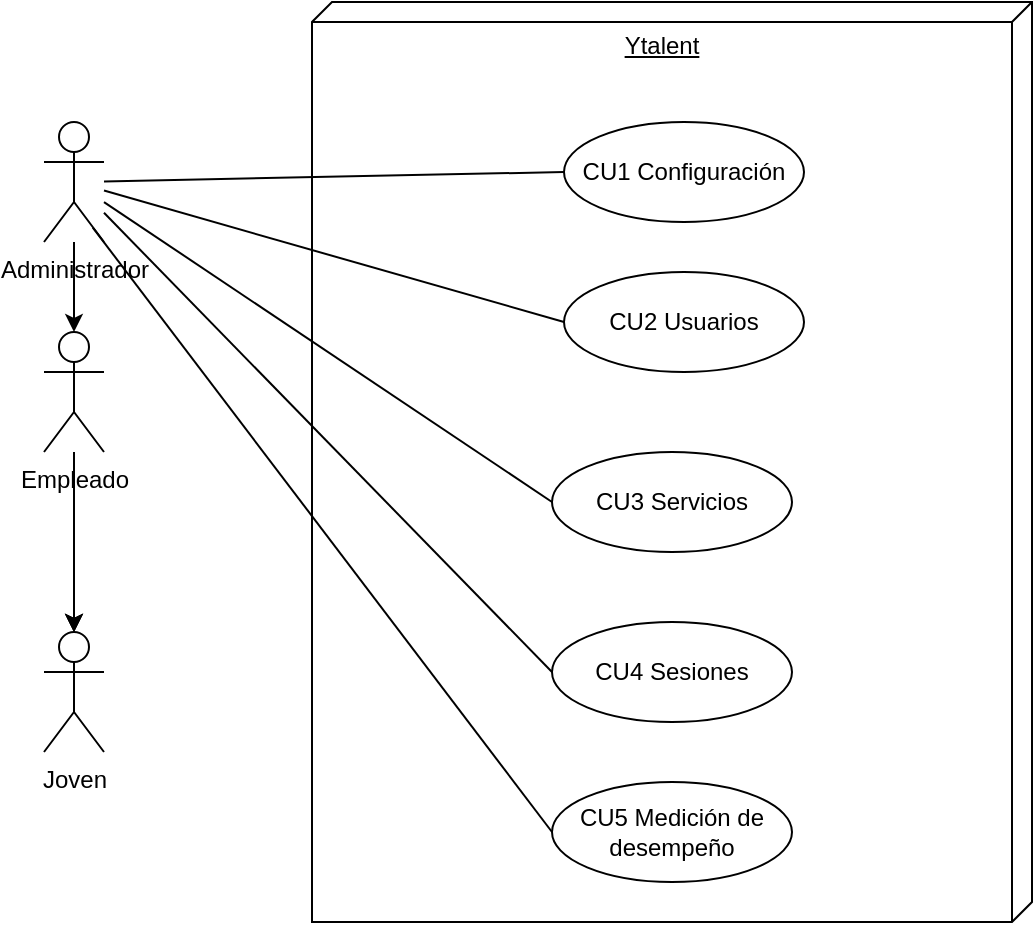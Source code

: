 <mxfile version="24.4.0" type="google" pages="20">
  <diagram name="Admiin" id="qZIQ6ea11ZRaO3NPKBxw">
    <mxGraphModel grid="1" page="1" gridSize="10" guides="1" tooltips="1" connect="1" arrows="1" fold="1" pageScale="1" pageWidth="827" pageHeight="1169" math="0" shadow="0">
      <root>
        <mxCell id="0" />
        <mxCell id="1" parent="0" />
        <mxCell id="YfkMLt32jn2NaUQ_KdS1-3" value="&lt;div style=&quot;&quot;&gt;&lt;span style=&quot;background-color: initial;&quot;&gt;Ytalent&lt;/span&gt;&lt;/div&gt;" style="verticalAlign=top;align=center;spacingTop=8;spacingLeft=2;spacingRight=12;shape=cube;size=10;direction=south;fontStyle=4;html=1;whiteSpace=wrap;" vertex="1" parent="1">
          <mxGeometry x="214" y="350" width="360" height="460" as="geometry" />
        </mxCell>
        <mxCell id="YfkMLt32jn2NaUQ_KdS1-4" value="Administrador" style="shape=umlActor;verticalLabelPosition=bottom;verticalAlign=top;html=1;" vertex="1" parent="1">
          <mxGeometry x="80" y="410" width="30" height="60" as="geometry" />
        </mxCell>
        <UserObject label="CU1 Configuración" link="data:page/id,pScRgmRb9iHrMtJP8C-w" id="YfkMLt32jn2NaUQ_KdS1-5">
          <mxCell style="ellipse;whiteSpace=wrap;html=1;labelBackgroundColor=default;" vertex="1" parent="1">
            <mxGeometry x="340" y="410" width="120" height="50" as="geometry" />
          </mxCell>
        </UserObject>
        <UserObject label="CU3 Servicios" link="data:page/id,gYp_MXJQCoVfgHMJpm5s" id="YfkMLt32jn2NaUQ_KdS1-13">
          <mxCell style="ellipse;whiteSpace=wrap;html=1;" vertex="1" parent="1">
            <mxGeometry x="334" y="575" width="120" height="50" as="geometry" />
          </mxCell>
        </UserObject>
        <UserObject label="CU4 Sesiones" link="data:page/id,NUBxw88R6plyqySZrnwx" id="YfkMLt32jn2NaUQ_KdS1-14">
          <mxCell style="ellipse;whiteSpace=wrap;html=1;" vertex="1" parent="1">
            <mxGeometry x="334" y="660" width="120" height="50" as="geometry" />
          </mxCell>
        </UserObject>
        <UserObject label="CU2 Usuarios" link="data:page/id,DKQoUsXv-VLkiSbSEJEo" id="5pDjjO09SnCyluwlDL6s-1">
          <mxCell style="ellipse;whiteSpace=wrap;html=1;labelBackgroundColor=default;" vertex="1" parent="1">
            <mxGeometry x="340" y="485" width="120" height="50" as="geometry" />
          </mxCell>
        </UserObject>
        <mxCell id="oZRNM8cmDhbrbYzQyLq5-1" value="" style="endArrow=none;html=1;rounded=0;entryX=0;entryY=0.5;entryDx=0;entryDy=0;" edge="1" parent="1" source="YfkMLt32jn2NaUQ_KdS1-4" target="YfkMLt32jn2NaUQ_KdS1-5">
          <mxGeometry width="50" height="50" relative="1" as="geometry">
            <mxPoint x="180" y="443" as="sourcePoint" />
            <mxPoint x="414" y="645" as="targetPoint" />
          </mxGeometry>
        </mxCell>
        <mxCell id="oZRNM8cmDhbrbYzQyLq5-2" value="" style="endArrow=none;html=1;rounded=0;entryX=0;entryY=0.5;entryDx=0;entryDy=0;" edge="1" parent="1" source="YfkMLt32jn2NaUQ_KdS1-4" target="5pDjjO09SnCyluwlDL6s-1">
          <mxGeometry width="50" height="50" relative="1" as="geometry">
            <mxPoint x="140" y="578" as="sourcePoint" />
            <mxPoint x="424" y="445" as="targetPoint" />
          </mxGeometry>
        </mxCell>
        <mxCell id="oZRNM8cmDhbrbYzQyLq5-3" value="" style="endArrow=none;html=1;rounded=0;entryX=0;entryY=0.5;entryDx=0;entryDy=0;" edge="1" parent="1" source="YfkMLt32jn2NaUQ_KdS1-4" target="YfkMLt32jn2NaUQ_KdS1-13">
          <mxGeometry width="50" height="50" relative="1" as="geometry">
            <mxPoint x="150" y="588" as="sourcePoint" />
            <mxPoint x="434" y="455" as="targetPoint" />
          </mxGeometry>
        </mxCell>
        <mxCell id="oZRNM8cmDhbrbYzQyLq5-4" value="" style="endArrow=none;html=1;rounded=0;entryX=0;entryY=0.5;entryDx=0;entryDy=0;" edge="1" parent="1" source="YfkMLt32jn2NaUQ_KdS1-4" target="YfkMLt32jn2NaUQ_KdS1-14">
          <mxGeometry width="50" height="50" relative="1" as="geometry">
            <mxPoint x="160" y="598" as="sourcePoint" />
            <mxPoint x="444" y="465" as="targetPoint" />
          </mxGeometry>
        </mxCell>
        <mxCell id="Ah0MmE1gpzdWgjqHBQkg-1" value="Joven" style="shape=umlActor;verticalLabelPosition=bottom;verticalAlign=top;html=1;" vertex="1" parent="1">
          <mxGeometry x="80" y="665" width="30" height="60" as="geometry" />
        </mxCell>
        <mxCell id="bRRlUp5FMjInOMYgsy0C-1" value="" style="edgeStyle=orthogonalEdgeStyle;rounded=0;orthogonalLoop=1;jettySize=auto;html=1;" edge="1" parent="1" source="Ah0MmE1gpzdWgjqHBQkg-2" target="Ah0MmE1gpzdWgjqHBQkg-1">
          <mxGeometry relative="1" as="geometry" />
        </mxCell>
        <mxCell id="bRRlUp5FMjInOMYgsy0C-2" value="" style="edgeStyle=orthogonalEdgeStyle;rounded=0;orthogonalLoop=1;jettySize=auto;html=1;" edge="1" parent="1" source="Ah0MmE1gpzdWgjqHBQkg-2" target="Ah0MmE1gpzdWgjqHBQkg-1">
          <mxGeometry relative="1" as="geometry" />
        </mxCell>
        <mxCell id="Ah0MmE1gpzdWgjqHBQkg-2" value="Empleado" style="shape=umlActor;verticalLabelPosition=bottom;verticalAlign=top;html=1;" vertex="1" parent="1">
          <mxGeometry x="80" y="515" width="30" height="60" as="geometry" />
        </mxCell>
        <mxCell id="5NKR9uBlAl6U9KypAzSx-2" style="edgeStyle=orthogonalEdgeStyle;rounded=0;orthogonalLoop=1;jettySize=auto;html=1;entryX=0.5;entryY=0;entryDx=0;entryDy=0;entryPerimeter=0;" edge="1" parent="1" source="YfkMLt32jn2NaUQ_KdS1-4" target="Ah0MmE1gpzdWgjqHBQkg-2">
          <mxGeometry relative="1" as="geometry" />
        </mxCell>
        <mxCell id="5NKR9uBlAl6U9KypAzSx-3" style="edgeStyle=orthogonalEdgeStyle;rounded=0;orthogonalLoop=1;jettySize=auto;html=1;entryX=0.5;entryY=0;entryDx=0;entryDy=0;entryPerimeter=0;" edge="1" parent="1" source="Ah0MmE1gpzdWgjqHBQkg-2" target="Ah0MmE1gpzdWgjqHBQkg-1">
          <mxGeometry relative="1" as="geometry" />
        </mxCell>
        <UserObject label="CU5 Medición de desempeño" link="data:page/id,U3fkbz7B5WCVLyzSdAh9" id="kX98XwwXyYLV3rhg4Ax0-1">
          <mxCell style="ellipse;whiteSpace=wrap;html=1;" vertex="1" parent="1">
            <mxGeometry x="334" y="740" width="120" height="50" as="geometry" />
          </mxCell>
        </UserObject>
        <mxCell id="kX98XwwXyYLV3rhg4Ax0-2" value="" style="endArrow=none;html=1;rounded=0;entryX=0;entryY=0.5;entryDx=0;entryDy=0;exitX=0.813;exitY=0.88;exitDx=0;exitDy=0;exitPerimeter=0;" edge="1" parent="1" source="YfkMLt32jn2NaUQ_KdS1-4" target="kX98XwwXyYLV3rhg4Ax0-1">
          <mxGeometry width="50" height="50" relative="1" as="geometry">
            <mxPoint x="120" y="501" as="sourcePoint" />
            <mxPoint x="344" y="745" as="targetPoint" />
          </mxGeometry>
        </mxCell>
      </root>
    </mxGraphModel>
  </diagram>
  <diagram id="pScRgmRb9iHrMtJP8C-w" name="CU1 Configuración_Admin">
    <mxGraphModel grid="1" page="1" gridSize="10" guides="1" tooltips="1" connect="1" arrows="1" fold="1" pageScale="1" pageWidth="827" pageHeight="1169" math="0" shadow="0">
      <root>
        <mxCell id="0" />
        <mxCell id="1" parent="0" />
        <mxCell id="_1BivWdhfELvqGQOt19f-1" value="&lt;div style=&quot;&quot;&gt;&lt;span style=&quot;background-color: initial;&quot;&gt;CU1 Configuración&lt;/span&gt;&lt;/div&gt;" style="verticalAlign=top;align=center;spacingTop=8;spacingLeft=2;spacingRight=12;shape=cube;size=10;direction=south;fontStyle=4;html=1;whiteSpace=wrap;" vertex="1" parent="1">
          <mxGeometry x="300" y="375" width="360" height="400" as="geometry" />
        </mxCell>
        <mxCell id="PP_RESSnrt2ZLDChG5h0-1" value="Administrador" style="shape=umlActor;verticalLabelPosition=bottom;verticalAlign=top;html=1;" vertex="1" parent="1">
          <mxGeometry x="160" y="410" width="30" height="60" as="geometry" />
        </mxCell>
        <mxCell id="PP_RESSnrt2ZLDChG5h0-2" value="Joven" style="shape=umlActor;verticalLabelPosition=bottom;verticalAlign=top;html=1;" vertex="1" parent="1">
          <mxGeometry x="160" y="540" width="30" height="60" as="geometry" />
        </mxCell>
        <mxCell id="PP_RESSnrt2ZLDChG5h0-3" value="Empleado" style="shape=umlActor;verticalLabelPosition=bottom;verticalAlign=top;html=1;" vertex="1" parent="1">
          <mxGeometry x="160" y="660" width="30" height="60" as="geometry" />
        </mxCell>
        <mxCell id="PP_RESSnrt2ZLDChG5h0-4" style="edgeStyle=orthogonalEdgeStyle;rounded=0;orthogonalLoop=1;jettySize=auto;html=1;entryX=0.5;entryY=0;entryDx=0;entryDy=0;entryPerimeter=0;" edge="1" parent="1" source="PP_RESSnrt2ZLDChG5h0-1" target="PP_RESSnrt2ZLDChG5h0-2">
          <mxGeometry relative="1" as="geometry" />
        </mxCell>
        <mxCell id="PP_RESSnrt2ZLDChG5h0-5" style="edgeStyle=orthogonalEdgeStyle;rounded=0;orthogonalLoop=1;jettySize=auto;html=1;entryX=0.5;entryY=0;entryDx=0;entryDy=0;entryPerimeter=0;" edge="1" parent="1" source="PP_RESSnrt2ZLDChG5h0-2" target="PP_RESSnrt2ZLDChG5h0-3">
          <mxGeometry relative="1" as="geometry" />
        </mxCell>
        <mxCell id="PP_RESSnrt2ZLDChG5h0-6" value="" style="endArrow=none;html=1;rounded=0;entryX=0.243;entryY=0.057;entryDx=0;entryDy=0;entryPerimeter=0;" edge="1" parent="1" source="PP_RESSnrt2ZLDChG5h0-1" target="Z44gWUOMoExQAPixJ46r-1">
          <mxGeometry width="50" height="50" relative="1" as="geometry">
            <mxPoint x="200" y="463" as="sourcePoint" />
            <mxPoint x="430" y="495" as="targetPoint" />
          </mxGeometry>
        </mxCell>
        <mxCell id="Z44gWUOMoExQAPixJ46r-1" value="CU 1.1 Gestión de Roles" style="ellipse;whiteSpace=wrap;html=1;" vertex="1" parent="1">
          <mxGeometry x="390" y="549" width="140" height="70" as="geometry" />
        </mxCell>
      </root>
    </mxGraphModel>
  </diagram>
  <diagram name="CU2 Usuarios_Admin" id="DKQoUsXv-VLkiSbSEJEo">
    <mxGraphModel grid="1" page="1" gridSize="10" guides="1" tooltips="1" connect="1" arrows="1" fold="1" pageScale="1" pageWidth="827" pageHeight="1169" math="0" shadow="0">
      <root>
        <mxCell id="KPrryD8OVNXCg0V-c890-0" />
        <mxCell id="KPrryD8OVNXCg0V-c890-1" parent="KPrryD8OVNXCg0V-c890-0" />
        <mxCell id="KPrryD8OVNXCg0V-c890-2" value="&lt;div style=&quot;&quot;&gt;&lt;span style=&quot;background-color: initial;&quot;&gt;CU2 Usuarios&lt;/span&gt;&lt;/div&gt;" style="verticalAlign=top;align=center;spacingTop=8;spacingLeft=2;spacingRight=12;shape=cube;size=10;direction=south;fontStyle=4;html=1;whiteSpace=wrap;" vertex="1" parent="KPrryD8OVNXCg0V-c890-1">
          <mxGeometry x="304" y="370" width="360" height="400" as="geometry" />
        </mxCell>
        <mxCell id="KPrryD8OVNXCg0V-c890-3" value="Administrador" style="shape=umlActor;verticalLabelPosition=bottom;verticalAlign=top;html=1;" vertex="1" parent="KPrryD8OVNXCg0V-c890-1">
          <mxGeometry x="150" y="400" width="30" height="60" as="geometry" />
        </mxCell>
        <UserObject label="CU2.2 Gestión de Acceso" link="data:page/id,3G2jErylLl1sbc4wFM4d" id="vEuFIQulnBDlEUkvSKfy-0">
          <mxCell style="ellipse;whiteSpace=wrap;html=1;" vertex="1" parent="KPrryD8OVNXCg0V-c890-1">
            <mxGeometry x="430" y="600" width="140" height="70" as="geometry" />
          </mxCell>
        </UserObject>
        <UserObject label="CU 2.1 Gestión de usuarios" link="data:page/id,EvFjSrkBOhDOksiYyJOU" id="MYiMXXBm5Q9Nj0R0eWxY-1">
          <mxCell style="ellipse;whiteSpace=wrap;html=1;" vertex="1" parent="KPrryD8OVNXCg0V-c890-1">
            <mxGeometry x="420" y="450" width="140" height="70" as="geometry" />
          </mxCell>
        </UserObject>
        <mxCell id="uKV0w7mH2mAV5ZqngpjL-0" value="Joven" style="shape=umlActor;verticalLabelPosition=bottom;verticalAlign=top;html=1;" vertex="1" parent="KPrryD8OVNXCg0V-c890-1">
          <mxGeometry x="150" y="530" width="30" height="60" as="geometry" />
        </mxCell>
        <mxCell id="uKV0w7mH2mAV5ZqngpjL-1" value="Empleado" style="shape=umlActor;verticalLabelPosition=bottom;verticalAlign=top;html=1;" vertex="1" parent="KPrryD8OVNXCg0V-c890-1">
          <mxGeometry x="150" y="650" width="30" height="60" as="geometry" />
        </mxCell>
        <mxCell id="uKV0w7mH2mAV5ZqngpjL-4" value="" style="endArrow=none;html=1;rounded=0;entryX=0;entryY=0.5;entryDx=0;entryDy=0;" edge="1" parent="KPrryD8OVNXCg0V-c890-1" source="KPrryD8OVNXCg0V-c890-3" target="vEuFIQulnBDlEUkvSKfy-0">
          <mxGeometry width="50" height="50" relative="1" as="geometry">
            <mxPoint x="380" y="550" as="sourcePoint" />
            <mxPoint x="430" y="500" as="targetPoint" />
          </mxGeometry>
        </mxCell>
        <mxCell id="uKV0w7mH2mAV5ZqngpjL-5" style="edgeStyle=orthogonalEdgeStyle;rounded=0;orthogonalLoop=1;jettySize=auto;html=1;entryX=0.5;entryY=0;entryDx=0;entryDy=0;entryPerimeter=0;" edge="1" parent="KPrryD8OVNXCg0V-c890-1" source="KPrryD8OVNXCg0V-c890-3" target="uKV0w7mH2mAV5ZqngpjL-0">
          <mxGeometry relative="1" as="geometry" />
        </mxCell>
        <mxCell id="uKV0w7mH2mAV5ZqngpjL-6" style="edgeStyle=orthogonalEdgeStyle;rounded=0;orthogonalLoop=1;jettySize=auto;html=1;entryX=0.5;entryY=0;entryDx=0;entryDy=0;entryPerimeter=0;" edge="1" parent="KPrryD8OVNXCg0V-c890-1" source="uKV0w7mH2mAV5ZqngpjL-0" target="uKV0w7mH2mAV5ZqngpjL-1">
          <mxGeometry relative="1" as="geometry" />
        </mxCell>
        <mxCell id="hNas4mVdP2rO1uBvEVGZ-0" value="" style="endArrow=none;html=1;rounded=0;entryX=0;entryY=0.5;entryDx=0;entryDy=0;" edge="1" parent="KPrryD8OVNXCg0V-c890-1" source="KPrryD8OVNXCg0V-c890-3" target="MYiMXXBm5Q9Nj0R0eWxY-1">
          <mxGeometry width="50" height="50" relative="1" as="geometry">
            <mxPoint x="190" y="453" as="sourcePoint" />
            <mxPoint x="424" y="655" as="targetPoint" />
          </mxGeometry>
        </mxCell>
      </root>
    </mxGraphModel>
  </diagram>
  <diagram id="gYp_MXJQCoVfgHMJpm5s" name="CU3 Servicios_Admin">
    <mxGraphModel grid="1" page="1" gridSize="10" guides="1" tooltips="1" connect="1" arrows="1" fold="1" pageScale="1" pageWidth="827" pageHeight="1169" math="0" shadow="0">
      <root>
        <mxCell id="0" />
        <mxCell id="1" parent="0" />
        <mxCell id="_YDdkCPGLTiI1x80PdH0-1" value="&lt;div style=&quot;&quot;&gt;&lt;span style=&quot;background-color: initial;&quot;&gt;CU3 Servicios&lt;/span&gt;&lt;/div&gt;" style="verticalAlign=top;align=center;spacingTop=8;spacingLeft=2;spacingRight=12;shape=cube;size=10;direction=south;fontStyle=4;html=1;whiteSpace=wrap;" vertex="1" parent="1">
          <mxGeometry x="580" y="400" width="440" height="820" as="geometry" />
        </mxCell>
        <mxCell id="Y72ylcJgAKARWbZLgnRG-4" value="" style="edgeStyle=orthogonalEdgeStyle;rounded=0;orthogonalLoop=1;jettySize=auto;html=1;" edge="1" parent="1" source="_YDdkCPGLTiI1x80PdH0-3" target="Y72ylcJgAKARWbZLgnRG-1">
          <mxGeometry relative="1" as="geometry" />
        </mxCell>
        <mxCell id="_YDdkCPGLTiI1x80PdH0-3" value="Administrador" style="shape=umlActor;verticalLabelPosition=bottom;verticalAlign=top;html=1;" vertex="1" parent="1">
          <mxGeometry x="300" y="540" width="40" height="75" as="geometry" />
        </mxCell>
        <UserObject label="CU3.8&amp;nbsp;&lt;span style=&quot;background-color: initial;&quot;&gt;Gestión de instituciones&lt;/span&gt;" link="data:page/id,dmlCtAy5sGZ-siCrTsNl" id="L0_chETteQSmCRSnjyU4-1">
          <mxCell style="ellipse;whiteSpace=wrap;html=1;" vertex="1" parent="1">
            <mxGeometry x="717" y="870" width="140" height="70" as="geometry" />
          </mxCell>
        </UserObject>
        <mxCell id="L0_chETteQSmCRSnjyU4-12" value="&lt;div&gt;CU3.9 Gestión de Células&lt;/div&gt;" style="ellipse;whiteSpace=wrap;html=1;" vertex="1" parent="1">
          <mxGeometry x="717" y="970" width="140" height="70" as="geometry" />
        </mxCell>
        <UserObject label="&lt;div&gt;CU3.5 Gestión de logros&lt;/div&gt;" link="data:page/id,WPLrL5KrIDBUpFsJ6lxl" id="L0_chETteQSmCRSnjyU4-13">
          <mxCell style="ellipse;whiteSpace=wrap;html=1;" vertex="1" parent="1">
            <mxGeometry x="720" y="550" width="140" height="70" as="geometry" />
          </mxCell>
        </UserObject>
        <UserObject label="CU3.&lt;span style=&quot;background-color: initial;&quot;&gt;6 Gestión de Empresa&lt;/span&gt;" link="data:page/id,2O9bcTOVOe2-qQlizR4L" id="L0_chETteQSmCRSnjyU4-21">
          <mxCell style="ellipse;whiteSpace=wrap;html=1;" vertex="1" parent="1">
            <mxGeometry x="717" y="660" width="140" height="70" as="geometry" />
          </mxCell>
        </UserObject>
        <UserObject label="&lt;div&gt;CU3.7 Gestión de Empleados&lt;/div&gt;" link="data:page/id,VMS3Y8Lldszscuv2ApIm" id="L0_chETteQSmCRSnjyU4-22">
          <mxCell style="ellipse;whiteSpace=wrap;html=1;" vertex="1" parent="1">
            <mxGeometry x="717" y="770" width="140" height="70" as="geometry" />
          </mxCell>
        </UserObject>
        <UserObject label="CU3.10&amp;nbsp;&lt;span style=&quot;background-color: initial;&quot;&gt;Gestión de Retos&lt;/span&gt;" link="data:page/id,-7bu5SWj15zAIIsgN8Aj" id="L0_chETteQSmCRSnjyU4-23">
          <mxCell style="ellipse;whiteSpace=wrap;html=1;" vertex="1" parent="1">
            <mxGeometry x="720" y="1070" width="140" height="70" as="geometry" />
          </mxCell>
        </UserObject>
        <UserObject label="&lt;div&gt;CU3.4 Gestión de Jóvenes&lt;/div&gt;" link="data:page/id,Ptixi23mRaH8skWZP6nT" id="L0_chETteQSmCRSnjyU4-26">
          <mxCell style="ellipse;whiteSpace=wrap;html=1;" vertex="1" parent="1">
            <mxGeometry x="720" y="450" width="140" height="70" as="geometry" />
          </mxCell>
        </UserObject>
        <mxCell id="x9su2NDhSEUezNCVAuiM-1" value="Use Case" style="ellipse;whiteSpace=wrap;html=1;" vertex="1" parent="1">
          <mxGeometry x="30" y="1460" width="140" height="70" as="geometry" />
        </mxCell>
        <mxCell id="x9su2NDhSEUezNCVAuiM-2" value="Use Case" style="ellipse;whiteSpace=wrap;html=1;" vertex="1" parent="1">
          <mxGeometry x="40" y="1560" width="140" height="70" as="geometry" />
        </mxCell>
        <mxCell id="x9su2NDhSEUezNCVAuiM-3" value="Use Case" style="ellipse;whiteSpace=wrap;html=1;" vertex="1" parent="1">
          <mxGeometry x="50" y="1700" width="140" height="70" as="geometry" />
        </mxCell>
        <mxCell id="x9su2NDhSEUezNCVAuiM-4" value="Use Case" style="ellipse;whiteSpace=wrap;html=1;" vertex="1" parent="1">
          <mxGeometry x="70" y="1810" width="140" height="70" as="geometry" />
        </mxCell>
        <mxCell id="x9su2NDhSEUezNCVAuiM-5" value="Use Case" style="ellipse;whiteSpace=wrap;html=1;" vertex="1" parent="1">
          <mxGeometry x="400" y="1820" width="140" height="70" as="geometry" />
        </mxCell>
        <mxCell id="x9su2NDhSEUezNCVAuiM-6" value="Use Case" style="ellipse;whiteSpace=wrap;html=1;" vertex="1" parent="1">
          <mxGeometry x="220" y="1810" width="140" height="70" as="geometry" />
        </mxCell>
        <mxCell id="x9su2NDhSEUezNCVAuiM-7" value="Use Case" style="ellipse;whiteSpace=wrap;html=1;" vertex="1" parent="1">
          <mxGeometry x="577" y="1810" width="140" height="70" as="geometry" />
        </mxCell>
        <mxCell id="x9su2NDhSEUezNCVAuiM-8" value="Use Case" style="ellipse;whiteSpace=wrap;html=1;" vertex="1" parent="1">
          <mxGeometry x="390" y="1700" width="140" height="70" as="geometry" />
        </mxCell>
        <mxCell id="x9su2NDhSEUezNCVAuiM-9" value="Use Case" style="ellipse;whiteSpace=wrap;html=1;" vertex="1" parent="1">
          <mxGeometry x="220" y="1700" width="140" height="70" as="geometry" />
        </mxCell>
        <mxCell id="x9su2NDhSEUezNCVAuiM-10" value="Use Case" style="ellipse;whiteSpace=wrap;html=1;" vertex="1" parent="1">
          <mxGeometry x="577" y="1710" width="140" height="70" as="geometry" />
        </mxCell>
        <mxCell id="x9su2NDhSEUezNCVAuiM-11" value="Use Case" style="ellipse;whiteSpace=wrap;html=1;" vertex="1" parent="1">
          <mxGeometry x="220" y="1580" width="140" height="70" as="geometry" />
        </mxCell>
        <mxCell id="x9su2NDhSEUezNCVAuiM-12" value="Use Case" style="ellipse;whiteSpace=wrap;html=1;" vertex="1" parent="1">
          <mxGeometry x="390" y="1580" width="140" height="70" as="geometry" />
        </mxCell>
        <mxCell id="x9su2NDhSEUezNCVAuiM-13" value="Use Case" style="ellipse;whiteSpace=wrap;html=1;" vertex="1" parent="1">
          <mxGeometry x="550" y="1580" width="140" height="70" as="geometry" />
        </mxCell>
        <mxCell id="x9su2NDhSEUezNCVAuiM-14" value="Use Case" style="ellipse;whiteSpace=wrap;html=1;" vertex="1" parent="1">
          <mxGeometry x="200" y="1470" width="140" height="70" as="geometry" />
        </mxCell>
        <mxCell id="x9su2NDhSEUezNCVAuiM-15" value="Use Case" style="ellipse;whiteSpace=wrap;html=1;" vertex="1" parent="1">
          <mxGeometry x="380" y="1470" width="140" height="70" as="geometry" />
        </mxCell>
        <mxCell id="x9su2NDhSEUezNCVAuiM-16" value="Use Case" style="ellipse;whiteSpace=wrap;html=1;" vertex="1" parent="1">
          <mxGeometry x="560" y="1470" width="140" height="70" as="geometry" />
        </mxCell>
        <mxCell id="bt7KaiyEPjMfM_4xW9_G-1" value="" style="endArrow=none;html=1;rounded=0;entryX=0;entryY=0.5;entryDx=0;entryDy=0;" edge="1" parent="1" source="_YDdkCPGLTiI1x80PdH0-3" target="L0_chETteQSmCRSnjyU4-13">
          <mxGeometry width="50" height="50" relative="1" as="geometry">
            <mxPoint x="970" y="880" as="sourcePoint" />
            <mxPoint x="1020" y="830" as="targetPoint" />
          </mxGeometry>
        </mxCell>
        <mxCell id="bt7KaiyEPjMfM_4xW9_G-2" value="" style="endArrow=none;html=1;rounded=0;entryX=0;entryY=0.5;entryDx=0;entryDy=0;" edge="1" parent="1" source="_YDdkCPGLTiI1x80PdH0-3" target="L0_chETteQSmCRSnjyU4-12">
          <mxGeometry width="50" height="50" relative="1" as="geometry">
            <mxPoint x="270" y="548" as="sourcePoint" />
            <mxPoint x="610" y="465" as="targetPoint" />
          </mxGeometry>
        </mxCell>
        <mxCell id="bt7KaiyEPjMfM_4xW9_G-3" value="" style="endArrow=none;html=1;rounded=0;entryX=0;entryY=0.5;entryDx=0;entryDy=0;" edge="1" parent="1" source="_YDdkCPGLTiI1x80PdH0-3" target="L0_chETteQSmCRSnjyU4-23">
          <mxGeometry width="50" height="50" relative="1" as="geometry">
            <mxPoint x="280" y="558" as="sourcePoint" />
            <mxPoint x="620" y="475" as="targetPoint" />
          </mxGeometry>
        </mxCell>
        <mxCell id="bt7KaiyEPjMfM_4xW9_G-5" value="" style="endArrow=none;html=1;rounded=0;entryX=0;entryY=0.5;entryDx=0;entryDy=0;" edge="1" parent="1" source="_YDdkCPGLTiI1x80PdH0-3" target="L0_chETteQSmCRSnjyU4-22">
          <mxGeometry width="50" height="50" relative="1" as="geometry">
            <mxPoint x="300" y="578" as="sourcePoint" />
            <mxPoint x="640" y="495" as="targetPoint" />
          </mxGeometry>
        </mxCell>
        <mxCell id="bt7KaiyEPjMfM_4xW9_G-6" value="" style="endArrow=none;html=1;rounded=0;entryX=0;entryY=0.5;entryDx=0;entryDy=0;" edge="1" parent="1" source="_YDdkCPGLTiI1x80PdH0-3" target="L0_chETteQSmCRSnjyU4-1">
          <mxGeometry width="50" height="50" relative="1" as="geometry">
            <mxPoint x="310" y="588" as="sourcePoint" />
            <mxPoint x="650" y="505" as="targetPoint" />
          </mxGeometry>
        </mxCell>
        <mxCell id="bt7KaiyEPjMfM_4xW9_G-7" value="" style="endArrow=none;html=1;rounded=0;entryX=0;entryY=0.5;entryDx=0;entryDy=0;" edge="1" parent="1" source="_YDdkCPGLTiI1x80PdH0-3" target="L0_chETteQSmCRSnjyU4-26">
          <mxGeometry width="50" height="50" relative="1" as="geometry">
            <mxPoint x="320" y="598" as="sourcePoint" />
            <mxPoint x="660" y="515" as="targetPoint" />
          </mxGeometry>
        </mxCell>
        <mxCell id="bt7KaiyEPjMfM_4xW9_G-8" value="" style="endArrow=none;html=1;rounded=0;entryX=0;entryY=0.5;entryDx=0;entryDy=0;" edge="1" parent="1" source="_YDdkCPGLTiI1x80PdH0-3" target="L0_chETteQSmCRSnjyU4-21">
          <mxGeometry width="50" height="50" relative="1" as="geometry">
            <mxPoint x="330" y="608" as="sourcePoint" />
            <mxPoint x="670" y="525" as="targetPoint" />
          </mxGeometry>
        </mxCell>
        <mxCell id="Y72ylcJgAKARWbZLgnRG-1" value="Joven" style="shape=umlActor;verticalLabelPosition=bottom;verticalAlign=top;html=1;" vertex="1" parent="1">
          <mxGeometry x="300" y="680" width="40" height="80" as="geometry" />
        </mxCell>
      </root>
    </mxGraphModel>
  </diagram>
  <diagram id="qrO8MmJEswAcshrl-i6F" name="CU 1.1 Gestión de Roles">
    <mxGraphModel grid="1" page="1" gridSize="10" guides="1" tooltips="1" connect="1" arrows="1" fold="1" pageScale="1" pageWidth="827" pageHeight="1169" math="0" shadow="0">
      <root>
        <mxCell id="0" />
        <mxCell id="1" parent="0" />
        <mxCell id="MoB6-bnDL4G3hHaJ8NiN-1" value="&lt;div style=&quot;&quot;&gt;&lt;span style=&quot;background-color: initial;&quot;&gt;CU 1.1 Gestión&amp;nbsp; de Roles&lt;/span&gt;&lt;/div&gt;" style="verticalAlign=top;align=center;spacingTop=8;spacingLeft=2;spacingRight=12;shape=cube;size=10;direction=south;fontStyle=4;html=1;whiteSpace=wrap;" vertex="1" parent="1">
          <mxGeometry x="230" y="190" width="850" height="720" as="geometry" />
        </mxCell>
        <mxCell id="MoB6-bnDL4G3hHaJ8NiN-10" value="" style="endArrow=none;html=1;rounded=0;entryX=0;entryY=0.5;entryDx=0;entryDy=0;" edge="1" parent="1">
          <mxGeometry width="50" height="50" relative="1" as="geometry">
            <mxPoint x="130" y="325" as="sourcePoint" />
            <mxPoint x="540" y="320" as="targetPoint" />
          </mxGeometry>
        </mxCell>
        <mxCell id="6aTJ-LvGmTsxtd9A21Qq-1" value="Administrador" style="shape=umlActor;verticalLabelPosition=bottom;verticalAlign=top;html=1;" vertex="1" parent="1">
          <mxGeometry x="100" y="290" width="30" height="60" as="geometry" />
        </mxCell>
        <mxCell id="6aTJ-LvGmTsxtd9A21Qq-2" value="Joven" style="shape=umlActor;verticalLabelPosition=bottom;verticalAlign=top;html=1;" vertex="1" parent="1">
          <mxGeometry x="100" y="420" width="30" height="60" as="geometry" />
        </mxCell>
        <mxCell id="6aTJ-LvGmTsxtd9A21Qq-3" value="Empleado" style="shape=umlActor;verticalLabelPosition=bottom;verticalAlign=top;html=1;" vertex="1" parent="1">
          <mxGeometry x="100" y="540" width="30" height="60" as="geometry" />
        </mxCell>
        <mxCell id="6aTJ-LvGmTsxtd9A21Qq-4" style="edgeStyle=orthogonalEdgeStyle;rounded=0;orthogonalLoop=1;jettySize=auto;html=1;entryX=0.5;entryY=0;entryDx=0;entryDy=0;entryPerimeter=0;" edge="1" parent="1" source="6aTJ-LvGmTsxtd9A21Qq-1" target="6aTJ-LvGmTsxtd9A21Qq-2">
          <mxGeometry relative="1" as="geometry" />
        </mxCell>
        <mxCell id="6aTJ-LvGmTsxtd9A21Qq-5" style="edgeStyle=orthogonalEdgeStyle;rounded=0;orthogonalLoop=1;jettySize=auto;html=1;entryX=0.5;entryY=0;entryDx=0;entryDy=0;entryPerimeter=0;" edge="1" parent="1" source="6aTJ-LvGmTsxtd9A21Qq-2" target="6aTJ-LvGmTsxtd9A21Qq-3">
          <mxGeometry relative="1" as="geometry" />
        </mxCell>
        <mxCell id="2aTnH1qFf-hyd9VQAKfo-1" value="CU 1.1 Gestión de Roles" style="ellipse;whiteSpace=wrap;html=1;" vertex="1" parent="1">
          <mxGeometry x="530" y="300" width="140" height="70" as="geometry" />
        </mxCell>
        <mxCell id="2aTnH1qFf-hyd9VQAKfo-2" value="CU 1.1.4 Buscar información sobre los roles" style="ellipse;whiteSpace=wrap;html=1;" vertex="1" parent="1">
          <mxGeometry x="770" y="340" width="140" height="70" as="geometry" />
        </mxCell>
        <mxCell id="2aTnH1qFf-hyd9VQAKfo-3" value="CU 1.1.3 Editar un rol" style="ellipse;whiteSpace=wrap;html=1;" vertex="1" parent="1">
          <mxGeometry x="770" y="820" width="140" height="70" as="geometry" />
        </mxCell>
        <mxCell id="2aTnH1qFf-hyd9VQAKfo-4" value="CU 1.1.8 Eliminar permisos asociados al rol" style="ellipse;whiteSpace=wrap;html=1;" vertex="1" parent="1">
          <mxGeometry x="555" y="670" width="140" height="70" as="geometry" />
        </mxCell>
        <mxCell id="2aTnH1qFf-hyd9VQAKfo-5" value="CU 1.1.5 Cambiar de estado a un rol" style="ellipse;whiteSpace=wrap;html=1;" vertex="1" parent="1">
          <mxGeometry x="827" y="520" width="140" height="70" as="geometry" />
        </mxCell>
        <mxCell id="2aTnH1qFf-hyd9VQAKfo-6" value="CU 1.1.1 Registrar un rol" style="ellipse;whiteSpace=wrap;html=1;" vertex="1" parent="1">
          <mxGeometry x="315" y="380" width="155" height="80" as="geometry" />
        </mxCell>
        <mxCell id="2aTnH1qFf-hyd9VQAKfo-7" value="CU 1.1.2 Listar los roles registrados" style="ellipse;whiteSpace=wrap;html=1;" vertex="1" parent="1">
          <mxGeometry x="580" y="530" width="140" height="70" as="geometry" />
        </mxCell>
        <mxCell id="2aTnH1qFf-hyd9VQAKfo-8" value="CU 1.1.7 Listar permisos asociados al rol" style="ellipse;whiteSpace=wrap;html=1;" vertex="1" parent="1">
          <mxGeometry x="350" y="760" width="140" height="70" as="geometry" />
        </mxCell>
        <mxCell id="2aTnH1qFf-hyd9VQAKfo-9" value="CU 1.1.6 Asignar un permiso" style="ellipse;whiteSpace=wrap;html=1;" vertex="1" parent="1">
          <mxGeometry x="430" y="570" width="140" height="70" as="geometry" />
        </mxCell>
        <mxCell id="2aTnH1qFf-hyd9VQAKfo-10" value="Include" style="endArrow=open;endSize=16;endFill=0;html=1;shadow=1;rounded=0;dashed=1;entryX=1;entryY=1;entryDx=0;entryDy=0;exitX=0.333;exitY=0.07;exitDx=0;exitDy=0;exitPerimeter=0;" edge="1" parent="1" source="2aTnH1qFf-hyd9VQAKfo-9" target="2aTnH1qFf-hyd9VQAKfo-6">
          <mxGeometry x="-0.242" y="-2" width="160" relative="1" as="geometry">
            <mxPoint x="460" y="453" as="sourcePoint" />
            <mxPoint x="475" y="540" as="targetPoint" />
            <Array as="points" />
            <mxPoint as="offset" />
          </mxGeometry>
        </mxCell>
        <mxCell id="2aTnH1qFf-hyd9VQAKfo-11" value="Extends" style="endArrow=open;endSize=16;endFill=0;html=1;shadow=1;rounded=0;dashed=1;exitX=0;exitY=0.5;exitDx=0;exitDy=0;entryX=1;entryY=0.5;entryDx=0;entryDy=0;" edge="1" parent="1" source="2aTnH1qFf-hyd9VQAKfo-5" target="2aTnH1qFf-hyd9VQAKfo-7">
          <mxGeometry width="160" relative="1" as="geometry">
            <mxPoint x="822.5" y="554" as="sourcePoint" />
            <mxPoint x="712.5" y="520" as="targetPoint" />
            <Array as="points" />
          </mxGeometry>
        </mxCell>
        <mxCell id="2aTnH1qFf-hyd9VQAKfo-12" value="Extends" style="endArrow=open;endSize=16;endFill=0;html=1;shadow=1;rounded=0;dashed=1;exitX=0.793;exitY=0.038;exitDx=0;exitDy=0;entryX=1;entryY=1;entryDx=0;entryDy=0;exitPerimeter=0;" edge="1" parent="1" source="2aTnH1qFf-hyd9VQAKfo-3" target="2aTnH1qFf-hyd9VQAKfo-7">
          <mxGeometry width="160" relative="1" as="geometry">
            <mxPoint x="570" y="540" as="sourcePoint" />
            <mxPoint x="460" y="506" as="targetPoint" />
            <Array as="points" />
          </mxGeometry>
        </mxCell>
        <mxCell id="2aTnH1qFf-hyd9VQAKfo-13" value="Include" style="endArrow=open;endSize=16;endFill=0;html=1;shadow=1;rounded=0;dashed=1;entryX=0.429;entryY=0;entryDx=0;entryDy=0;exitX=0.978;exitY=0.644;exitDx=0;exitDy=0;exitPerimeter=0;entryPerimeter=0;" edge="1" parent="1" source="2aTnH1qFf-hyd9VQAKfo-6" target="2aTnH1qFf-hyd9VQAKfo-7">
          <mxGeometry x="-0.242" y="-2" width="160" relative="1" as="geometry">
            <mxPoint x="520" y="443" as="sourcePoint" />
            <mxPoint x="535" y="530" as="targetPoint" />
            <Array as="points" />
            <mxPoint as="offset" />
          </mxGeometry>
        </mxCell>
        <mxCell id="2aTnH1qFf-hyd9VQAKfo-14" value="Include" style="endArrow=open;endSize=16;endFill=0;html=1;shadow=1;rounded=0;dashed=1;entryX=0.729;entryY=0.07;entryDx=0;entryDy=0;exitX=1;exitY=1;exitDx=0;exitDy=0;entryPerimeter=0;" edge="1" parent="1" source="2aTnH1qFf-hyd9VQAKfo-1" target="2aTnH1qFf-hyd9VQAKfo-7">
          <mxGeometry x="-0.242" y="-2" width="160" relative="1" as="geometry">
            <mxPoint x="642.5" y="443" as="sourcePoint" />
            <mxPoint x="657.5" y="530" as="targetPoint" />
            <Array as="points" />
            <mxPoint as="offset" />
          </mxGeometry>
        </mxCell>
        <mxCell id="2aTnH1qFf-hyd9VQAKfo-15" value="Extends" style="endArrow=open;endSize=16;endFill=0;html=1;shadow=1;rounded=0;dashed=1;exitX=0.5;exitY=0;exitDx=0;exitDy=0;entryX=0;entryY=1;entryDx=0;entryDy=0;" edge="1" parent="1" source="2aTnH1qFf-hyd9VQAKfo-6" target="2aTnH1qFf-hyd9VQAKfo-1">
          <mxGeometry width="160" relative="1" as="geometry">
            <mxPoint x="325" y="530" as="sourcePoint" />
            <mxPoint x="460" y="510" as="targetPoint" />
            <Array as="points" />
          </mxGeometry>
        </mxCell>
        <mxCell id="2aTnH1qFf-hyd9VQAKfo-16" value="Extends" style="endArrow=open;endSize=16;endFill=0;html=1;shadow=1;rounded=0;dashed=1;exitX=0;exitY=0.5;exitDx=0;exitDy=0;entryX=1;entryY=0.5;entryDx=0;entryDy=0;" edge="1" parent="1" source="2aTnH1qFf-hyd9VQAKfo-2" target="2aTnH1qFf-hyd9VQAKfo-1">
          <mxGeometry width="160" relative="1" as="geometry">
            <mxPoint x="750" y="320" as="sourcePoint" />
            <mxPoint x="885" y="300" as="targetPoint" />
            <Array as="points" />
          </mxGeometry>
        </mxCell>
        <mxCell id="2aTnH1qFf-hyd9VQAKfo-17" value="Include" style="endArrow=open;endSize=16;endFill=0;html=1;shadow=1;rounded=0;dashed=1;entryX=0.92;entryY=0.181;entryDx=0;entryDy=0;exitX=0.333;exitY=0.943;exitDx=0;exitDy=0;exitPerimeter=0;entryPerimeter=0;" edge="1" parent="1" source="2aTnH1qFf-hyd9VQAKfo-2" target="2aTnH1qFf-hyd9VQAKfo-7">
          <mxGeometry x="-0.242" y="-2" width="160" relative="1" as="geometry">
            <mxPoint x="755" y="443" as="sourcePoint" />
            <mxPoint x="770" y="530" as="targetPoint" />
            <Array as="points" />
            <mxPoint as="offset" />
          </mxGeometry>
        </mxCell>
        <mxCell id="2aTnH1qFf-hyd9VQAKfo-18" value="Include" style="endArrow=open;endSize=16;endFill=0;html=1;shadow=1;rounded=0;dashed=1;entryX=1;entryY=0.5;entryDx=0;entryDy=0;exitX=0;exitY=0.5;exitDx=0;exitDy=0;" edge="1" parent="1" source="2aTnH1qFf-hyd9VQAKfo-3" target="2aTnH1qFf-hyd9VQAKfo-8">
          <mxGeometry x="-0.242" y="-2" width="160" relative="1" as="geometry">
            <mxPoint x="580" y="630" as="sourcePoint" />
            <mxPoint x="595" y="717" as="targetPoint" />
            <Array as="points" />
            <mxPoint as="offset" />
          </mxGeometry>
        </mxCell>
        <mxCell id="2aTnH1qFf-hyd9VQAKfo-19" value="Include" style="endArrow=open;endSize=16;endFill=0;html=1;shadow=1;rounded=0;dashed=1;exitX=0.015;exitY=0.403;exitDx=0;exitDy=0;exitPerimeter=0;" edge="1" parent="1" source="2aTnH1qFf-hyd9VQAKfo-8" target="2aTnH1qFf-hyd9VQAKfo-6">
          <mxGeometry x="-0.242" y="-2" width="160" relative="1" as="geometry">
            <mxPoint x="340" y="640" as="sourcePoint" />
            <mxPoint x="355" y="727" as="targetPoint" />
            <Array as="points" />
            <mxPoint as="offset" />
          </mxGeometry>
        </mxCell>
        <mxCell id="2aTnH1qFf-hyd9VQAKfo-20" value="Extends" style="endArrow=open;endSize=16;endFill=0;html=1;shadow=1;rounded=0;dashed=1;exitX=0.411;exitY=1.014;exitDx=0;exitDy=0;entryX=0.616;entryY=0.032;entryDx=0;entryDy=0;entryPerimeter=0;exitPerimeter=0;" edge="1" parent="1" source="2aTnH1qFf-hyd9VQAKfo-9" target="2aTnH1qFf-hyd9VQAKfo-8">
          <mxGeometry width="160" relative="1" as="geometry">
            <mxPoint x="490" y="640" as="sourcePoint" />
            <mxPoint x="648" y="610" as="targetPoint" />
            <Array as="points" />
          </mxGeometry>
        </mxCell>
        <mxCell id="2aTnH1qFf-hyd9VQAKfo-21" value="Extends" style="endArrow=open;endSize=16;endFill=0;html=1;shadow=1;rounded=0;dashed=1;exitX=0.679;exitY=0.05;exitDx=0;exitDy=0;entryX=0.5;entryY=1;entryDx=0;entryDy=0;exitPerimeter=0;" edge="1" parent="1" source="2aTnH1qFf-hyd9VQAKfo-4" target="2aTnH1qFf-hyd9VQAKfo-7">
          <mxGeometry width="160" relative="1" as="geometry">
            <mxPoint x="440" y="800" as="sourcePoint" />
            <mxPoint x="598" y="770" as="targetPoint" />
            <Array as="points" />
          </mxGeometry>
        </mxCell>
        <mxCell id="2aTnH1qFf-hyd9VQAKfo-22" value="CU 1.9 Ver permisos asociados a un rol" style="ellipse;whiteSpace=wrap;html=1;" vertex="1" parent="1">
          <mxGeometry x="870" y="690" width="140" height="70" as="geometry" />
        </mxCell>
        <mxCell id="2aTnH1qFf-hyd9VQAKfo-23" value="Extends" style="endArrow=open;endSize=16;endFill=0;html=1;shadow=1;rounded=0;dashed=1;exitX=0;exitY=0.5;exitDx=0;exitDy=0;entryX=0.957;entryY=0.743;entryDx=0;entryDy=0;entryPerimeter=0;" edge="1" parent="1" source="2aTnH1qFf-hyd9VQAKfo-22" target="2aTnH1qFf-hyd9VQAKfo-7">
          <mxGeometry width="160" relative="1" as="geometry">
            <mxPoint x="839" y="703" as="sourcePoint" />
            <mxPoint x="740" y="600" as="targetPoint" />
            <Array as="points" />
          </mxGeometry>
        </mxCell>
        <mxCell id="2aTnH1qFf-hyd9VQAKfo-24" value="Include" style="endArrow=open;endSize=16;endFill=0;html=1;shadow=1;rounded=0;dashed=1;entryX=0.947;entryY=0.303;entryDx=0;entryDy=0;exitX=0;exitY=0.5;exitDx=0;exitDy=0;entryPerimeter=0;" edge="1" parent="1" source="2aTnH1qFf-hyd9VQAKfo-22" target="2aTnH1qFf-hyd9VQAKfo-8">
          <mxGeometry x="-0.242" y="-2" width="160" relative="1" as="geometry">
            <mxPoint x="780" y="865" as="sourcePoint" />
            <mxPoint x="500" y="805" as="targetPoint" />
            <Array as="points" />
            <mxPoint as="offset" />
          </mxGeometry>
        </mxCell>
        <mxCell id="2aTnH1qFf-hyd9VQAKfo-25" value="CU 1.1.9 Descargar registros" style="ellipse;whiteSpace=wrap;html=1;" vertex="1" parent="1">
          <mxGeometry x="780" y="230" width="140" height="70" as="geometry" />
        </mxCell>
        <mxCell id="2aTnH1qFf-hyd9VQAKfo-26" value="Extends" style="endArrow=open;endSize=16;endFill=0;html=1;shadow=1;rounded=0;dashed=1;exitX=0;exitY=0.5;exitDx=0;exitDy=0;entryX=0.816;entryY=0.143;entryDx=0;entryDy=0;entryPerimeter=0;" edge="1" parent="1" source="2aTnH1qFf-hyd9VQAKfo-25" target="2aTnH1qFf-hyd9VQAKfo-1">
          <mxGeometry width="160" relative="1" as="geometry">
            <mxPoint x="780" y="385" as="sourcePoint" />
            <mxPoint x="680" y="345" as="targetPoint" />
            <Array as="points" />
          </mxGeometry>
        </mxCell>
      </root>
    </mxGraphModel>
  </diagram>
  <diagram id="EvFjSrkBOhDOksiYyJOU" name="CU 2.1 Gestión de Usuarios">
    <mxGraphModel grid="1" page="1" gridSize="10" guides="1" tooltips="1" connect="1" arrows="1" fold="1" pageScale="1" pageWidth="827" pageHeight="1169" math="0" shadow="0">
      <root>
        <mxCell id="0" />
        <mxCell id="1" parent="0" />
        <mxCell id="Pdq_sZnsenfvKh54LXta-1" value="&lt;div style=&quot;&quot;&gt;&lt;span style=&quot;background-color: initial;&quot;&gt;CU2.1 Gestión&amp;nbsp;de usuario&lt;/span&gt;&lt;/div&gt;" style="verticalAlign=top;align=center;spacingTop=8;spacingLeft=2;spacingRight=12;shape=cube;size=10;direction=south;fontStyle=4;html=1;whiteSpace=wrap;" vertex="1" parent="1">
          <mxGeometry x="280" y="240" width="580" height="600" as="geometry" />
        </mxCell>
        <mxCell id="Pdq_sZnsenfvKh54LXta-2" value="Administrador" style="shape=umlActor;verticalLabelPosition=bottom;verticalAlign=top;html=1;" vertex="1" parent="1">
          <mxGeometry x="160" y="440" width="30" height="60" as="geometry" />
        </mxCell>
        <mxCell id="Pdq_sZnsenfvKh54LXta-9" value="" style="endArrow=none;html=1;rounded=0;entryX=0;entryY=0.5;entryDx=0;entryDy=0;" edge="1" parent="1" source="Pdq_sZnsenfvKh54LXta-2">
          <mxGeometry width="50" height="50" relative="1" as="geometry">
            <mxPoint x="490" y="610" as="sourcePoint" />
            <mxPoint x="360.0" y="395" as="targetPoint" />
          </mxGeometry>
        </mxCell>
        <mxCell id="Pdq_sZnsenfvKh54LXta-10" value="Joven" style="shape=umlActor;verticalLabelPosition=bottom;verticalAlign=top;html=1;" vertex="1" parent="1">
          <mxGeometry x="160" y="550" width="30" height="60" as="geometry" />
        </mxCell>
        <mxCell id="Pdq_sZnsenfvKh54LXta-11" value="Empleado" style="shape=umlActor;verticalLabelPosition=bottom;verticalAlign=top;html=1;" vertex="1" parent="1">
          <mxGeometry x="160" y="670" width="30" height="60" as="geometry" />
        </mxCell>
        <mxCell id="Pdq_sZnsenfvKh54LXta-13" style="edgeStyle=orthogonalEdgeStyle;rounded=0;orthogonalLoop=1;jettySize=auto;html=1;entryX=0.5;entryY=0;entryDx=0;entryDy=0;entryPerimeter=0;" edge="1" parent="1" source="Pdq_sZnsenfvKh54LXta-2" target="Pdq_sZnsenfvKh54LXta-10">
          <mxGeometry relative="1" as="geometry" />
        </mxCell>
        <mxCell id="Pdq_sZnsenfvKh54LXta-14" style="edgeStyle=orthogonalEdgeStyle;rounded=0;orthogonalLoop=1;jettySize=auto;html=1;entryX=0.5;entryY=0;entryDx=0;entryDy=0;entryPerimeter=0;" edge="1" parent="1" source="Pdq_sZnsenfvKh54LXta-10" target="Pdq_sZnsenfvKh54LXta-11">
          <mxGeometry relative="1" as="geometry" />
        </mxCell>
        <mxCell id="tcW3sL1SFh2uFh4-Pm7F-1" value="CU2.1 Gestión de Usuario" style="ellipse;whiteSpace=wrap;html=1;" vertex="1" parent="1">
          <mxGeometry x="360" y="360" width="140" height="70" as="geometry" />
        </mxCell>
        <mxCell id="tcW3sL1SFh2uFh4-Pm7F-2" value="CU 2.1.4 Visualizar la lista de los usuarios" style="ellipse;whiteSpace=wrap;html=1;" vertex="1" parent="1">
          <mxGeometry x="440" y="510" width="140" height="70" as="geometry" />
        </mxCell>
        <mxCell id="tcW3sL1SFh2uFh4-Pm7F-3" value="CU 2.1.1 Registrar un usuario" style="ellipse;whiteSpace=wrap;html=1;" vertex="1" parent="1">
          <mxGeometry x="610" y="400" width="140" height="70" as="geometry" />
        </mxCell>
        <mxCell id="tcW3sL1SFh2uFh4-Pm7F-4" value="CU 2.1.2 Modificar la información de un usuario" style="ellipse;whiteSpace=wrap;html=1;" vertex="1" parent="1">
          <mxGeometry x="510" y="700" width="140" height="70" as="geometry" />
        </mxCell>
        <mxCell id="tcW3sL1SFh2uFh4-Pm7F-5" value="CU 2.1.5 Buscar información de los usuarios" style="ellipse;whiteSpace=wrap;html=1;" vertex="1" parent="1">
          <mxGeometry x="290" y="680" width="140" height="70" as="geometry" />
        </mxCell>
        <mxCell id="tcW3sL1SFh2uFh4-Pm7F-6" value="Extends" style="endArrow=open;endSize=16;endFill=0;html=1;shadow=1;rounded=0;dashed=1;" edge="1" parent="1" source="tcW3sL1SFh2uFh4-Pm7F-3" target="tcW3sL1SFh2uFh4-Pm7F-1">
          <mxGeometry width="160" relative="1" as="geometry">
            <mxPoint x="670" y="525" as="sourcePoint" />
            <mxPoint x="609" y="419" as="targetPoint" />
            <Array as="points" />
          </mxGeometry>
        </mxCell>
        <mxCell id="tcW3sL1SFh2uFh4-Pm7F-7" value="Include" style="endArrow=open;endSize=16;endFill=0;html=1;shadow=1;rounded=0;dashed=1;entryX=0.5;entryY=1;entryDx=0;entryDy=0;" edge="1" parent="1" source="tcW3sL1SFh2uFh4-Pm7F-5" target="tcW3sL1SFh2uFh4-Pm7F-2">
          <mxGeometry x="-0.242" y="-2" width="160" relative="1" as="geometry">
            <mxPoint x="370" y="650" as="sourcePoint" />
            <mxPoint x="560" y="740" as="targetPoint" />
            <Array as="points" />
            <mxPoint as="offset" />
          </mxGeometry>
        </mxCell>
        <mxCell id="tcW3sL1SFh2uFh4-Pm7F-8" value="Extends" style="endArrow=open;endSize=16;endFill=0;html=1;shadow=1;rounded=0;dashed=1;exitX=0.5;exitY=0;exitDx=0;exitDy=0;entryX=1;entryY=1;entryDx=0;entryDy=0;" edge="1" parent="1" source="tcW3sL1SFh2uFh4-Pm7F-4" target="tcW3sL1SFh2uFh4-Pm7F-2">
          <mxGeometry width="160" relative="1" as="geometry">
            <mxPoint x="520" y="686" as="sourcePoint" />
            <mxPoint x="450" y="570" as="targetPoint" />
            <Array as="points" />
          </mxGeometry>
        </mxCell>
        <mxCell id="tcW3sL1SFh2uFh4-Pm7F-9" value="Extends" style="endArrow=open;endSize=16;endFill=0;html=1;shadow=1;rounded=0;dashed=1;exitX=0;exitY=0.5;exitDx=0;exitDy=0;" edge="1" parent="1" source="tcW3sL1SFh2uFh4-Pm7F-3" target="tcW3sL1SFh2uFh4-Pm7F-2">
          <mxGeometry width="160" relative="1" as="geometry">
            <mxPoint x="540" y="658" as="sourcePoint" />
            <mxPoint x="470" y="542" as="targetPoint" />
            <Array as="points" />
          </mxGeometry>
        </mxCell>
        <mxCell id="tcW3sL1SFh2uFh4-Pm7F-10" value="CU2.2.6 Cambiar de estado un usuario" style="ellipse;whiteSpace=wrap;html=1;" vertex="1" parent="1">
          <mxGeometry x="610" y="600" width="140" height="70" as="geometry" />
        </mxCell>
        <mxCell id="tcW3sL1SFh2uFh4-Pm7F-11" value="Extends" style="endArrow=open;endSize=16;endFill=0;html=1;shadow=1;rounded=0;dashed=1;exitX=0;exitY=0;exitDx=0;exitDy=0;entryX=0.939;entryY=0.72;entryDx=0;entryDy=0;entryPerimeter=0;" edge="1" parent="1" source="tcW3sL1SFh2uFh4-Pm7F-10" target="tcW3sL1SFh2uFh4-Pm7F-2">
          <mxGeometry width="160" relative="1" as="geometry">
            <mxPoint x="580" y="568" as="sourcePoint" />
            <mxPoint x="460" y="560" as="targetPoint" />
            <Array as="points" />
          </mxGeometry>
        </mxCell>
        <mxCell id="tcW3sL1SFh2uFh4-Pm7F-12" value="Include" style="endArrow=open;endSize=16;endFill=0;html=1;shadow=1;rounded=0;dashed=1;entryX=0;entryY=0;entryDx=0;entryDy=0;exitX=0.609;exitY=1.043;exitDx=0;exitDy=0;exitPerimeter=0;" edge="1" parent="1" source="tcW3sL1SFh2uFh4-Pm7F-1" target="tcW3sL1SFh2uFh4-Pm7F-2">
          <mxGeometry x="-0.242" y="-2" width="160" relative="1" as="geometry">
            <mxPoint x="430" y="500" as="sourcePoint" />
            <mxPoint x="459" y="405" as="targetPoint" />
            <Array as="points" />
            <mxPoint as="offset" />
          </mxGeometry>
        </mxCell>
        <mxCell id="tcW3sL1SFh2uFh4-Pm7F-13" value="Extends" style="endArrow=open;endSize=16;endFill=0;html=1;shadow=1;rounded=0;dashed=1;entryX=0;entryY=1;entryDx=0;entryDy=0;" edge="1" parent="1" source="tcW3sL1SFh2uFh4-Pm7F-5" target="tcW3sL1SFh2uFh4-Pm7F-1">
          <mxGeometry width="160" relative="1" as="geometry">
            <mxPoint x="330" y="665" as="sourcePoint" />
            <mxPoint x="310" y="535" as="targetPoint" />
            <Array as="points" />
          </mxGeometry>
        </mxCell>
        <mxCell id="tcW3sL1SFh2uFh4-Pm7F-14" value="CU 1.1.9 Descargar registros" style="ellipse;whiteSpace=wrap;html=1;" vertex="1" parent="1">
          <mxGeometry x="650" y="300" width="140" height="70" as="geometry" />
        </mxCell>
        <mxCell id="tcW3sL1SFh2uFh4-Pm7F-15" value="Extends" style="endArrow=open;endSize=16;endFill=0;html=1;shadow=1;rounded=0;dashed=1;exitX=0;exitY=0.5;exitDx=0;exitDy=0;entryX=1;entryY=0;entryDx=0;entryDy=0;" edge="1" parent="1" source="tcW3sL1SFh2uFh4-Pm7F-14" target="tcW3sL1SFh2uFh4-Pm7F-1">
          <mxGeometry width="160" relative="1" as="geometry">
            <mxPoint x="616" y="475" as="sourcePoint" />
            <mxPoint x="480" y="400" as="targetPoint" />
            <Array as="points" />
          </mxGeometry>
        </mxCell>
      </root>
    </mxGraphModel>
  </diagram>
  <diagram name="CU2.2 Gestión de acceso_Admin" id="3G2jErylLl1sbc4wFM4d">
    <mxGraphModel grid="1" page="1" gridSize="10" guides="1" tooltips="1" connect="1" arrows="1" fold="1" pageScale="1" pageWidth="827" pageHeight="1169" math="0" shadow="0">
      <root>
        <mxCell id="EIh3M2j2cuBkT3WvuPuV-0" />
        <mxCell id="EIh3M2j2cuBkT3WvuPuV-1" parent="EIh3M2j2cuBkT3WvuPuV-0" />
        <mxCell id="EIh3M2j2cuBkT3WvuPuV-2" value="&lt;div style=&quot;&quot;&gt;&lt;span style=&quot;background-color: initial;&quot;&gt;CU2.2 Gestión&amp;nbsp;de acceso&lt;/span&gt;&lt;/div&gt;" style="verticalAlign=top;align=center;spacingTop=8;spacingLeft=2;spacingRight=12;shape=cube;size=10;direction=south;fontStyle=4;html=1;whiteSpace=wrap;" vertex="1" parent="EIh3M2j2cuBkT3WvuPuV-1">
          <mxGeometry x="280" y="300" width="490" height="600" as="geometry" />
        </mxCell>
        <mxCell id="EIh3M2j2cuBkT3WvuPuV-4" value="Administrador" style="shape=umlActor;verticalLabelPosition=bottom;verticalAlign=top;html=1;" vertex="1" parent="EIh3M2j2cuBkT3WvuPuV-1">
          <mxGeometry x="160" y="440" width="30" height="60" as="geometry" />
        </mxCell>
        <mxCell id="EIh3M2j2cuBkT3WvuPuV-5" value="CU2.2.3&amp;nbsp;restablecer contraseña" style="ellipse;whiteSpace=wrap;html=1;" vertex="1" parent="EIh3M2j2cuBkT3WvuPuV-1">
          <mxGeometry x="500" y="730" width="140" height="70" as="geometry" />
        </mxCell>
        <mxCell id="Lo6HPHaO5GFs7J3fg-Rh-0" value="CU2.2.2 Recuperar contraseña" style="ellipse;whiteSpace=wrap;html=1;" vertex="1" parent="EIh3M2j2cuBkT3WvuPuV-1">
          <mxGeometry x="600" y="585" width="140" height="70" as="geometry" />
        </mxCell>
        <mxCell id="Lo6HPHaO5GFs7J3fg-Rh-1" value="CU2.2.4 cerrar sesión" style="ellipse;whiteSpace=wrap;html=1;" vertex="1" parent="EIh3M2j2cuBkT3WvuPuV-1">
          <mxGeometry x="344" y="800" width="140" height="70" as="geometry" />
        </mxCell>
        <mxCell id="Lo6HPHaO5GFs7J3fg-Rh-2" value="CU2.2.1 Iniciar sesión" style="ellipse;whiteSpace=wrap;html=1;" vertex="1" parent="EIh3M2j2cuBkT3WvuPuV-1">
          <mxGeometry x="380" y="570" width="140" height="70" as="geometry" />
        </mxCell>
        <mxCell id="Lo6HPHaO5GFs7J3fg-Rh-8" value="Include" style="endArrow=open;endSize=16;endFill=0;html=1;shadow=1;rounded=0;exitX=0.5;exitY=1;exitDx=0;exitDy=0;entryX=1;entryY=0.5;entryDx=0;entryDy=0;dashed=1;" edge="1" parent="EIh3M2j2cuBkT3WvuPuV-1" source="Lo6HPHaO5GFs7J3fg-Rh-0" target="EIh3M2j2cuBkT3WvuPuV-5">
          <mxGeometry width="160" relative="1" as="geometry">
            <mxPoint x="460" y="670" as="sourcePoint" />
            <mxPoint x="460" y="775" as="targetPoint" />
            <Array as="points" />
          </mxGeometry>
        </mxCell>
        <mxCell id="Lo6HPHaO5GFs7J3fg-Rh-11" value="Extends" style="endArrow=open;endSize=16;endFill=0;html=1;entryX=1;entryY=1;entryDx=0;entryDy=0;shadow=1;rounded=0;exitX=0.5;exitY=0;exitDx=0;exitDy=0;dashed=1;" edge="1" parent="EIh3M2j2cuBkT3WvuPuV-1" source="Lo6HPHaO5GFs7J3fg-Rh-0" target="7Npaykbdg7YOo_0gcVHg-1">
          <mxGeometry x="-0.016" y="-10" width="160" relative="1" as="geometry">
            <mxPoint x="590" y="664" as="sourcePoint" />
            <mxPoint x="593" y="570" as="targetPoint" />
            <Array as="points" />
            <mxPoint as="offset" />
          </mxGeometry>
        </mxCell>
        <mxCell id="Lo6HPHaO5GFs7J3fg-Rh-15" value="" style="endArrow=none;html=1;rounded=0;entryX=0;entryY=0.5;entryDx=0;entryDy=0;" edge="1" parent="EIh3M2j2cuBkT3WvuPuV-1" source="EIh3M2j2cuBkT3WvuPuV-4" target="7Npaykbdg7YOo_0gcVHg-1">
          <mxGeometry width="50" height="50" relative="1" as="geometry">
            <mxPoint x="490" y="610" as="sourcePoint" />
            <mxPoint x="540" y="560" as="targetPoint" />
          </mxGeometry>
        </mxCell>
        <mxCell id="qahx7BKM3tGYgC_FuMnO-0" value="Joven" style="shape=umlActor;verticalLabelPosition=bottom;verticalAlign=top;html=1;" vertex="1" parent="EIh3M2j2cuBkT3WvuPuV-1">
          <mxGeometry x="160" y="550" width="30" height="60" as="geometry" />
        </mxCell>
        <mxCell id="qahx7BKM3tGYgC_FuMnO-1" value="Empleado" style="shape=umlActor;verticalLabelPosition=bottom;verticalAlign=top;html=1;" vertex="1" parent="EIh3M2j2cuBkT3WvuPuV-1">
          <mxGeometry x="160" y="670" width="30" height="60" as="geometry" />
        </mxCell>
        <mxCell id="qahx7BKM3tGYgC_FuMnO-6" value="Extends" style="endArrow=open;endSize=16;endFill=0;html=1;shadow=1;rounded=0;exitX=0;exitY=0.5;exitDx=0;exitDy=0;entryX=0;entryY=0.5;entryDx=0;entryDy=0;dashed=1;" edge="1" parent="EIh3M2j2cuBkT3WvuPuV-1" source="Lo6HPHaO5GFs7J3fg-Rh-1" target="Lo6HPHaO5GFs7J3fg-Rh-2">
          <mxGeometry width="160" relative="1" as="geometry">
            <mxPoint x="600" y="675" as="sourcePoint" />
            <mxPoint x="440" y="600" as="targetPoint" />
            <Array as="points" />
          </mxGeometry>
        </mxCell>
        <mxCell id="Px1lDWJtnCo_mhRzAlgq-0" style="edgeStyle=orthogonalEdgeStyle;rounded=0;orthogonalLoop=1;jettySize=auto;html=1;entryX=0.5;entryY=0;entryDx=0;entryDy=0;entryPerimeter=0;" edge="1" parent="EIh3M2j2cuBkT3WvuPuV-1" source="EIh3M2j2cuBkT3WvuPuV-4" target="qahx7BKM3tGYgC_FuMnO-0">
          <mxGeometry relative="1" as="geometry" />
        </mxCell>
        <mxCell id="Px1lDWJtnCo_mhRzAlgq-1" style="edgeStyle=orthogonalEdgeStyle;rounded=0;orthogonalLoop=1;jettySize=auto;html=1;entryX=0.5;entryY=0;entryDx=0;entryDy=0;entryPerimeter=0;" edge="1" parent="EIh3M2j2cuBkT3WvuPuV-1" source="qahx7BKM3tGYgC_FuMnO-0" target="qahx7BKM3tGYgC_FuMnO-1">
          <mxGeometry relative="1" as="geometry" />
        </mxCell>
        <UserObject label="CU2.2 Gestión de Acceso" id="7Npaykbdg7YOo_0gcVHg-1">
          <mxCell style="ellipse;whiteSpace=wrap;html=1;" vertex="1" parent="EIh3M2j2cuBkT3WvuPuV-1">
            <mxGeometry x="490" y="340" width="140" height="70" as="geometry" />
          </mxCell>
        </UserObject>
        <mxCell id="7Npaykbdg7YOo_0gcVHg-2" value="Extends" style="endArrow=open;endSize=16;endFill=0;html=1;entryX=0.5;entryY=1;entryDx=0;entryDy=0;shadow=1;rounded=0;exitX=1;exitY=0;exitDx=0;exitDy=0;dashed=1;" edge="1" parent="EIh3M2j2cuBkT3WvuPuV-1" source="Lo6HPHaO5GFs7J3fg-Rh-2" target="7Npaykbdg7YOo_0gcVHg-1">
          <mxGeometry width="160" relative="1" as="geometry">
            <mxPoint x="590" y="560" as="sourcePoint" />
            <mxPoint x="600" y="430" as="targetPoint" />
            <Array as="points" />
          </mxGeometry>
        </mxCell>
        <mxCell id="MDJUstu7yDbKwu9NBgd8-0" value="Include" style="endArrow=open;endSize=16;endFill=0;html=1;shadow=1;rounded=0;exitX=0;exitY=0.5;exitDx=0;exitDy=0;entryX=0.5;entryY=1;entryDx=0;entryDy=0;dashed=1;" edge="1" parent="EIh3M2j2cuBkT3WvuPuV-1" source="EIh3M2j2cuBkT3WvuPuV-5" target="Lo6HPHaO5GFs7J3fg-Rh-2">
          <mxGeometry width="160" relative="1" as="geometry">
            <mxPoint x="440" y="700" as="sourcePoint" />
            <mxPoint x="440" y="800" as="targetPoint" />
            <Array as="points" />
          </mxGeometry>
        </mxCell>
        <mxCell id="MDJUstu7yDbKwu9NBgd8-1" value="CU2.2.5 Ir a registrarme" style="ellipse;whiteSpace=wrap;html=1;" vertex="1" parent="EIh3M2j2cuBkT3WvuPuV-1">
          <mxGeometry x="300" y="460" width="140" height="70" as="geometry" />
        </mxCell>
        <mxCell id="MDJUstu7yDbKwu9NBgd8-3" value="Include" style="endArrow=open;endSize=16;endFill=0;html=1;shadow=1;rounded=0;exitX=0.5;exitY=1;exitDx=0;exitDy=0;entryX=0;entryY=0;entryDx=0;entryDy=0;dashed=1;" edge="1" parent="EIh3M2j2cuBkT3WvuPuV-1" source="MDJUstu7yDbKwu9NBgd8-1" target="Lo6HPHaO5GFs7J3fg-Rh-2">
          <mxGeometry width="160" relative="1" as="geometry">
            <mxPoint x="470" y="485" as="sourcePoint" />
            <mxPoint x="491" y="310" as="targetPoint" />
            <Array as="points" />
          </mxGeometry>
        </mxCell>
        <mxCell id="MDJUstu7yDbKwu9NBgd8-4" value="Extends" style="endArrow=open;endSize=16;endFill=0;html=1;entryX=0;entryY=1;entryDx=0;entryDy=0;shadow=1;rounded=0;exitX=1;exitY=0;exitDx=0;exitDy=0;dashed=1;" edge="1" parent="EIh3M2j2cuBkT3WvuPuV-1" source="MDJUstu7yDbKwu9NBgd8-1" target="7Npaykbdg7YOo_0gcVHg-1">
          <mxGeometry width="160" relative="1" as="geometry">
            <mxPoint x="600" y="575" as="sourcePoint" />
            <mxPoint x="600" y="445" as="targetPoint" />
            <Array as="points">
              <mxPoint x="430" y="460" />
            </Array>
          </mxGeometry>
        </mxCell>
      </root>
    </mxGraphModel>
  </diagram>
  <diagram name="CU3.4 Gestión de jóvenes_Amin" id="Ptixi23mRaH8skWZP6nT">
    <mxGraphModel grid="1" page="1" gridSize="10" guides="1" tooltips="1" connect="1" arrows="1" fold="1" pageScale="1" pageWidth="827" pageHeight="1169" math="0" shadow="0">
      <root>
        <mxCell id="kG3dAokdiWSaA5s8Ef0_-0" />
        <mxCell id="kG3dAokdiWSaA5s8Ef0_-1" parent="kG3dAokdiWSaA5s8Ef0_-0" />
        <mxCell id="kG3dAokdiWSaA5s8Ef0_-2" value="&lt;div style=&quot;&quot;&gt;CU3.4 Gestión de jóvenes&lt;br&gt;&lt;/div&gt;" style="verticalAlign=top;align=center;spacingTop=8;spacingLeft=2;spacingRight=12;shape=cube;size=10;direction=south;fontStyle=4;html=1;whiteSpace=wrap;" vertex="1" parent="kG3dAokdiWSaA5s8Ef0_-1">
          <mxGeometry x="390" y="270" width="750" height="785" as="geometry" />
        </mxCell>
        <mxCell id="kG3dAokdiWSaA5s8Ef0_-3" value="Administrador" style="shape=umlActor;verticalLabelPosition=bottom;verticalAlign=top;html=1;" vertex="1" parent="kG3dAokdiWSaA5s8Ef0_-1">
          <mxGeometry x="240" y="585" width="40" height="70" as="geometry" />
        </mxCell>
        <mxCell id="kG3dAokdiWSaA5s8Ef0_-10" value="" style="endArrow=none;html=1;rounded=0;entryX=0;entryY=0.5;entryDx=0;entryDy=0;" edge="1" parent="kG3dAokdiWSaA5s8Ef0_-1" source="kG3dAokdiWSaA5s8Ef0_-3">
          <mxGeometry width="50" height="50" relative="1" as="geometry">
            <mxPoint x="330" y="608" as="sourcePoint" />
            <mxPoint x="510" y="465" as="targetPoint" />
          </mxGeometry>
        </mxCell>
        <mxCell id="d0MVnq7tWbYvagdxHyLR-0" value="CU3.4.2 M&lt;span style=&quot;background-color: initial;&quot;&gt;odificar la información de un joven&lt;/span&gt;" style="ellipse;whiteSpace=wrap;html=1;" vertex="1" parent="kG3dAokdiWSaA5s8Ef0_-1">
          <mxGeometry x="520" y="780" width="140" height="70" as="geometry" />
        </mxCell>
        <mxCell id="d0MVnq7tWbYvagdxHyLR-1" value="CU3.4.5 B&lt;span style=&quot;background-color: initial;&quot;&gt;uscar información de los jóvenes&lt;/span&gt;" style="ellipse;whiteSpace=wrap;html=1;" vertex="1" parent="kG3dAokdiWSaA5s8Ef0_-1">
          <mxGeometry x="760" y="440" width="140" height="70" as="geometry" />
        </mxCell>
        <mxCell id="d0MVnq7tWbYvagdxHyLR-2" value="CU3.1.7&amp;nbsp;Ir a ver logros del joven" style="ellipse;whiteSpace=wrap;html=1;" vertex="1" parent="kG3dAokdiWSaA5s8Ef0_-1">
          <mxGeometry x="710" y="790" width="140" height="70" as="geometry" />
        </mxCell>
        <mxCell id="d0MVnq7tWbYvagdxHyLR-3" value="CU3.4 Gestión de jóvenes" style="ellipse;whiteSpace=wrap;html=1;" vertex="1" parent="kG3dAokdiWSaA5s8Ef0_-1">
          <mxGeometry x="510" y="430" width="140" height="70" as="geometry" />
        </mxCell>
        <mxCell id="d0MVnq7tWbYvagdxHyLR-4" value="CU3.4.1 R&lt;span style=&quot;background-color: initial;&quot;&gt;egistrar&amp;nbsp;&lt;/span&gt;&lt;br&gt;&lt;div&gt;&lt;div style=&quot;border-color: var(--border-color);&quot;&gt;un joven&lt;/div&gt;&lt;/div&gt;" style="ellipse;whiteSpace=wrap;html=1;" vertex="1" parent="kG3dAokdiWSaA5s8Ef0_-1">
          <mxGeometry x="450" y="592.5" width="140" height="70" as="geometry" />
        </mxCell>
        <mxCell id="d0MVnq7tWbYvagdxHyLR-5" value="CU3.4.4&amp;nbsp;&lt;span style=&quot;background-color: initial;&quot;&gt;listar&lt;/span&gt;&lt;br&gt;jóvenes" style="ellipse;whiteSpace=wrap;html=1;" vertex="1" parent="kG3dAokdiWSaA5s8Ef0_-1">
          <mxGeometry x="687" y="600" width="140" height="70" as="geometry" />
        </mxCell>
        <mxCell id="d0MVnq7tWbYvagdxHyLR-6" value="Extends" style="endArrow=open;endSize=16;endFill=0;html=1;shadow=1;rounded=0;exitX=0.5;exitY=0;exitDx=0;exitDy=0;entryX=0.5;entryY=1;entryDx=0;entryDy=0;dashed=1;" edge="1" parent="kG3dAokdiWSaA5s8Ef0_-1" source="d0MVnq7tWbYvagdxHyLR-4" target="d0MVnq7tWbYvagdxHyLR-3">
          <mxGeometry width="160" relative="1" as="geometry">
            <mxPoint x="344" y="835" as="sourcePoint" />
            <mxPoint x="380" y="605" as="targetPoint" />
            <Array as="points" />
          </mxGeometry>
        </mxCell>
        <mxCell id="d0MVnq7tWbYvagdxHyLR-7" value="Include" style="endArrow=open;endSize=16;endFill=0;html=1;shadow=1;rounded=0;entryX=0;entryY=0.5;entryDx=0;entryDy=0;dashed=1;exitX=1;exitY=0.5;exitDx=0;exitDy=0;" edge="1" parent="kG3dAokdiWSaA5s8Ef0_-1" source="d0MVnq7tWbYvagdxHyLR-4" target="d0MVnq7tWbYvagdxHyLR-5">
          <mxGeometry width="160" relative="1" as="geometry">
            <mxPoint x="600" y="805" as="sourcePoint" />
            <mxPoint x="550" y="680" as="targetPoint" />
            <Array as="points" />
          </mxGeometry>
        </mxCell>
        <mxCell id="d0MVnq7tWbYvagdxHyLR-8" value="Extends" style="endArrow=open;endSize=16;endFill=0;html=1;shadow=1;rounded=0;entryX=0.5;entryY=1;entryDx=0;entryDy=0;dashed=1;exitX=0.5;exitY=0;exitDx=0;exitDy=0;" edge="1" parent="kG3dAokdiWSaA5s8Ef0_-1" source="d0MVnq7tWbYvagdxHyLR-2" target="d0MVnq7tWbYvagdxHyLR-5">
          <mxGeometry width="160" relative="1" as="geometry">
            <mxPoint x="680" y="645" as="sourcePoint" />
            <mxPoint x="810" y="695" as="targetPoint" />
            <Array as="points" />
          </mxGeometry>
        </mxCell>
        <mxCell id="d0MVnq7tWbYvagdxHyLR-9" value="Extends" style="endArrow=open;endSize=16;endFill=0;html=1;shadow=1;rounded=0;entryX=0;entryY=1;entryDx=0;entryDy=0;dashed=1;exitX=0.5;exitY=0;exitDx=0;exitDy=0;" edge="1" parent="kG3dAokdiWSaA5s8Ef0_-1" source="d0MVnq7tWbYvagdxHyLR-0" target="d0MVnq7tWbYvagdxHyLR-5">
          <mxGeometry width="160" relative="1" as="geometry">
            <mxPoint x="1111" y="670" as="sourcePoint" />
            <mxPoint x="950" y="695" as="targetPoint" />
            <Array as="points" />
          </mxGeometry>
        </mxCell>
        <mxCell id="d0MVnq7tWbYvagdxHyLR-10" value="Include" style="endArrow=open;endSize=16;endFill=0;html=1;shadow=1;rounded=0;entryX=0.5;entryY=0;entryDx=0;entryDy=0;dashed=1;exitX=0;exitY=1;exitDx=0;exitDy=0;" edge="1" parent="kG3dAokdiWSaA5s8Ef0_-1" source="d0MVnq7tWbYvagdxHyLR-1" target="d0MVnq7tWbYvagdxHyLR-5">
          <mxGeometry x="-0.002" width="160" relative="1" as="geometry">
            <mxPoint x="1111" y="670" as="sourcePoint" />
            <mxPoint x="950" y="695" as="targetPoint" />
            <Array as="points" />
            <mxPoint as="offset" />
          </mxGeometry>
        </mxCell>
        <mxCell id="d0MVnq7tWbYvagdxHyLR-11" value="Extends" style="endArrow=open;endSize=16;endFill=0;html=1;shadow=1;rounded=0;exitX=0;exitY=0.5;exitDx=0;exitDy=0;entryX=1;entryY=0.5;entryDx=0;entryDy=0;dashed=1;" edge="1" parent="kG3dAokdiWSaA5s8Ef0_-1" source="d0MVnq7tWbYvagdxHyLR-1" target="d0MVnq7tWbYvagdxHyLR-3">
          <mxGeometry width="160" relative="1" as="geometry">
            <mxPoint x="717" y="620" as="sourcePoint" />
            <mxPoint x="640" y="500" as="targetPoint" />
            <Array as="points" />
          </mxGeometry>
        </mxCell>
        <mxCell id="d0MVnq7tWbYvagdxHyLR-12" value="Include" style="endArrow=open;endSize=16;endFill=0;html=1;shadow=1;rounded=0;entryX=0;entryY=0;entryDx=0;entryDy=0;dashed=1;exitX=1;exitY=1;exitDx=0;exitDy=0;" edge="1" parent="kG3dAokdiWSaA5s8Ef0_-1" source="d0MVnq7tWbYvagdxHyLR-3" target="d0MVnq7tWbYvagdxHyLR-5">
          <mxGeometry x="-0.002" width="160" relative="1" as="geometry">
            <mxPoint x="790" y="510" as="sourcePoint" />
            <mxPoint x="767" y="610" as="targetPoint" />
            <Array as="points" />
            <mxPoint as="offset" />
          </mxGeometry>
        </mxCell>
        <mxCell id="d0MVnq7tWbYvagdxHyLR-13" value="CU3.1.6&amp;nbsp;ir a ver perfil del joven&lt;br&gt;" style="ellipse;whiteSpace=wrap;html=1;" vertex="1" parent="kG3dAokdiWSaA5s8Ef0_-1">
          <mxGeometry x="890" y="700" width="140" height="70" as="geometry" />
        </mxCell>
        <mxCell id="d0MVnq7tWbYvagdxHyLR-14" value="CU3.4.3&amp;nbsp;&lt;span style=&quot;background-color: initial;&quot;&gt;cambiar el estado de&amp;nbsp;&lt;/span&gt;&lt;br&gt;&lt;div&gt;&lt;div style=&quot;border-color: var(--border-color);&quot;&gt;un joven&lt;/div&gt;&lt;/div&gt;" style="ellipse;whiteSpace=wrap;html=1;" vertex="1" parent="kG3dAokdiWSaA5s8Ef0_-1">
          <mxGeometry x="910" y="490" width="140" height="70" as="geometry" />
        </mxCell>
        <mxCell id="d0MVnq7tWbYvagdxHyLR-15" value="Extends" style="endArrow=open;endSize=16;endFill=0;html=1;shadow=1;rounded=0;entryX=1;entryY=0.5;entryDx=0;entryDy=0;dashed=1;exitX=0.006;exitY=0.333;exitDx=0;exitDy=0;exitPerimeter=0;" edge="1" parent="kG3dAokdiWSaA5s8Ef0_-1" source="d0MVnq7tWbYvagdxHyLR-13" target="d0MVnq7tWbYvagdxHyLR-5">
          <mxGeometry width="160" relative="1" as="geometry">
            <mxPoint x="871" y="770" as="sourcePoint" />
            <mxPoint x="837" y="645" as="targetPoint" />
            <Array as="points" />
          </mxGeometry>
        </mxCell>
        <mxCell id="d0MVnq7tWbYvagdxHyLR-16" value="Extends" style="endArrow=open;endSize=16;endFill=0;html=1;shadow=1;rounded=0;entryX=0.964;entryY=0.337;entryDx=0;entryDy=0;dashed=1;exitX=0.006;exitY=0.337;exitDx=0;exitDy=0;entryPerimeter=0;exitPerimeter=0;" edge="1" parent="kG3dAokdiWSaA5s8Ef0_-1" source="d0MVnq7tWbYvagdxHyLR-14" target="d0MVnq7tWbYvagdxHyLR-5">
          <mxGeometry width="160" relative="1" as="geometry">
            <mxPoint x="881" y="780" as="sourcePoint" />
            <mxPoint x="847" y="655" as="targetPoint" />
            <Array as="points" />
          </mxGeometry>
        </mxCell>
        <mxCell id="d0MVnq7tWbYvagdxHyLR-17" value="CU3.2.01&amp;nbsp;Crear un logro" style="ellipse;whiteSpace=wrap;html=1;" vertex="1" parent="kG3dAokdiWSaA5s8Ef0_-1">
          <mxGeometry x="700" y="970" width="140" height="70" as="geometry" />
        </mxCell>
        <mxCell id="d0MVnq7tWbYvagdxHyLR-18" value="CU3.2.2 Ver logros" style="ellipse;whiteSpace=wrap;html=1;" vertex="1" parent="kG3dAokdiWSaA5s8Ef0_-1">
          <mxGeometry x="940" y="880" width="140" height="70" as="geometry" />
        </mxCell>
        <mxCell id="d0MVnq7tWbYvagdxHyLR-19" value="Extends" style="endArrow=open;endSize=16;endFill=0;html=1;shadow=1;rounded=0;entryX=0.963;entryY=0.327;entryDx=0;entryDy=0;dashed=1;exitX=0;exitY=1;exitDx=0;exitDy=0;entryPerimeter=0;" edge="1" parent="kG3dAokdiWSaA5s8Ef0_-1" source="d0MVnq7tWbYvagdxHyLR-18" target="d0MVnq7tWbYvagdxHyLR-17">
          <mxGeometry width="160" relative="1" as="geometry">
            <mxPoint x="876" y="935" as="sourcePoint" />
            <mxPoint x="853" y="815" as="targetPoint" />
            <Array as="points" />
          </mxGeometry>
        </mxCell>
        <mxCell id="d0MVnq7tWbYvagdxHyLR-20" value="Include" style="endArrow=open;endSize=16;endFill=0;html=1;shadow=1;rounded=0;entryX=0.082;entryY=0.243;entryDx=0;entryDy=0;dashed=1;exitX=0.959;exitY=0.691;exitDx=0;exitDy=0;exitPerimeter=0;entryPerimeter=0;" edge="1" parent="kG3dAokdiWSaA5s8Ef0_-1" source="d0MVnq7tWbYvagdxHyLR-2" target="d0MVnq7tWbYvagdxHyLR-18">
          <mxGeometry width="160" relative="1" as="geometry">
            <mxPoint x="803" y="860" as="sourcePoint" />
            <mxPoint x="900" y="867" as="targetPoint" />
            <Array as="points" />
          </mxGeometry>
        </mxCell>
        <mxCell id="d0MVnq7tWbYvagdxHyLR-21" value="CU 1.1.9 Descargar registros" style="ellipse;whiteSpace=wrap;html=1;" vertex="1" parent="kG3dAokdiWSaA5s8Ef0_-1">
          <mxGeometry x="770" y="330" width="140" height="70" as="geometry" />
        </mxCell>
        <mxCell id="d0MVnq7tWbYvagdxHyLR-22" value="Extends" style="endArrow=open;endSize=16;endFill=0;html=1;shadow=1;rounded=0;dashed=1;exitX=0;exitY=0.5;exitDx=0;exitDy=0;entryX=1;entryY=0;entryDx=0;entryDy=0;" edge="1" parent="kG3dAokdiWSaA5s8Ef0_-1" source="d0MVnq7tWbYvagdxHyLR-21" target="d0MVnq7tWbYvagdxHyLR-3">
          <mxGeometry width="160" relative="1" as="geometry">
            <mxPoint x="780" y="385" as="sourcePoint" />
            <mxPoint x="644" y="310" as="targetPoint" />
            <Array as="points" />
          </mxGeometry>
        </mxCell>
      </root>
    </mxGraphModel>
  </diagram>
  <diagram name="CU3.5 Gestión de logros_Admin_Joven" id="WPLrL5KrIDBUpFsJ6lxl">
    <mxGraphModel grid="1" page="1" gridSize="10" guides="1" tooltips="1" connect="1" arrows="1" fold="1" pageScale="1" pageWidth="827" pageHeight="1169" math="0" shadow="0">
      <root>
        <mxCell id="gZC9e_03CrIymbt06kTp-0" />
        <mxCell id="gZC9e_03CrIymbt06kTp-1" parent="gZC9e_03CrIymbt06kTp-0" />
        <mxCell id="gZC9e_03CrIymbt06kTp-2" value="&lt;div style=&quot;&quot;&gt;CU3.5 Gestión de logros&lt;br&gt;&lt;/div&gt;" style="verticalAlign=top;align=center;spacingTop=8;spacingLeft=2;spacingRight=12;shape=cube;size=10;direction=south;fontStyle=4;html=1;whiteSpace=wrap;" vertex="1" parent="gZC9e_03CrIymbt06kTp-1">
          <mxGeometry x="355" y="350" width="615" height="580" as="geometry" />
        </mxCell>
        <mxCell id="XDnYASynXiNlmZJbnpZq-0" value="" style="edgeStyle=orthogonalEdgeStyle;rounded=0;orthogonalLoop=1;jettySize=auto;html=1;" edge="1" parent="gZC9e_03CrIymbt06kTp-1" source="gZC9e_03CrIymbt06kTp-3" target="gZC9e_03CrIymbt06kTp-34">
          <mxGeometry relative="1" as="geometry" />
        </mxCell>
        <mxCell id="gZC9e_03CrIymbt06kTp-3" value="Administrador" style="shape=umlActor;verticalLabelPosition=bottom;verticalAlign=top;html=1;" vertex="1" parent="gZC9e_03CrIymbt06kTp-1">
          <mxGeometry x="250" y="590" width="30" height="65" as="geometry" />
        </mxCell>
        <mxCell id="gZC9e_03CrIymbt06kTp-5" value="CU3.5.1 Crear logros a un joven" style="ellipse;whiteSpace=wrap;html=1;" vertex="1" parent="gZC9e_03CrIymbt06kTp-1">
          <mxGeometry x="550" y="440" width="140" height="70" as="geometry" />
        </mxCell>
        <mxCell id="gZC9e_03CrIymbt06kTp-7" value="CU3.5 Gestión de logros" style="ellipse;whiteSpace=wrap;html=1;" vertex="1" parent="gZC9e_03CrIymbt06kTp-1">
          <mxGeometry x="390" y="620" width="140" height="70" as="geometry" />
        </mxCell>
        <mxCell id="gZC9e_03CrIymbt06kTp-9" value="CU3.5.2 Ver los logros de un joven" style="ellipse;whiteSpace=wrap;html=1;" vertex="1" parent="gZC9e_03CrIymbt06kTp-1">
          <mxGeometry x="760" y="530" width="140" height="70" as="geometry" />
        </mxCell>
        <mxCell id="gZC9e_03CrIymbt06kTp-10" value="" style="endArrow=none;html=1;rounded=0;entryX=0;entryY=0.5;entryDx=0;entryDy=0;" edge="1" parent="gZC9e_03CrIymbt06kTp-1" source="gZC9e_03CrIymbt06kTp-3" target="gZC9e_03CrIymbt06kTp-7">
          <mxGeometry width="50" height="50" relative="1" as="geometry">
            <mxPoint x="330" y="608" as="sourcePoint" />
            <mxPoint x="670" y="525" as="targetPoint" />
          </mxGeometry>
        </mxCell>
        <mxCell id="gZC9e_03CrIymbt06kTp-15" value="Include" style="endArrow=open;endSize=16;endFill=0;html=1;shadow=1;rounded=0;entryX=0;entryY=0;entryDx=0;entryDy=0;dashed=1;exitX=1;exitY=0.5;exitDx=0;exitDy=0;" edge="1" parent="gZC9e_03CrIymbt06kTp-1" source="gZC9e_03CrIymbt06kTp-5" target="gZC9e_03CrIymbt06kTp-9">
          <mxGeometry x="-0.002" width="160" relative="1" as="geometry">
            <mxPoint x="1111" y="670" as="sourcePoint" />
            <mxPoint x="950" y="695" as="targetPoint" />
            <Array as="points" />
            <mxPoint as="offset" />
          </mxGeometry>
        </mxCell>
        <mxCell id="gZC9e_03CrIymbt06kTp-16" value="Extends" style="endArrow=open;endSize=16;endFill=0;html=1;shadow=1;rounded=0;exitX=0;exitY=1;exitDx=0;exitDy=0;entryX=0.5;entryY=0;entryDx=0;entryDy=0;dashed=1;" edge="1" parent="gZC9e_03CrIymbt06kTp-1" source="gZC9e_03CrIymbt06kTp-5" target="gZC9e_03CrIymbt06kTp-7">
          <mxGeometry width="160" relative="1" as="geometry">
            <mxPoint x="717" y="620" as="sourcePoint" />
            <mxPoint x="640" y="500" as="targetPoint" />
            <Array as="points" />
          </mxGeometry>
        </mxCell>
        <mxCell id="gZC9e_03CrIymbt06kTp-17" value="Include" style="endArrow=open;endSize=16;endFill=0;html=1;shadow=1;rounded=0;entryX=0;entryY=0.5;entryDx=0;entryDy=0;dashed=1;exitX=1;exitY=0;exitDx=0;exitDy=0;" edge="1" parent="gZC9e_03CrIymbt06kTp-1" source="gZC9e_03CrIymbt06kTp-7" target="gZC9e_03CrIymbt06kTp-9">
          <mxGeometry x="-0.002" width="160" relative="1" as="geometry">
            <mxPoint x="790" y="510" as="sourcePoint" />
            <mxPoint x="767" y="610" as="targetPoint" />
            <Array as="points" />
            <mxPoint as="offset" />
          </mxGeometry>
        </mxCell>
        <mxCell id="gZC9e_03CrIymbt06kTp-34" value="Joven" style="shape=umlActor;verticalLabelPosition=bottom;verticalAlign=top;html=1;" vertex="1" parent="gZC9e_03CrIymbt06kTp-1">
          <mxGeometry x="250" y="720" width="30" height="60" as="geometry" />
        </mxCell>
        <mxCell id="gZC9e_03CrIymbt06kTp-37" value="" style="endArrow=none;html=1;rounded=0;entryX=0;entryY=0.5;entryDx=0;entryDy=0;" edge="1" parent="gZC9e_03CrIymbt06kTp-1" source="gZC9e_03CrIymbt06kTp-34" target="gZC9e_03CrIymbt06kTp-7">
          <mxGeometry width="50" height="50" relative="1" as="geometry">
            <mxPoint x="300" y="645" as="sourcePoint" />
            <mxPoint x="410" y="675" as="targetPoint" />
          </mxGeometry>
        </mxCell>
        <mxCell id="D5AxRAIGQ5Q20Z6sOXRv-1" value="CU3.5.3 Crear mis logros" style="ellipse;whiteSpace=wrap;html=1;" vertex="1" parent="gZC9e_03CrIymbt06kTp-1">
          <mxGeometry x="480" y="760" width="140" height="70" as="geometry" />
        </mxCell>
        <mxCell id="D5AxRAIGQ5Q20Z6sOXRv-2" value="CU3.5.4 Ver mis logros" style="ellipse;whiteSpace=wrap;html=1;" vertex="1" parent="gZC9e_03CrIymbt06kTp-1">
          <mxGeometry x="770" y="680" width="140" height="70" as="geometry" />
        </mxCell>
        <mxCell id="D5AxRAIGQ5Q20Z6sOXRv-4" value="Extends" style="endArrow=open;endSize=16;endFill=0;html=1;shadow=1;rounded=0;exitX=0;exitY=0;exitDx=0;exitDy=0;entryX=0.5;entryY=1;entryDx=0;entryDy=0;dashed=1;" edge="1" parent="gZC9e_03CrIymbt06kTp-1" source="D5AxRAIGQ5Q20Z6sOXRv-1" target="gZC9e_03CrIymbt06kTp-7">
          <mxGeometry width="160" relative="1" as="geometry">
            <mxPoint x="580" y="510" as="sourcePoint" />
            <mxPoint x="470" y="630" as="targetPoint" />
            <Array as="points" />
          </mxGeometry>
        </mxCell>
        <mxCell id="D5AxRAIGQ5Q20Z6sOXRv-5" value="Include" style="endArrow=open;endSize=16;endFill=0;html=1;shadow=1;rounded=0;entryX=0;entryY=0.5;entryDx=0;entryDy=0;dashed=1;exitX=1;exitY=1;exitDx=0;exitDy=0;" edge="1" parent="gZC9e_03CrIymbt06kTp-1" source="gZC9e_03CrIymbt06kTp-7" target="D5AxRAIGQ5Q20Z6sOXRv-2">
          <mxGeometry x="-0.002" width="160" relative="1" as="geometry">
            <mxPoint x="520" y="640" as="sourcePoint" />
            <mxPoint x="770" y="575" as="targetPoint" />
            <Array as="points" />
            <mxPoint as="offset" />
          </mxGeometry>
        </mxCell>
        <mxCell id="D5AxRAIGQ5Q20Z6sOXRv-6" value="Include" style="endArrow=open;endSize=16;endFill=0;html=1;shadow=1;rounded=0;entryX=0;entryY=1;entryDx=0;entryDy=0;dashed=1;exitX=1;exitY=0.5;exitDx=0;exitDy=0;" edge="1" parent="gZC9e_03CrIymbt06kTp-1" source="D5AxRAIGQ5Q20Z6sOXRv-1" target="D5AxRAIGQ5Q20Z6sOXRv-2">
          <mxGeometry x="-0.002" width="160" relative="1" as="geometry">
            <mxPoint x="530" y="650" as="sourcePoint" />
            <mxPoint x="780" y="585" as="targetPoint" />
            <Array as="points" />
            <mxPoint as="offset" />
          </mxGeometry>
        </mxCell>
      </root>
    </mxGraphModel>
  </diagram>
  <diagram name="CU3.6 Gestión de Empresa_Admin" id="2O9bcTOVOe2-qQlizR4L">
    <mxGraphModel grid="1" page="1" gridSize="10" guides="1" tooltips="1" connect="1" arrows="1" fold="1" pageScale="1" pageWidth="827" pageHeight="1169" math="0" shadow="0">
      <root>
        <mxCell id="s6cXvK0Y3-T48uHs_SsC-0" />
        <mxCell id="s6cXvK0Y3-T48uHs_SsC-1" parent="s6cXvK0Y3-T48uHs_SsC-0" />
        <mxCell id="s6cXvK0Y3-T48uHs_SsC-2" value="&lt;div style=&quot;&quot;&gt;CU3.6 Gestión de Empresa&lt;br&gt;&lt;/div&gt;" style="verticalAlign=top;align=center;spacingTop=8;spacingLeft=2;spacingRight=12;shape=cube;size=10;direction=south;fontStyle=4;html=1;whiteSpace=wrap;" vertex="1" parent="s6cXvK0Y3-T48uHs_SsC-1">
          <mxGeometry x="414" y="355" width="616" height="545" as="geometry" />
        </mxCell>
        <mxCell id="s6cXvK0Y3-T48uHs_SsC-3" value="Administrador" style="shape=umlActor;verticalLabelPosition=bottom;verticalAlign=top;html=1;" vertex="1" parent="s6cXvK0Y3-T48uHs_SsC-1">
          <mxGeometry x="200" y="500" width="40" height="80" as="geometry" />
        </mxCell>
        <mxCell id="s6cXvK0Y3-T48uHs_SsC-35" value="" style="endArrow=none;html=1;rounded=0;entryX=0;entryY=0.5;entryDx=0;entryDy=0;" edge="1" parent="s6cXvK0Y3-T48uHs_SsC-1" source="s6cXvK0Y3-T48uHs_SsC-3">
          <mxGeometry width="50" height="50" relative="1" as="geometry">
            <mxPoint x="330" y="608" as="sourcePoint" />
            <mxPoint x="510.0" y="465" as="targetPoint" />
          </mxGeometry>
        </mxCell>
        <mxCell id="C8O5MCHQbmqtzGjT2nAe-15" value="CU3.6.3 M&lt;span style=&quot;background-color: initial;&quot;&gt;odificar la información personal de una empresa&lt;/span&gt;" style="ellipse;whiteSpace=wrap;html=1;" vertex="1" parent="s6cXvK0Y3-T48uHs_SsC-1">
          <mxGeometry x="520" y="790" width="140" height="70" as="geometry" />
        </mxCell>
        <mxCell id="C8O5MCHQbmqtzGjT2nAe-16" value="CU3.6.5&amp;nbsp;&lt;span style=&quot;background-color: initial;&quot;&gt;Buscar información de una empresa&lt;/span&gt;" style="ellipse;whiteSpace=wrap;html=1;" vertex="1" parent="s6cXvK0Y3-T48uHs_SsC-1">
          <mxGeometry x="790" y="500" width="140" height="70" as="geometry" />
        </mxCell>
        <mxCell id="C8O5MCHQbmqtzGjT2nAe-17" value="CU3.6.4 C&lt;span style=&quot;background-color: initial;&quot;&gt;ambiar el estado de una empresa&lt;/span&gt;" style="ellipse;whiteSpace=wrap;html=1;" vertex="1" parent="s6cXvK0Y3-T48uHs_SsC-1">
          <mxGeometry x="837" y="730" width="140" height="70" as="geometry" />
        </mxCell>
        <mxCell id="C8O5MCHQbmqtzGjT2nAe-18" value="CU3.6&amp;nbsp;&lt;span style=&quot;background-color: initial;&quot;&gt;Gestión de Empresa&lt;/span&gt;" style="ellipse;whiteSpace=wrap;html=1;" vertex="1" parent="s6cXvK0Y3-T48uHs_SsC-1">
          <mxGeometry x="520" y="440" width="140" height="70" as="geometry" />
        </mxCell>
        <mxCell id="C8O5MCHQbmqtzGjT2nAe-19" value="CU3.6.2 R&lt;span style=&quot;background-color: initial;&quot;&gt;egistrar una empresa&lt;/span&gt;" style="ellipse;whiteSpace=wrap;html=1;" vertex="1" parent="s6cXvK0Y3-T48uHs_SsC-1">
          <mxGeometry x="460" y="595" width="140" height="70" as="geometry" />
        </mxCell>
        <mxCell id="C8O5MCHQbmqtzGjT2nAe-20" value="CU3.6.1&amp;nbsp;&lt;span style=&quot;background-color: initial;&quot;&gt;Listar las empresas&lt;/span&gt;" style="ellipse;whiteSpace=wrap;html=1;" vertex="1" parent="s6cXvK0Y3-T48uHs_SsC-1">
          <mxGeometry x="697" y="610" width="140" height="70" as="geometry" />
        </mxCell>
        <mxCell id="C8O5MCHQbmqtzGjT2nAe-21" value="Extends" style="endArrow=open;endSize=16;endFill=0;html=1;shadow=1;rounded=0;exitX=0.5;exitY=0;exitDx=0;exitDy=0;entryX=0.5;entryY=1;entryDx=0;entryDy=0;dashed=1;" edge="1" parent="s6cXvK0Y3-T48uHs_SsC-1" source="C8O5MCHQbmqtzGjT2nAe-19" target="C8O5MCHQbmqtzGjT2nAe-18">
          <mxGeometry width="160" relative="1" as="geometry">
            <mxPoint x="354" y="845" as="sourcePoint" />
            <mxPoint x="390" y="615" as="targetPoint" />
            <Array as="points" />
          </mxGeometry>
        </mxCell>
        <mxCell id="C8O5MCHQbmqtzGjT2nAe-22" value="Include" style="endArrow=open;endSize=16;endFill=0;html=1;shadow=1;rounded=0;entryX=0;entryY=0.5;entryDx=0;entryDy=0;dashed=1;exitX=1;exitY=0.5;exitDx=0;exitDy=0;" edge="1" parent="s6cXvK0Y3-T48uHs_SsC-1" source="C8O5MCHQbmqtzGjT2nAe-19" target="C8O5MCHQbmqtzGjT2nAe-20">
          <mxGeometry width="160" relative="1" as="geometry">
            <mxPoint x="610" y="815" as="sourcePoint" />
            <mxPoint x="560" y="690" as="targetPoint" />
            <Array as="points" />
          </mxGeometry>
        </mxCell>
        <mxCell id="C8O5MCHQbmqtzGjT2nAe-23" value="Extends" style="endArrow=open;endSize=16;endFill=0;html=1;shadow=1;rounded=0;entryX=1;entryY=0.5;entryDx=0;entryDy=0;dashed=1;exitX=0;exitY=0;exitDx=0;exitDy=0;" edge="1" parent="s6cXvK0Y3-T48uHs_SsC-1" source="C8O5MCHQbmqtzGjT2nAe-17" target="C8O5MCHQbmqtzGjT2nAe-20">
          <mxGeometry width="160" relative="1" as="geometry">
            <mxPoint x="690" y="655" as="sourcePoint" />
            <mxPoint x="820" y="705" as="targetPoint" />
            <Array as="points" />
          </mxGeometry>
        </mxCell>
        <mxCell id="C8O5MCHQbmqtzGjT2nAe-24" value="Extends" style="endArrow=open;endSize=16;endFill=0;html=1;shadow=1;rounded=0;entryX=0;entryY=1;entryDx=0;entryDy=0;dashed=1;exitX=0.5;exitY=0;exitDx=0;exitDy=0;" edge="1" parent="s6cXvK0Y3-T48uHs_SsC-1" source="C8O5MCHQbmqtzGjT2nAe-15" target="C8O5MCHQbmqtzGjT2nAe-20">
          <mxGeometry width="160" relative="1" as="geometry">
            <mxPoint x="1121" y="680" as="sourcePoint" />
            <mxPoint x="960" y="705" as="targetPoint" />
            <Array as="points" />
          </mxGeometry>
        </mxCell>
        <mxCell id="C8O5MCHQbmqtzGjT2nAe-25" value="Include" style="endArrow=open;endSize=16;endFill=0;html=1;shadow=1;rounded=0;entryX=0.5;entryY=0;entryDx=0;entryDy=0;dashed=1;exitX=0;exitY=1;exitDx=0;exitDy=0;" edge="1" parent="s6cXvK0Y3-T48uHs_SsC-1" source="C8O5MCHQbmqtzGjT2nAe-16" target="C8O5MCHQbmqtzGjT2nAe-20">
          <mxGeometry x="-0.002" width="160" relative="1" as="geometry">
            <mxPoint x="1121" y="680" as="sourcePoint" />
            <mxPoint x="960" y="705" as="targetPoint" />
            <Array as="points" />
            <mxPoint as="offset" />
          </mxGeometry>
        </mxCell>
        <mxCell id="C8O5MCHQbmqtzGjT2nAe-26" value="Extends" style="endArrow=open;endSize=16;endFill=0;html=1;shadow=1;rounded=0;exitX=0;exitY=0.5;exitDx=0;exitDy=0;entryX=1;entryY=0.5;entryDx=0;entryDy=0;dashed=1;" edge="1" parent="s6cXvK0Y3-T48uHs_SsC-1" source="C8O5MCHQbmqtzGjT2nAe-16" target="C8O5MCHQbmqtzGjT2nAe-18">
          <mxGeometry width="160" relative="1" as="geometry">
            <mxPoint x="727" y="630" as="sourcePoint" />
            <mxPoint x="650" y="510" as="targetPoint" />
            <Array as="points" />
          </mxGeometry>
        </mxCell>
        <mxCell id="C8O5MCHQbmqtzGjT2nAe-27" value="Include" style="endArrow=open;endSize=16;endFill=0;html=1;shadow=1;rounded=0;entryX=0;entryY=0;entryDx=0;entryDy=0;dashed=1;exitX=1;exitY=1;exitDx=0;exitDy=0;" edge="1" parent="s6cXvK0Y3-T48uHs_SsC-1" source="C8O5MCHQbmqtzGjT2nAe-18" target="C8O5MCHQbmqtzGjT2nAe-20">
          <mxGeometry x="-0.002" width="160" relative="1" as="geometry">
            <mxPoint x="800" y="520" as="sourcePoint" />
            <mxPoint x="777" y="620" as="targetPoint" />
            <Array as="points" />
            <mxPoint as="offset" />
          </mxGeometry>
        </mxCell>
        <mxCell id="C8O5MCHQbmqtzGjT2nAe-28" value="CU 1.1.9 Descargar registros" style="ellipse;whiteSpace=wrap;html=1;" vertex="1" parent="s6cXvK0Y3-T48uHs_SsC-1">
          <mxGeometry x="800" y="390" width="140" height="70" as="geometry" />
        </mxCell>
        <mxCell id="C8O5MCHQbmqtzGjT2nAe-29" value="Extends" style="endArrow=open;endSize=16;endFill=0;html=1;shadow=1;rounded=0;dashed=1;exitX=0;exitY=0.5;exitDx=0;exitDy=0;entryX=0.907;entryY=0.171;entryDx=0;entryDy=0;entryPerimeter=0;" edge="1" parent="s6cXvK0Y3-T48uHs_SsC-1" source="C8O5MCHQbmqtzGjT2nAe-28" target="C8O5MCHQbmqtzGjT2nAe-18">
          <mxGeometry width="160" relative="1" as="geometry">
            <mxPoint x="790" y="395" as="sourcePoint" />
            <mxPoint x="654" y="320" as="targetPoint" />
            <Array as="points" />
          </mxGeometry>
        </mxCell>
      </root>
    </mxGraphModel>
  </diagram>
  <diagram name="CU3.7 Gestión de empleados_Admin" id="VMS3Y8Lldszscuv2ApIm">
    <mxGraphModel grid="1" page="1" gridSize="10" guides="1" tooltips="1" connect="1" arrows="1" fold="1" pageScale="1" pageWidth="827" pageHeight="1169" math="0" shadow="0">
      <root>
        <mxCell id="2jE0DhbRxzFcwryoXFfr-0" />
        <mxCell id="2jE0DhbRxzFcwryoXFfr-1" parent="2jE0DhbRxzFcwryoXFfr-0" />
        <mxCell id="2jE0DhbRxzFcwryoXFfr-2" value="&lt;div style=&quot;&quot;&gt;CU3.7 Gestión de empleados&lt;br&gt;&lt;/div&gt;" style="verticalAlign=top;align=center;spacingTop=8;spacingLeft=2;spacingRight=12;shape=cube;size=10;direction=south;fontStyle=4;html=1;whiteSpace=wrap;" vertex="1" parent="2jE0DhbRxzFcwryoXFfr-1">
          <mxGeometry x="414" y="280" width="616" height="620" as="geometry" />
        </mxCell>
        <mxCell id="2jE0DhbRxzFcwryoXFfr-3" value="Administrador" style="shape=umlActor;verticalLabelPosition=bottom;verticalAlign=top;html=1;" vertex="1" parent="2jE0DhbRxzFcwryoXFfr-1">
          <mxGeometry x="240" y="585" width="40" height="70" as="geometry" />
        </mxCell>
        <mxCell id="2jE0DhbRxzFcwryoXFfr-26" value="" style="endArrow=none;html=1;rounded=0;entryX=0;entryY=0.5;entryDx=0;entryDy=0;" edge="1" parent="2jE0DhbRxzFcwryoXFfr-1" source="2jE0DhbRxzFcwryoXFfr-3">
          <mxGeometry width="50" height="50" relative="1" as="geometry">
            <mxPoint x="330" y="608" as="sourcePoint" />
            <mxPoint x="510.0" y="465" as="targetPoint" />
          </mxGeometry>
        </mxCell>
        <mxCell id="RGfVtBiF0oVCNcVRWl1w-0" value="CU3.7.3 M&lt;span style=&quot;background-color: initial;&quot;&gt;odificar la información personal de&amp;nbsp;&lt;/span&gt;&lt;br&gt;un empleado" style="ellipse;whiteSpace=wrap;html=1;" vertex="1" parent="2jE0DhbRxzFcwryoXFfr-1">
          <mxGeometry x="510" y="780" width="140" height="70" as="geometry" />
        </mxCell>
        <mxCell id="RGfVtBiF0oVCNcVRWl1w-1" value="CU3.7.5 B&lt;span style=&quot;background-color: initial;&quot;&gt;uscar información de un empleado&lt;/span&gt;" style="ellipse;whiteSpace=wrap;html=1;" vertex="1" parent="2jE0DhbRxzFcwryoXFfr-1">
          <mxGeometry x="760" y="440" width="140" height="70" as="geometry" />
        </mxCell>
        <mxCell id="RGfVtBiF0oVCNcVRWl1w-2" value="CU3.7.4 C&lt;span style=&quot;background-color: initial;&quot;&gt;ambiar el estado de&amp;nbsp;&lt;/span&gt;&lt;br&gt;un empleado" style="ellipse;whiteSpace=wrap;html=1;" vertex="1" parent="2jE0DhbRxzFcwryoXFfr-1">
          <mxGeometry x="827" y="720" width="140" height="70" as="geometry" />
        </mxCell>
        <mxCell id="RGfVtBiF0oVCNcVRWl1w-3" value="CU3.7&amp;nbsp;&lt;span style=&quot;background-color: initial;&quot;&gt;Gestión de empleados&lt;/span&gt;" style="ellipse;whiteSpace=wrap;html=1;" vertex="1" parent="2jE0DhbRxzFcwryoXFfr-1">
          <mxGeometry x="510" y="430" width="140" height="70" as="geometry" />
        </mxCell>
        <mxCell id="RGfVtBiF0oVCNcVRWl1w-4" value="CU3.7.2 R&lt;span style=&quot;background-color: initial;&quot;&gt;egistrar&amp;nbsp;&lt;/span&gt;&lt;br&gt;un empleado" style="ellipse;whiteSpace=wrap;html=1;" vertex="1" parent="2jE0DhbRxzFcwryoXFfr-1">
          <mxGeometry x="450" y="585" width="140" height="70" as="geometry" />
        </mxCell>
        <mxCell id="RGfVtBiF0oVCNcVRWl1w-5" value="CU3.7.2 L&lt;span style=&quot;background-color: initial;&quot;&gt;istar&amp;nbsp;&lt;/span&gt;&lt;br&gt;los empleados" style="ellipse;whiteSpace=wrap;html=1;" vertex="1" parent="2jE0DhbRxzFcwryoXFfr-1">
          <mxGeometry x="687" y="600" width="140" height="70" as="geometry" />
        </mxCell>
        <mxCell id="RGfVtBiF0oVCNcVRWl1w-6" value="Extends" style="endArrow=open;endSize=16;endFill=0;html=1;shadow=1;rounded=0;exitX=0.5;exitY=0;exitDx=0;exitDy=0;entryX=0.5;entryY=1;entryDx=0;entryDy=0;dashed=1;" edge="1" parent="2jE0DhbRxzFcwryoXFfr-1" source="RGfVtBiF0oVCNcVRWl1w-4" target="RGfVtBiF0oVCNcVRWl1w-3">
          <mxGeometry width="160" relative="1" as="geometry">
            <mxPoint x="344" y="835" as="sourcePoint" />
            <mxPoint x="380" y="605" as="targetPoint" />
            <Array as="points" />
          </mxGeometry>
        </mxCell>
        <mxCell id="RGfVtBiF0oVCNcVRWl1w-7" value="Include" style="endArrow=open;endSize=16;endFill=0;html=1;shadow=1;rounded=0;entryX=0;entryY=0.5;entryDx=0;entryDy=0;dashed=1;exitX=1;exitY=0.5;exitDx=0;exitDy=0;" edge="1" parent="2jE0DhbRxzFcwryoXFfr-1" source="RGfVtBiF0oVCNcVRWl1w-4" target="RGfVtBiF0oVCNcVRWl1w-5">
          <mxGeometry width="160" relative="1" as="geometry">
            <mxPoint x="600" y="805" as="sourcePoint" />
            <mxPoint x="550" y="680" as="targetPoint" />
            <Array as="points" />
          </mxGeometry>
        </mxCell>
        <mxCell id="RGfVtBiF0oVCNcVRWl1w-8" value="Extends" style="endArrow=open;endSize=16;endFill=0;html=1;shadow=1;rounded=0;entryX=1;entryY=0.5;entryDx=0;entryDy=0;dashed=1;exitX=0;exitY=0;exitDx=0;exitDy=0;" edge="1" parent="2jE0DhbRxzFcwryoXFfr-1" source="RGfVtBiF0oVCNcVRWl1w-2" target="RGfVtBiF0oVCNcVRWl1w-5">
          <mxGeometry width="160" relative="1" as="geometry">
            <mxPoint x="680" y="645" as="sourcePoint" />
            <mxPoint x="810" y="695" as="targetPoint" />
            <Array as="points" />
          </mxGeometry>
        </mxCell>
        <mxCell id="RGfVtBiF0oVCNcVRWl1w-9" value="Extends" style="endArrow=open;endSize=16;endFill=0;html=1;shadow=1;rounded=0;entryX=0;entryY=1;entryDx=0;entryDy=0;dashed=1;exitX=0.5;exitY=0;exitDx=0;exitDy=0;" edge="1" parent="2jE0DhbRxzFcwryoXFfr-1" source="RGfVtBiF0oVCNcVRWl1w-0" target="RGfVtBiF0oVCNcVRWl1w-5">
          <mxGeometry width="160" relative="1" as="geometry">
            <mxPoint x="1111" y="670" as="sourcePoint" />
            <mxPoint x="950" y="695" as="targetPoint" />
            <Array as="points" />
          </mxGeometry>
        </mxCell>
        <mxCell id="RGfVtBiF0oVCNcVRWl1w-10" value="Include" style="endArrow=open;endSize=16;endFill=0;html=1;shadow=1;rounded=0;entryX=0.5;entryY=0;entryDx=0;entryDy=0;dashed=1;exitX=0;exitY=1;exitDx=0;exitDy=0;" edge="1" parent="2jE0DhbRxzFcwryoXFfr-1" source="RGfVtBiF0oVCNcVRWl1w-1" target="RGfVtBiF0oVCNcVRWl1w-5">
          <mxGeometry x="-0.002" width="160" relative="1" as="geometry">
            <mxPoint x="1111" y="670" as="sourcePoint" />
            <mxPoint x="950" y="695" as="targetPoint" />
            <Array as="points" />
            <mxPoint as="offset" />
          </mxGeometry>
        </mxCell>
        <mxCell id="RGfVtBiF0oVCNcVRWl1w-11" value="Extends" style="endArrow=open;endSize=16;endFill=0;html=1;shadow=1;rounded=0;exitX=0;exitY=0.5;exitDx=0;exitDy=0;entryX=1;entryY=0.5;entryDx=0;entryDy=0;dashed=1;" edge="1" parent="2jE0DhbRxzFcwryoXFfr-1" source="RGfVtBiF0oVCNcVRWl1w-1" target="RGfVtBiF0oVCNcVRWl1w-3">
          <mxGeometry width="160" relative="1" as="geometry">
            <mxPoint x="717" y="620" as="sourcePoint" />
            <mxPoint x="640" y="500" as="targetPoint" />
            <Array as="points" />
          </mxGeometry>
        </mxCell>
        <mxCell id="RGfVtBiF0oVCNcVRWl1w-12" value="Include" style="endArrow=open;endSize=16;endFill=0;html=1;shadow=1;rounded=0;entryX=0;entryY=0;entryDx=0;entryDy=0;dashed=1;exitX=1;exitY=1;exitDx=0;exitDy=0;" edge="1" parent="2jE0DhbRxzFcwryoXFfr-1" source="RGfVtBiF0oVCNcVRWl1w-3" target="RGfVtBiF0oVCNcVRWl1w-5">
          <mxGeometry x="-0.002" width="160" relative="1" as="geometry">
            <mxPoint x="790" y="510" as="sourcePoint" />
            <mxPoint x="767" y="610" as="targetPoint" />
            <Array as="points" />
            <mxPoint as="offset" />
          </mxGeometry>
        </mxCell>
        <mxCell id="RGfVtBiF0oVCNcVRWl1w-13" value="CU 1.1.9 Descargar registros" style="ellipse;whiteSpace=wrap;html=1;" vertex="1" parent="2jE0DhbRxzFcwryoXFfr-1">
          <mxGeometry x="736" y="340" width="140" height="70" as="geometry" />
        </mxCell>
        <mxCell id="RGfVtBiF0oVCNcVRWl1w-14" value="Extends" style="endArrow=open;endSize=16;endFill=0;html=1;shadow=1;rounded=0;dashed=1;exitX=0;exitY=0.5;exitDx=0;exitDy=0;entryX=0.771;entryY=0.057;entryDx=0;entryDy=0;entryPerimeter=0;" edge="1" parent="2jE0DhbRxzFcwryoXFfr-1" source="RGfVtBiF0oVCNcVRWl1w-13" target="RGfVtBiF0oVCNcVRWl1w-3">
          <mxGeometry width="160" relative="1" as="geometry">
            <mxPoint x="736" y="495" as="sourcePoint" />
            <mxPoint x="600" y="420" as="targetPoint" />
            <Array as="points" />
          </mxGeometry>
        </mxCell>
      </root>
    </mxGraphModel>
  </diagram>
  <diagram name="CU3.8 Gestión de instituciones_Admin" id="dmlCtAy5sGZ-siCrTsNl">
    <mxGraphModel grid="1" page="1" gridSize="10" guides="1" tooltips="1" connect="1" arrows="1" fold="1" pageScale="1" pageWidth="827" pageHeight="1169" math="0" shadow="0">
      <root>
        <mxCell id="dVIDZQR4dfolQFLSuRDg-0" />
        <mxCell id="dVIDZQR4dfolQFLSuRDg-1" parent="dVIDZQR4dfolQFLSuRDg-0" />
        <mxCell id="dVIDZQR4dfolQFLSuRDg-2" value="&lt;div style=&quot;&quot;&gt;CU3.8 Gestión de instituciones&lt;br&gt;&lt;/div&gt;" style="verticalAlign=top;align=center;spacingTop=8;spacingLeft=2;spacingRight=12;shape=cube;size=10;direction=south;fontStyle=4;html=1;whiteSpace=wrap;" vertex="1" parent="dVIDZQR4dfolQFLSuRDg-1">
          <mxGeometry x="414" y="270" width="616" height="630" as="geometry" />
        </mxCell>
        <mxCell id="dVIDZQR4dfolQFLSuRDg-3" value="Administrador" style="shape=umlActor;verticalLabelPosition=bottom;verticalAlign=top;html=1;" vertex="1" parent="dVIDZQR4dfolQFLSuRDg-1">
          <mxGeometry x="240" y="585" width="40" height="70" as="geometry" />
        </mxCell>
        <mxCell id="dVIDZQR4dfolQFLSuRDg-26" value="" style="endArrow=none;html=1;rounded=0;entryX=0;entryY=0.5;entryDx=0;entryDy=0;" edge="1" parent="dVIDZQR4dfolQFLSuRDg-1" source="dVIDZQR4dfolQFLSuRDg-3">
          <mxGeometry width="50" height="50" relative="1" as="geometry">
            <mxPoint x="330" y="608" as="sourcePoint" />
            <mxPoint x="510" y="465" as="targetPoint" />
          </mxGeometry>
        </mxCell>
        <mxCell id="ymSJL5XvocMsygQ5h91j-0" value="CU3.8.4 M&lt;span style=&quot;background-color: initial;&quot;&gt;odificar la información de una&amp;nbsp;&lt;/span&gt;&lt;br&gt;institución" style="ellipse;whiteSpace=wrap;html=1;" vertex="1" parent="dVIDZQR4dfolQFLSuRDg-1">
          <mxGeometry x="510" y="780" width="140" height="70" as="geometry" />
        </mxCell>
        <mxCell id="ymSJL5XvocMsygQ5h91j-1" value="CU3.8.2 B&lt;span style=&quot;background-color: initial;&quot;&gt;uscar información de las&amp;nbsp;&lt;/span&gt;&lt;br&gt;instituciones" style="ellipse;whiteSpace=wrap;html=1;" vertex="1" parent="dVIDZQR4dfolQFLSuRDg-1">
          <mxGeometry x="760" y="440" width="140" height="70" as="geometry" />
        </mxCell>
        <mxCell id="ymSJL5XvocMsygQ5h91j-2" value="CU3.8.5&amp;nbsp;&lt;span style=&quot;background-color: initial;&quot;&gt;cambiar el estado de&amp;nbsp;&lt;/span&gt;&lt;br&gt;&lt;div&gt;&lt;div style=&quot;border-color: var(--border-color);&quot;&gt;una&amp;nbsp;&lt;/div&gt;institución&lt;/div&gt;" style="ellipse;whiteSpace=wrap;html=1;" vertex="1" parent="dVIDZQR4dfolQFLSuRDg-1">
          <mxGeometry x="827" y="720" width="140" height="70" as="geometry" />
        </mxCell>
        <mxCell id="ymSJL5XvocMsygQ5h91j-3" value="CU3.8&amp;nbsp;&lt;span style=&quot;background-color: initial;&quot;&gt;Gestión de&amp;nbsp;&lt;/span&gt;&lt;br&gt;instituciones" style="ellipse;whiteSpace=wrap;html=1;" vertex="1" parent="dVIDZQR4dfolQFLSuRDg-1">
          <mxGeometry x="510" y="430" width="140" height="70" as="geometry" />
        </mxCell>
        <mxCell id="ymSJL5XvocMsygQ5h91j-4" value="CU3.8.3 R&lt;span style=&quot;background-color: initial;&quot;&gt;egistrar&amp;nbsp;&lt;/span&gt;&lt;br&gt;&lt;div&gt;&lt;div style=&quot;border-color: var(--border-color);&quot;&gt;una&amp;nbsp;&lt;/div&gt;institución&lt;/div&gt;" style="ellipse;whiteSpace=wrap;html=1;" vertex="1" parent="dVIDZQR4dfolQFLSuRDg-1">
          <mxGeometry x="450" y="585" width="140" height="70" as="geometry" />
        </mxCell>
        <mxCell id="ymSJL5XvocMsygQ5h91j-5" value="CU3.8.1&amp;nbsp;&lt;span style=&quot;background-color: initial;&quot;&gt;listar&lt;/span&gt;&lt;br&gt;instituciones" style="ellipse;whiteSpace=wrap;html=1;" vertex="1" parent="dVIDZQR4dfolQFLSuRDg-1">
          <mxGeometry x="687" y="600" width="140" height="70" as="geometry" />
        </mxCell>
        <mxCell id="ymSJL5XvocMsygQ5h91j-6" value="Extends" style="endArrow=open;endSize=16;endFill=0;html=1;shadow=1;rounded=0;exitX=0.5;exitY=0;exitDx=0;exitDy=0;entryX=0.5;entryY=1;entryDx=0;entryDy=0;dashed=1;" edge="1" parent="dVIDZQR4dfolQFLSuRDg-1" source="ymSJL5XvocMsygQ5h91j-4" target="ymSJL5XvocMsygQ5h91j-3">
          <mxGeometry width="160" relative="1" as="geometry">
            <mxPoint x="344" y="835" as="sourcePoint" />
            <mxPoint x="380" y="605" as="targetPoint" />
            <Array as="points" />
          </mxGeometry>
        </mxCell>
        <mxCell id="ymSJL5XvocMsygQ5h91j-7" value="Include" style="endArrow=open;endSize=16;endFill=0;html=1;shadow=1;rounded=0;entryX=0;entryY=0.5;entryDx=0;entryDy=0;dashed=1;exitX=1;exitY=0.5;exitDx=0;exitDy=0;" edge="1" parent="dVIDZQR4dfolQFLSuRDg-1" source="ymSJL5XvocMsygQ5h91j-4" target="ymSJL5XvocMsygQ5h91j-5">
          <mxGeometry width="160" relative="1" as="geometry">
            <mxPoint x="600" y="805" as="sourcePoint" />
            <mxPoint x="550" y="680" as="targetPoint" />
            <Array as="points" />
          </mxGeometry>
        </mxCell>
        <mxCell id="ymSJL5XvocMsygQ5h91j-8" value="Extends" style="endArrow=open;endSize=16;endFill=0;html=1;shadow=1;rounded=0;entryX=1;entryY=0.5;entryDx=0;entryDy=0;dashed=1;exitX=0;exitY=0;exitDx=0;exitDy=0;" edge="1" parent="dVIDZQR4dfolQFLSuRDg-1" source="ymSJL5XvocMsygQ5h91j-2" target="ymSJL5XvocMsygQ5h91j-5">
          <mxGeometry width="160" relative="1" as="geometry">
            <mxPoint x="680" y="645" as="sourcePoint" />
            <mxPoint x="810" y="695" as="targetPoint" />
            <Array as="points" />
          </mxGeometry>
        </mxCell>
        <mxCell id="ymSJL5XvocMsygQ5h91j-9" value="Extends" style="endArrow=open;endSize=16;endFill=0;html=1;shadow=1;rounded=0;entryX=0;entryY=1;entryDx=0;entryDy=0;dashed=1;exitX=0.5;exitY=0;exitDx=0;exitDy=0;" edge="1" parent="dVIDZQR4dfolQFLSuRDg-1" source="ymSJL5XvocMsygQ5h91j-0" target="ymSJL5XvocMsygQ5h91j-5">
          <mxGeometry width="160" relative="1" as="geometry">
            <mxPoint x="1111" y="670" as="sourcePoint" />
            <mxPoint x="950" y="695" as="targetPoint" />
            <Array as="points" />
          </mxGeometry>
        </mxCell>
        <mxCell id="ymSJL5XvocMsygQ5h91j-10" value="Include" style="endArrow=open;endSize=16;endFill=0;html=1;shadow=1;rounded=0;entryX=0.5;entryY=0;entryDx=0;entryDy=0;dashed=1;exitX=0;exitY=1;exitDx=0;exitDy=0;" edge="1" parent="dVIDZQR4dfolQFLSuRDg-1" source="ymSJL5XvocMsygQ5h91j-1" target="ymSJL5XvocMsygQ5h91j-5">
          <mxGeometry x="-0.002" width="160" relative="1" as="geometry">
            <mxPoint x="1111" y="670" as="sourcePoint" />
            <mxPoint x="950" y="695" as="targetPoint" />
            <Array as="points" />
            <mxPoint as="offset" />
          </mxGeometry>
        </mxCell>
        <mxCell id="ymSJL5XvocMsygQ5h91j-11" value="Extends" style="endArrow=open;endSize=16;endFill=0;html=1;shadow=1;rounded=0;exitX=0;exitY=0.5;exitDx=0;exitDy=0;entryX=1;entryY=0.5;entryDx=0;entryDy=0;dashed=1;" edge="1" parent="dVIDZQR4dfolQFLSuRDg-1" source="ymSJL5XvocMsygQ5h91j-1" target="ymSJL5XvocMsygQ5h91j-3">
          <mxGeometry width="160" relative="1" as="geometry">
            <mxPoint x="717" y="620" as="sourcePoint" />
            <mxPoint x="640" y="500" as="targetPoint" />
            <Array as="points" />
          </mxGeometry>
        </mxCell>
        <mxCell id="ymSJL5XvocMsygQ5h91j-12" value="Include" style="endArrow=open;endSize=16;endFill=0;html=1;shadow=1;rounded=0;entryX=0;entryY=0;entryDx=0;entryDy=0;dashed=1;exitX=1;exitY=1;exitDx=0;exitDy=0;" edge="1" parent="dVIDZQR4dfolQFLSuRDg-1" source="ymSJL5XvocMsygQ5h91j-3" target="ymSJL5XvocMsygQ5h91j-5">
          <mxGeometry x="-0.002" width="160" relative="1" as="geometry">
            <mxPoint x="790" y="510" as="sourcePoint" />
            <mxPoint x="767" y="610" as="targetPoint" />
            <Array as="points" />
            <mxPoint as="offset" />
          </mxGeometry>
        </mxCell>
        <mxCell id="ymSJL5XvocMsygQ5h91j-13" value="CU 1.1.9 Descargar registros" style="ellipse;whiteSpace=wrap;html=1;" vertex="1" parent="dVIDZQR4dfolQFLSuRDg-1">
          <mxGeometry x="766" y="330" width="140" height="70" as="geometry" />
        </mxCell>
        <mxCell id="ymSJL5XvocMsygQ5h91j-14" value="Extends" style="endArrow=open;endSize=16;endFill=0;html=1;shadow=1;rounded=0;dashed=1;exitX=0;exitY=0.5;exitDx=0;exitDy=0;entryX=1;entryY=0;entryDx=0;entryDy=0;" edge="1" parent="dVIDZQR4dfolQFLSuRDg-1" source="ymSJL5XvocMsygQ5h91j-13" target="ymSJL5XvocMsygQ5h91j-3">
          <mxGeometry width="160" relative="1" as="geometry">
            <mxPoint x="766" y="485" as="sourcePoint" />
            <mxPoint x="630" y="410" as="targetPoint" />
            <Array as="points" />
          </mxGeometry>
        </mxCell>
      </root>
    </mxGraphModel>
  </diagram>
  <diagram id="8CRmOIx6JewtCT-pGI3z" name="CU 3.9 Gestión de células">
    <mxGraphModel grid="1" page="1" gridSize="10" guides="1" tooltips="1" connect="1" arrows="1" fold="1" pageScale="1" pageWidth="827" pageHeight="1169" math="0" shadow="0">
      <root>
        <mxCell id="0" />
        <mxCell id="1" parent="0" />
        <mxCell id="kjAFUuleMKp2XkBqtEaK-1" value="&lt;div style=&quot;&quot;&gt;&lt;span style=&quot;background-color: initial;&quot;&gt;CU 3.9 Gestión&amp;nbsp; de células&lt;/span&gt;&lt;/div&gt;" style="verticalAlign=top;align=center;spacingTop=8;spacingLeft=2;spacingRight=12;shape=cube;size=10;direction=south;fontStyle=4;html=1;whiteSpace=wrap;" vertex="1" parent="1">
          <mxGeometry x="320" y="230" width="1160" height="1000" as="geometry" />
        </mxCell>
        <mxCell id="kjAFUuleMKp2XkBqtEaK-2" value="Administrador" style="shape=umlActor;verticalLabelPosition=bottom;verticalAlign=top;html=1;" vertex="1" parent="1">
          <mxGeometry x="240" y="270" width="30" height="60" as="geometry" />
        </mxCell>
        <mxCell id="kjAFUuleMKp2XkBqtEaK-3" value="Joven" style="shape=umlActor;verticalLabelPosition=bottom;verticalAlign=top;html=1;" vertex="1" parent="1">
          <mxGeometry x="240" y="400" width="30" height="60" as="geometry" />
        </mxCell>
        <mxCell id="kjAFUuleMKp2XkBqtEaK-5" style="edgeStyle=orthogonalEdgeStyle;rounded=0;orthogonalLoop=1;jettySize=auto;html=1;entryX=0.5;entryY=0;entryDx=0;entryDy=0;entryPerimeter=0;" edge="1" parent="1" source="kjAFUuleMKp2XkBqtEaK-2" target="kjAFUuleMKp2XkBqtEaK-3">
          <mxGeometry relative="1" as="geometry" />
        </mxCell>
        <mxCell id="Z7bitvtuQbQuBQYjrWeP-1" value="" style="endArrow=none;html=1;rounded=0;entryX=0;entryY=0;entryDx=0;entryDy=0;" edge="1" parent="1">
          <mxGeometry width="50" height="50" relative="1" as="geometry">
            <mxPoint x="270" y="301" as="sourcePoint" />
            <mxPoint x="495.79" y="490.613" as="targetPoint" />
          </mxGeometry>
        </mxCell>
        <mxCell id="zZHMxLNIACP7KL24tzDH-1" value="CU3.9.2 Modificar la información de una célula" style="ellipse;whiteSpace=wrap;html=1;" vertex="1" parent="1">
          <mxGeometry x="1241" y="310" width="140" height="70" as="geometry" />
        </mxCell>
        <mxCell id="zZHMxLNIACP7KL24tzDH-2" value="CU3.9.4 B&lt;span style=&quot;background-color: initial;&quot;&gt;uscar información de una célula&lt;/span&gt;" style="ellipse;whiteSpace=wrap;html=1;" vertex="1" parent="1">
          <mxGeometry x="636" y="300" width="140" height="70" as="geometry" />
        </mxCell>
        <mxCell id="zZHMxLNIACP7KL24tzDH-3" value="CU3.9.6&amp;nbsp;&lt;span style=&quot;background-color: initial;&quot;&gt;cambiar de estado una célula&lt;/span&gt;&lt;span style=&quot;background-color: initial;&quot;&gt;&lt;br&gt;&lt;/span&gt;" style="ellipse;whiteSpace=wrap;html=1;" vertex="1" parent="1">
          <mxGeometry x="1060" y="610" width="140" height="70" as="geometry" />
        </mxCell>
        <mxCell id="zZHMxLNIACP7KL24tzDH-4" value="CU3.9 Gestión de células" style="ellipse;whiteSpace=wrap;html=1;" vertex="1" parent="1">
          <mxGeometry x="476" y="480" width="140" height="70" as="geometry" />
        </mxCell>
        <mxCell id="zZHMxLNIACP7KL24tzDH-5" value="CU3.9.3 R&lt;span style=&quot;background-color: initial;&quot;&gt;egistrar&amp;nbsp;&lt;/span&gt;&lt;br&gt;&lt;div&gt;&lt;div style=&quot;border-color: var(--border-color);&quot;&gt;una célula&lt;/div&gt;&lt;/div&gt;" style="ellipse;whiteSpace=wrap;html=1;" vertex="1" parent="1">
          <mxGeometry x="810" y="515" width="140" height="70" as="geometry" />
        </mxCell>
        <mxCell id="zZHMxLNIACP7KL24tzDH-6" value="CU3.9.1&amp;nbsp;&lt;span style=&quot;background-color: initial;&quot;&gt;listar&lt;/span&gt;&lt;br&gt;células" style="ellipse;whiteSpace=wrap;html=1;" vertex="1" parent="1">
          <mxGeometry x="836" y="380" width="140" height="70" as="geometry" />
        </mxCell>
        <mxCell id="zZHMxLNIACP7KL24tzDH-7" value="Extends" style="endArrow=open;endSize=16;endFill=0;html=1;shadow=1;rounded=0;exitX=0;exitY=0.5;exitDx=0;exitDy=0;entryX=1;entryY=0.5;entryDx=0;entryDy=0;dashed=1;" edge="1" parent="1" source="zZHMxLNIACP7KL24tzDH-5" target="zZHMxLNIACP7KL24tzDH-4">
          <mxGeometry width="160" relative="1" as="geometry">
            <mxPoint x="430" y="695" as="sourcePoint" />
            <mxPoint x="466" y="465" as="targetPoint" />
            <Array as="points" />
          </mxGeometry>
        </mxCell>
        <mxCell id="zZHMxLNIACP7KL24tzDH-8" value="Include" style="endArrow=open;endSize=16;endFill=0;html=1;shadow=1;rounded=0;entryX=0.5;entryY=1;entryDx=0;entryDy=0;dashed=1;exitX=0.5;exitY=0;exitDx=0;exitDy=0;" edge="1" parent="1" source="zZHMxLNIACP7KL24tzDH-5" target="zZHMxLNIACP7KL24tzDH-6">
          <mxGeometry width="160" relative="1" as="geometry">
            <mxPoint x="686" y="665" as="sourcePoint" />
            <mxPoint x="636" y="540" as="targetPoint" />
            <Array as="points" />
          </mxGeometry>
        </mxCell>
        <mxCell id="zZHMxLNIACP7KL24tzDH-9" value="Extends" style="endArrow=open;endSize=16;endFill=0;html=1;shadow=1;rounded=0;entryX=0.336;entryY=1.017;entryDx=0;entryDy=0;dashed=1;exitX=0.5;exitY=0;exitDx=0;exitDy=0;entryPerimeter=0;" edge="1" parent="1" source="zZHMxLNIACP7KL24tzDH-3" target="zZHMxLNIACP7KL24tzDH-27">
          <mxGeometry width="160" relative="1" as="geometry">
            <mxPoint x="766" y="505" as="sourcePoint" />
            <mxPoint x="896" y="555" as="targetPoint" />
            <Array as="points" />
          </mxGeometry>
        </mxCell>
        <mxCell id="zZHMxLNIACP7KL24tzDH-10" value="Extends" style="endArrow=open;endSize=16;endFill=0;html=1;shadow=1;rounded=0;entryX=0.5;entryY=0;entryDx=0;entryDy=0;dashed=1;exitX=0.633;exitY=1.035;exitDx=0;exitDy=0;exitPerimeter=0;" edge="1" parent="1" source="zZHMxLNIACP7KL24tzDH-1" target="zZHMxLNIACP7KL24tzDH-27">
          <mxGeometry width="160" relative="1" as="geometry">
            <mxPoint x="1197" y="530" as="sourcePoint" />
            <mxPoint x="1036" y="555" as="targetPoint" />
            <Array as="points" />
          </mxGeometry>
        </mxCell>
        <mxCell id="zZHMxLNIACP7KL24tzDH-11" value="Include" style="endArrow=open;endSize=16;endFill=0;html=1;shadow=1;rounded=0;entryX=0;entryY=0;entryDx=0;entryDy=0;dashed=1;exitX=1;exitY=0.5;exitDx=0;exitDy=0;" edge="1" parent="1" source="zZHMxLNIACP7KL24tzDH-2" target="zZHMxLNIACP7KL24tzDH-6">
          <mxGeometry x="-0.002" width="160" relative="1" as="geometry">
            <mxPoint x="1197" y="530" as="sourcePoint" />
            <mxPoint x="1036" y="555" as="targetPoint" />
            <Array as="points" />
            <mxPoint as="offset" />
          </mxGeometry>
        </mxCell>
        <mxCell id="zZHMxLNIACP7KL24tzDH-12" value="Extends" style="endArrow=open;endSize=16;endFill=0;html=1;shadow=1;rounded=0;exitX=0;exitY=1;exitDx=0;exitDy=0;entryX=0.5;entryY=0;entryDx=0;entryDy=0;dashed=1;" edge="1" parent="1" source="zZHMxLNIACP7KL24tzDH-2" target="zZHMxLNIACP7KL24tzDH-4">
          <mxGeometry width="160" relative="1" as="geometry">
            <mxPoint x="803" y="480" as="sourcePoint" />
            <mxPoint x="726" y="360" as="targetPoint" />
            <Array as="points" />
          </mxGeometry>
        </mxCell>
        <mxCell id="zZHMxLNIACP7KL24tzDH-13" value="Include" style="endArrow=open;endSize=16;endFill=0;html=1;shadow=1;rounded=0;entryX=0;entryY=0.5;entryDx=0;entryDy=0;dashed=1;exitX=1;exitY=0;exitDx=0;exitDy=0;" edge="1" parent="1" source="zZHMxLNIACP7KL24tzDH-4" target="zZHMxLNIACP7KL24tzDH-6">
          <mxGeometry x="-0.002" width="160" relative="1" as="geometry">
            <mxPoint x="876" y="370" as="sourcePoint" />
            <mxPoint x="853" y="470" as="targetPoint" />
            <Array as="points" />
            <mxPoint as="offset" />
          </mxGeometry>
        </mxCell>
        <mxCell id="zZHMxLNIACP7KL24tzDH-14" value="CU3.9.11 Visualizar el listado de células" style="ellipse;whiteSpace=wrap;html=1;" vertex="1" parent="1">
          <mxGeometry x="430" y="970" width="140" height="70" as="geometry" />
        </mxCell>
        <mxCell id="zZHMxLNIACP7KL24tzDH-15" value="CU3.9.15 Cancelar mi inscripción a una célula" style="ellipse;whiteSpace=wrap;html=1;" vertex="1" parent="1">
          <mxGeometry x="776" y="1140" width="140" height="70" as="geometry" />
        </mxCell>
        <mxCell id="zZHMxLNIACP7KL24tzDH-16" value="CU3.9.12 Registrarme a las células" style="ellipse;whiteSpace=wrap;html=1;" vertex="1" parent="1">
          <mxGeometry x="610" y="800" width="140" height="70" as="geometry" />
        </mxCell>
        <mxCell id="zZHMxLNIACP7KL24tzDH-17" value="CU3.9.13 Ver la descripción de las células" style="ellipse;whiteSpace=wrap;html=1;" vertex="1" parent="1">
          <mxGeometry x="436" y="1130" width="140" height="70" as="geometry" />
        </mxCell>
        <mxCell id="zZHMxLNIACP7KL24tzDH-18" value="CU3.9.14 Ver mis células" style="ellipse;whiteSpace=wrap;html=1;" vertex="1" parent="1">
          <mxGeometry x="776" y="970" width="140" height="70" as="geometry" />
        </mxCell>
        <mxCell id="zZHMxLNIACP7KL24tzDH-19" value="Include" style="endArrow=open;endSize=16;endFill=0;html=1;shadow=1;rounded=0;entryX=0.5;entryY=1;entryDx=0;entryDy=0;dashed=1;exitX=0.5;exitY=0;exitDx=0;exitDy=0;" edge="1" parent="1" source="zZHMxLNIACP7KL24tzDH-18" target="zZHMxLNIACP7KL24tzDH-16">
          <mxGeometry width="160" relative="1" as="geometry">
            <mxPoint x="819" y="695" as="sourcePoint" />
            <mxPoint x="916" y="710" as="targetPoint" />
            <Array as="points" />
          </mxGeometry>
        </mxCell>
        <mxCell id="zZHMxLNIACP7KL24tzDH-20" value="Extends" style="endArrow=open;endSize=16;endFill=0;html=1;shadow=1;rounded=0;entryX=0.5;entryY=1;entryDx=0;entryDy=0;dashed=1;exitX=0.5;exitY=0;exitDx=0;exitDy=0;" edge="1" parent="1" source="zZHMxLNIACP7KL24tzDH-17" target="zZHMxLNIACP7KL24tzDH-14">
          <mxGeometry width="160" relative="1" as="geometry">
            <mxPoint x="906" y="989" as="sourcePoint" />
            <mxPoint x="1006" y="860" as="targetPoint" />
            <Array as="points" />
          </mxGeometry>
        </mxCell>
        <mxCell id="zZHMxLNIACP7KL24tzDH-21" value="Include" style="endArrow=open;endSize=16;endFill=0;html=1;shadow=1;rounded=0;dashed=1;exitX=0;exitY=1;exitDx=0;exitDy=0;entryX=1;entryY=0;entryDx=0;entryDy=0;" edge="1" parent="1" source="zZHMxLNIACP7KL24tzDH-16" target="zZHMxLNIACP7KL24tzDH-14">
          <mxGeometry width="160" relative="1" as="geometry">
            <mxPoint x="1156" y="1189" as="sourcePoint" />
            <mxPoint x="1239" y="1029" as="targetPoint" />
            <Array as="points" />
          </mxGeometry>
        </mxCell>
        <mxCell id="zZHMxLNIACP7KL24tzDH-22" value="Extends" style="endArrow=open;endSize=16;endFill=0;html=1;shadow=1;rounded=0;entryX=0.5;entryY=1;entryDx=0;entryDy=0;dashed=1;exitX=0.5;exitY=0;exitDx=0;exitDy=0;" edge="1" parent="1" source="zZHMxLNIACP7KL24tzDH-15" target="zZHMxLNIACP7KL24tzDH-18">
          <mxGeometry width="160" relative="1" as="geometry">
            <mxPoint x="862" y="805" as="sourcePoint" />
            <mxPoint x="989" y="685" as="targetPoint" />
            <Array as="points" />
          </mxGeometry>
        </mxCell>
        <mxCell id="zZHMxLNIACP7KL24tzDH-23" value="Extends" style="endArrow=open;endSize=16;endFill=0;html=1;shadow=1;rounded=0;entryX=1;entryY=0.5;entryDx=0;entryDy=0;dashed=1;exitX=0;exitY=0.5;exitDx=0;exitDy=0;" edge="1" parent="1" source="zZHMxLNIACP7KL24tzDH-18" target="zZHMxLNIACP7KL24tzDH-14">
          <mxGeometry width="160" relative="1" as="geometry">
            <mxPoint x="606" y="940" as="sourcePoint" />
            <mxPoint x="803" y="1010" as="targetPoint" />
            <Array as="points" />
          </mxGeometry>
        </mxCell>
        <mxCell id="zZHMxLNIACP7KL24tzDH-24" value="Include" style="endArrow=open;endSize=16;endFill=0;html=1;shadow=1;rounded=0;entryX=0.5;entryY=0;entryDx=0;entryDy=0;dashed=1;exitX=0;exitY=1;exitDx=0;exitDy=0;" edge="1" parent="1" source="zZHMxLNIACP7KL24tzDH-4" target="zZHMxLNIACP7KL24tzDH-14">
          <mxGeometry x="-0.002" width="160" relative="1" as="geometry">
            <mxPoint x="606" y="501" as="sourcePoint" />
            <mxPoint x="846" y="425" as="targetPoint" />
            <Array as="points" />
            <mxPoint as="offset" />
          </mxGeometry>
        </mxCell>
        <mxCell id="zZHMxLNIACP7KL24tzDH-25" value="Extends" style="endArrow=open;endSize=16;endFill=0;html=1;shadow=1;rounded=0;entryX=0.5;entryY=1;entryDx=0;entryDy=0;dashed=1;exitX=0;exitY=0.5;exitDx=0;exitDy=0;" edge="1" parent="1" source="zZHMxLNIACP7KL24tzDH-16" target="zZHMxLNIACP7KL24tzDH-4">
          <mxGeometry width="160" relative="1" as="geometry">
            <mxPoint x="606" y="940" as="sourcePoint" />
            <mxPoint x="803" y="1011" as="targetPoint" />
            <Array as="points" />
          </mxGeometry>
        </mxCell>
        <mxCell id="zZHMxLNIACP7KL24tzDH-26" value="CU3.9.10 Ver células aceptadas y enviadas" style="ellipse;whiteSpace=wrap;html=1;" vertex="1" parent="1">
          <mxGeometry x="710" y="680" width="140" height="80" as="geometry" />
        </mxCell>
        <mxCell id="zZHMxLNIACP7KL24tzDH-27" value="CU3.9.5&amp;nbsp;ver descripción de las células&lt;span style=&quot;background-color: initial;&quot;&gt;&lt;br&gt;&lt;/span&gt;" style="ellipse;whiteSpace=wrap;html=1;" vertex="1" parent="1">
          <mxGeometry x="1053" y="480" width="140" height="70" as="geometry" />
        </mxCell>
        <mxCell id="zZHMxLNIACP7KL24tzDH-28" value="CU3.9.7&amp;nbsp;ver los inscritos&lt;span style=&quot;background-color: initial;&quot;&gt;&lt;br&gt;&lt;/span&gt;" style="ellipse;whiteSpace=wrap;html=1;" vertex="1" parent="1">
          <mxGeometry x="1280" y="570" width="140" height="70" as="geometry" />
        </mxCell>
        <mxCell id="zZHMxLNIACP7KL24tzDH-29" value="Extends" style="endArrow=open;endSize=16;endFill=0;html=1;shadow=1;rounded=0;entryX=0.712;entryY=0.968;entryDx=0;entryDy=0;dashed=1;entryPerimeter=0;exitX=0.5;exitY=0;exitDx=0;exitDy=0;" edge="1" parent="1" source="zZHMxLNIACP7KL24tzDH-27" target="zZHMxLNIACP7KL24tzDH-6">
          <mxGeometry width="160" relative="1" as="geometry">
            <mxPoint x="1136" y="605" as="sourcePoint" />
            <mxPoint x="965" y="450" as="targetPoint" />
            <Array as="points" />
          </mxGeometry>
        </mxCell>
        <mxCell id="zZHMxLNIACP7KL24tzDH-30" value="Extends" style="endArrow=open;endSize=16;endFill=0;html=1;shadow=1;rounded=0;entryX=1;entryY=0;entryDx=0;entryDy=0;dashed=1;exitX=0;exitY=0.5;exitDx=0;exitDy=0;" edge="1" parent="1" source="zZHMxLNIACP7KL24tzDH-28" target="zZHMxLNIACP7KL24tzDH-27">
          <mxGeometry width="160" relative="1" as="geometry">
            <mxPoint x="1136" y="635" as="sourcePoint" />
            <mxPoint x="946" y="458" as="targetPoint" />
            <Array as="points" />
          </mxGeometry>
        </mxCell>
        <mxCell id="zZHMxLNIACP7KL24tzDH-31" value="Include" style="endArrow=open;endSize=16;endFill=0;html=1;shadow=1;rounded=0;dashed=1;exitX=1;exitY=1;exitDx=0;exitDy=0;" edge="1" parent="1" source="zZHMxLNIACP7KL24tzDH-4" target="zZHMxLNIACP7KL24tzDH-26">
          <mxGeometry x="-0.002" width="160" relative="1" as="geometry">
            <mxPoint x="716" y="740" as="sourcePoint" />
            <mxPoint x="846" y="715" as="targetPoint" />
            <Array as="points" />
            <mxPoint as="offset" />
          </mxGeometry>
        </mxCell>
        <mxCell id="zZHMxLNIACP7KL24tzDH-32" value="Include" style="endArrow=open;endSize=16;endFill=0;html=1;shadow=1;rounded=0;entryX=0.5;entryY=1;entryDx=0;entryDy=0;dashed=1;exitX=0.5;exitY=0;exitDx=0;exitDy=0;" edge="1" parent="1">
          <mxGeometry width="160" relative="1" as="geometry">
            <mxPoint x="1320" y="740" as="sourcePoint" />
            <mxPoint x="1346" y="640" as="targetPoint" />
            <Array as="points" />
          </mxGeometry>
        </mxCell>
        <mxCell id="zZHMxLNIACP7KL24tzDH-33" value="CU3.9.7 Inscribir un jóven&lt;span style=&quot;background-color: initial;&quot;&gt;&lt;br&gt;&lt;/span&gt;" style="ellipse;whiteSpace=wrap;html=1;" vertex="1" parent="1">
          <mxGeometry x="1241" y="740" width="140" height="70" as="geometry" />
        </mxCell>
        <mxCell id="zZHMxLNIACP7KL24tzDH-34" value="CU3.9.9 ir a ver solicitud de células&lt;span style=&quot;background-color: initial;&quot;&gt;&lt;br&gt;&lt;/span&gt;" style="ellipse;whiteSpace=wrap;html=1;" vertex="1" parent="1">
          <mxGeometry x="930" y="740" width="140" height="70" as="geometry" />
        </mxCell>
        <mxCell id="zZHMxLNIACP7KL24tzDH-35" style="rounded=0;orthogonalLoop=1;jettySize=auto;html=1;dashed=1;endSize=12;endArrow=open;endFill=0;entryX=0.976;entryY=0.676;entryDx=0;entryDy=0;entryPerimeter=0;" edge="1" parent="1" source="zZHMxLNIACP7KL24tzDH-34" target="zZHMxLNIACP7KL24tzDH-4">
          <mxGeometry relative="1" as="geometry">
            <mxPoint x="520" y="670" as="targetPoint" />
          </mxGeometry>
        </mxCell>
        <mxCell id="zZHMxLNIACP7KL24tzDH-36" value="Extends" style="edgeLabel;html=1;align=center;verticalAlign=middle;resizable=0;points=[];" connectable="0" vertex="1" parent="zZHMxLNIACP7KL24tzDH-35">
          <mxGeometry x="-0.003" y="2" relative="1" as="geometry">
            <mxPoint as="offset" />
          </mxGeometry>
        </mxCell>
        <mxCell id="zZHMxLNIACP7KL24tzDH-37" value="Extends" style="endArrow=open;endSize=16;endFill=0;html=1;shadow=1;rounded=0;entryX=0;entryY=0.5;entryDx=0;entryDy=0;dashed=1;" edge="1" parent="1" source="zZHMxLNIACP7KL24tzDH-34" target="zZHMxLNIACP7KL24tzDH-3">
          <mxGeometry width="160" relative="1" as="geometry">
            <mxPoint x="1090" y="799" as="sourcePoint" />
            <mxPoint x="1060" y="740" as="targetPoint" />
            <Array as="points" />
          </mxGeometry>
        </mxCell>
        <mxCell id="zZHMxLNIACP7KL24tzDH-38" value="CU 1.1.9 Descargar registros" style="ellipse;whiteSpace=wrap;html=1;" vertex="1" parent="1">
          <mxGeometry x="963" y="270" width="140" height="70" as="geometry" />
        </mxCell>
        <mxCell id="zZHMxLNIACP7KL24tzDH-39" value="Extends" style="endArrow=open;endSize=16;endFill=0;html=1;shadow=1;rounded=0;dashed=1;exitX=0;exitY=0.5;exitDx=0;exitDy=0;entryX=0.964;entryY=0.329;entryDx=0;entryDy=0;entryPerimeter=0;" edge="1" parent="1" source="zZHMxLNIACP7KL24tzDH-38" target="zZHMxLNIACP7KL24tzDH-2">
          <mxGeometry width="160" relative="1" as="geometry">
            <mxPoint x="963" y="425" as="sourcePoint" />
            <mxPoint x="827" y="350" as="targetPoint" />
            <Array as="points" />
          </mxGeometry>
        </mxCell>
      </root>
    </mxGraphModel>
  </diagram>
  <diagram name="CU3.10 Gestión de Retos_Todos" id="-7bu5SWj15zAIIsgN8Aj">
    <mxGraphModel grid="1" page="1" gridSize="10" guides="1" tooltips="1" connect="1" arrows="1" fold="1" pageScale="1" pageWidth="827" pageHeight="1169" math="0" shadow="0">
      <root>
        <mxCell id="6Mq2QaF9xT91oOJ_iVZ_-0" />
        <mxCell id="6Mq2QaF9xT91oOJ_iVZ_-1" parent="6Mq2QaF9xT91oOJ_iVZ_-0" />
        <mxCell id="0cWQB08RZNdCjlGEKKwR-0" value="&lt;div style=&quot;&quot;&gt;CU3.10&amp;nbsp;Gestión de Retos&lt;br&gt;&lt;/div&gt;" style="verticalAlign=top;align=center;spacingTop=8;spacingLeft=2;spacingRight=12;shape=cube;size=10;direction=south;fontStyle=4;html=1;whiteSpace=wrap;" vertex="1" parent="6Mq2QaF9xT91oOJ_iVZ_-1">
          <mxGeometry x="300" y="327.5" width="1053" height="1035" as="geometry" />
        </mxCell>
        <mxCell id="0cWQB08RZNdCjlGEKKwR-1" value="Administrador" style="shape=umlActor;verticalLabelPosition=bottom;verticalAlign=top;html=1;" vertex="1" parent="6Mq2QaF9xT91oOJ_iVZ_-1">
          <mxGeometry x="250" y="590" width="30" height="65" as="geometry" />
        </mxCell>
        <mxCell id="0cWQB08RZNdCjlGEKKwR-2" value="CU3.10.2 Modificar la información de un reto" style="ellipse;whiteSpace=wrap;html=1;" vertex="1" parent="6Mq2QaF9xT91oOJ_iVZ_-1">
          <mxGeometry x="1020" y="420" width="140" height="70" as="geometry" />
        </mxCell>
        <mxCell id="0cWQB08RZNdCjlGEKKwR-3" value="CU3.10.4 B&lt;span style=&quot;background-color: initial;&quot;&gt;uscar información de un reto&lt;/span&gt;" style="ellipse;whiteSpace=wrap;html=1;" vertex="1" parent="6Mq2QaF9xT91oOJ_iVZ_-1">
          <mxGeometry x="550" y="440" width="140" height="70" as="geometry" />
        </mxCell>
        <mxCell id="0cWQB08RZNdCjlGEKKwR-4" value="CU3.10.6&amp;nbsp;&lt;span style=&quot;background-color: initial;&quot;&gt;cambiar de estado un reto&lt;/span&gt;&lt;span style=&quot;background-color: initial;&quot;&gt;&lt;br&gt;&lt;/span&gt;" style="ellipse;whiteSpace=wrap;html=1;" vertex="1" parent="6Mq2QaF9xT91oOJ_iVZ_-1">
          <mxGeometry x="1150" y="750" width="140" height="70" as="geometry" />
        </mxCell>
        <mxCell id="0cWQB08RZNdCjlGEKKwR-5" value="CU3.10&amp;nbsp;Gestión de Retos" style="ellipse;whiteSpace=wrap;html=1;" vertex="1" parent="6Mq2QaF9xT91oOJ_iVZ_-1">
          <mxGeometry x="390" y="620" width="140" height="70" as="geometry" />
        </mxCell>
        <mxCell id="0cWQB08RZNdCjlGEKKwR-6" value="CU3.10.3 R&lt;span style=&quot;background-color: initial;&quot;&gt;egistrar&amp;nbsp;&lt;/span&gt;&lt;br&gt;&lt;div&gt;&lt;div style=&quot;border-color: var(--border-color);&quot;&gt;un reto&lt;/div&gt;&lt;/div&gt;" style="ellipse;whiteSpace=wrap;html=1;" vertex="1" parent="6Mq2QaF9xT91oOJ_iVZ_-1">
          <mxGeometry x="728" y="650" width="140" height="70" as="geometry" />
        </mxCell>
        <mxCell id="0cWQB08RZNdCjlGEKKwR-7" value="CU3.10.1&amp;nbsp;&lt;span style=&quot;background-color: initial;&quot;&gt;listar&lt;/span&gt;&lt;br&gt;retos" style="ellipse;whiteSpace=wrap;html=1;" vertex="1" parent="6Mq2QaF9xT91oOJ_iVZ_-1">
          <mxGeometry x="750" y="520" width="140" height="70" as="geometry" />
        </mxCell>
        <mxCell id="0cWQB08RZNdCjlGEKKwR-8" value="" style="endArrow=none;html=1;rounded=0;entryX=0;entryY=0.5;entryDx=0;entryDy=0;" edge="1" parent="6Mq2QaF9xT91oOJ_iVZ_-1" source="0cWQB08RZNdCjlGEKKwR-1" target="0cWQB08RZNdCjlGEKKwR-5">
          <mxGeometry width="50" height="50" relative="1" as="geometry">
            <mxPoint x="330" y="608" as="sourcePoint" />
            <mxPoint x="670" y="525" as="targetPoint" />
          </mxGeometry>
        </mxCell>
        <mxCell id="0cWQB08RZNdCjlGEKKwR-9" value="Extends" style="endArrow=open;endSize=16;endFill=0;html=1;shadow=1;rounded=0;exitX=0;exitY=0.5;exitDx=0;exitDy=0;entryX=1;entryY=0.5;entryDx=0;entryDy=0;dashed=1;" edge="1" parent="6Mq2QaF9xT91oOJ_iVZ_-1" source="0cWQB08RZNdCjlGEKKwR-6" target="0cWQB08RZNdCjlGEKKwR-5">
          <mxGeometry width="160" relative="1" as="geometry">
            <mxPoint x="344" y="835" as="sourcePoint" />
            <mxPoint x="380" y="605" as="targetPoint" />
            <Array as="points" />
          </mxGeometry>
        </mxCell>
        <mxCell id="0cWQB08RZNdCjlGEKKwR-10" value="Include" style="endArrow=open;endSize=16;endFill=0;html=1;shadow=1;rounded=0;entryX=0.5;entryY=1;entryDx=0;entryDy=0;dashed=1;exitX=0.5;exitY=0;exitDx=0;exitDy=0;" edge="1" parent="6Mq2QaF9xT91oOJ_iVZ_-1" source="0cWQB08RZNdCjlGEKKwR-6" target="0cWQB08RZNdCjlGEKKwR-7">
          <mxGeometry width="160" relative="1" as="geometry">
            <mxPoint x="600" y="805" as="sourcePoint" />
            <mxPoint x="550" y="680" as="targetPoint" />
            <Array as="points" />
          </mxGeometry>
        </mxCell>
        <mxCell id="0cWQB08RZNdCjlGEKKwR-11" value="Extends" style="endArrow=open;endSize=16;endFill=0;html=1;shadow=1;rounded=0;entryX=1;entryY=1;entryDx=0;entryDy=0;dashed=1;exitX=0;exitY=0;exitDx=0;exitDy=0;" edge="1" parent="6Mq2QaF9xT91oOJ_iVZ_-1" source="0cWQB08RZNdCjlGEKKwR-4" target="0cWQB08RZNdCjlGEKKwR-33">
          <mxGeometry width="160" relative="1" as="geometry">
            <mxPoint x="680" y="645" as="sourcePoint" />
            <mxPoint x="810" y="695" as="targetPoint" />
            <Array as="points" />
          </mxGeometry>
        </mxCell>
        <mxCell id="0cWQB08RZNdCjlGEKKwR-12" value="Extends" style="endArrow=open;endSize=16;endFill=0;html=1;shadow=1;rounded=0;entryX=0.5;entryY=0;entryDx=0;entryDy=0;dashed=1;exitX=0.633;exitY=1.035;exitDx=0;exitDy=0;exitPerimeter=0;" edge="1" parent="6Mq2QaF9xT91oOJ_iVZ_-1" source="0cWQB08RZNdCjlGEKKwR-2" target="0cWQB08RZNdCjlGEKKwR-33">
          <mxGeometry width="160" relative="1" as="geometry">
            <mxPoint x="1111" y="670" as="sourcePoint" />
            <mxPoint x="950" y="695" as="targetPoint" />
            <Array as="points" />
          </mxGeometry>
        </mxCell>
        <mxCell id="0cWQB08RZNdCjlGEKKwR-13" value="Include" style="endArrow=open;endSize=16;endFill=0;html=1;shadow=1;rounded=0;entryX=0;entryY=0;entryDx=0;entryDy=0;dashed=1;exitX=1;exitY=0.5;exitDx=0;exitDy=0;" edge="1" parent="6Mq2QaF9xT91oOJ_iVZ_-1" source="0cWQB08RZNdCjlGEKKwR-3" target="0cWQB08RZNdCjlGEKKwR-7">
          <mxGeometry x="-0.002" width="160" relative="1" as="geometry">
            <mxPoint x="1111" y="670" as="sourcePoint" />
            <mxPoint x="950" y="695" as="targetPoint" />
            <Array as="points" />
            <mxPoint as="offset" />
          </mxGeometry>
        </mxCell>
        <mxCell id="0cWQB08RZNdCjlGEKKwR-14" value="Extends" style="endArrow=open;endSize=16;endFill=0;html=1;shadow=1;rounded=0;exitX=0;exitY=1;exitDx=0;exitDy=0;entryX=0.5;entryY=0;entryDx=0;entryDy=0;dashed=1;" edge="1" parent="6Mq2QaF9xT91oOJ_iVZ_-1" source="0cWQB08RZNdCjlGEKKwR-3" target="0cWQB08RZNdCjlGEKKwR-5">
          <mxGeometry width="160" relative="1" as="geometry">
            <mxPoint x="717" y="620" as="sourcePoint" />
            <mxPoint x="640" y="500" as="targetPoint" />
            <Array as="points" />
          </mxGeometry>
        </mxCell>
        <mxCell id="0cWQB08RZNdCjlGEKKwR-15" value="Include" style="endArrow=open;endSize=16;endFill=0;html=1;shadow=1;rounded=0;entryX=0;entryY=0.5;entryDx=0;entryDy=0;dashed=1;exitX=1;exitY=0;exitDx=0;exitDy=0;" edge="1" parent="6Mq2QaF9xT91oOJ_iVZ_-1" source="0cWQB08RZNdCjlGEKKwR-5" target="0cWQB08RZNdCjlGEKKwR-7">
          <mxGeometry x="-0.002" width="160" relative="1" as="geometry">
            <mxPoint x="790" y="510" as="sourcePoint" />
            <mxPoint x="767" y="610" as="targetPoint" />
            <Array as="points" />
            <mxPoint as="offset" />
          </mxGeometry>
        </mxCell>
        <mxCell id="0cWQB08RZNdCjlGEKKwR-16" value="CU3.10.11 Visualizar el listado de retos" style="ellipse;whiteSpace=wrap;html=1;" vertex="1" parent="6Mq2QaF9xT91oOJ_iVZ_-1">
          <mxGeometry x="344" y="1110" width="140" height="70" as="geometry" />
        </mxCell>
        <mxCell id="0cWQB08RZNdCjlGEKKwR-17" value="CU3.10.15 Cancelar mi inscripción a un reto" style="ellipse;whiteSpace=wrap;html=1;" vertex="1" parent="6Mq2QaF9xT91oOJ_iVZ_-1">
          <mxGeometry x="570" y="1250" width="140" height="70" as="geometry" />
        </mxCell>
        <mxCell id="0cWQB08RZNdCjlGEKKwR-18" value="CU3.10.12 Registrarme a los retos" style="ellipse;whiteSpace=wrap;html=1;" vertex="1" parent="6Mq2QaF9xT91oOJ_iVZ_-1">
          <mxGeometry x="484" y="930" width="140" height="70" as="geometry" />
        </mxCell>
        <mxCell id="0cWQB08RZNdCjlGEKKwR-19" value="CU3.10.13 Ver la descripción de los retos" style="ellipse;whiteSpace=wrap;html=1;" vertex="1" parent="6Mq2QaF9xT91oOJ_iVZ_-1">
          <mxGeometry x="350" y="1270" width="140" height="70" as="geometry" />
        </mxCell>
        <mxCell id="0cWQB08RZNdCjlGEKKwR-20" value="CU3.10.14 Ver mis retos" style="ellipse;whiteSpace=wrap;html=1;" vertex="1" parent="6Mq2QaF9xT91oOJ_iVZ_-1">
          <mxGeometry x="560" y="1099" width="140" height="70" as="geometry" />
        </mxCell>
        <mxCell id="0cWQB08RZNdCjlGEKKwR-21" value="Include" style="endArrow=open;endSize=16;endFill=0;html=1;shadow=1;rounded=0;entryX=0.5;entryY=1;entryDx=0;entryDy=0;dashed=1;exitX=0.5;exitY=0;exitDx=0;exitDy=0;" edge="1" parent="6Mq2QaF9xT91oOJ_iVZ_-1" source="0cWQB08RZNdCjlGEKKwR-20" target="0cWQB08RZNdCjlGEKKwR-18">
          <mxGeometry width="160" relative="1" as="geometry">
            <mxPoint x="733" y="835" as="sourcePoint" />
            <mxPoint x="830" y="850" as="targetPoint" />
            <Array as="points" />
          </mxGeometry>
        </mxCell>
        <mxCell id="0cWQB08RZNdCjlGEKKwR-22" value="Extends" style="endArrow=open;endSize=16;endFill=0;html=1;shadow=1;rounded=0;entryX=0.5;entryY=1;entryDx=0;entryDy=0;dashed=1;exitX=0.5;exitY=0;exitDx=0;exitDy=0;" edge="1" parent="6Mq2QaF9xT91oOJ_iVZ_-1" source="0cWQB08RZNdCjlGEKKwR-19" target="0cWQB08RZNdCjlGEKKwR-16">
          <mxGeometry width="160" relative="1" as="geometry">
            <mxPoint x="820" y="1129" as="sourcePoint" />
            <mxPoint x="920" y="1000" as="targetPoint" />
            <Array as="points" />
          </mxGeometry>
        </mxCell>
        <mxCell id="0cWQB08RZNdCjlGEKKwR-23" value="Include" style="endArrow=open;endSize=16;endFill=0;html=1;shadow=1;rounded=0;dashed=1;exitX=0;exitY=1;exitDx=0;exitDy=0;entryX=1;entryY=0;entryDx=0;entryDy=0;" edge="1" parent="6Mq2QaF9xT91oOJ_iVZ_-1" source="0cWQB08RZNdCjlGEKKwR-18" target="0cWQB08RZNdCjlGEKKwR-16">
          <mxGeometry width="160" relative="1" as="geometry">
            <mxPoint x="1070" y="1329" as="sourcePoint" />
            <mxPoint x="1153" y="1169" as="targetPoint" />
            <Array as="points" />
          </mxGeometry>
        </mxCell>
        <mxCell id="0cWQB08RZNdCjlGEKKwR-24" value="Extends" style="endArrow=open;endSize=16;endFill=0;html=1;shadow=1;rounded=0;entryX=0.5;entryY=1;entryDx=0;entryDy=0;dashed=1;exitX=0.5;exitY=0;exitDx=0;exitDy=0;" edge="1" parent="6Mq2QaF9xT91oOJ_iVZ_-1" source="0cWQB08RZNdCjlGEKKwR-17" target="0cWQB08RZNdCjlGEKKwR-20">
          <mxGeometry width="160" relative="1" as="geometry">
            <mxPoint x="776" y="945" as="sourcePoint" />
            <mxPoint x="903" y="825" as="targetPoint" />
            <Array as="points" />
          </mxGeometry>
        </mxCell>
        <mxCell id="0cWQB08RZNdCjlGEKKwR-25" value="Extends" style="endArrow=open;endSize=16;endFill=0;html=1;shadow=1;rounded=0;entryX=1;entryY=0.5;entryDx=0;entryDy=0;dashed=1;exitX=0;exitY=0.5;exitDx=0;exitDy=0;" edge="1" parent="6Mq2QaF9xT91oOJ_iVZ_-1" source="0cWQB08RZNdCjlGEKKwR-20" target="0cWQB08RZNdCjlGEKKwR-16">
          <mxGeometry width="160" relative="1" as="geometry">
            <mxPoint x="520" y="1080" as="sourcePoint" />
            <mxPoint x="717" y="1150" as="targetPoint" />
            <Array as="points" />
          </mxGeometry>
        </mxCell>
        <mxCell id="0cWQB08RZNdCjlGEKKwR-26" value="Include" style="endArrow=open;endSize=16;endFill=0;html=1;shadow=1;rounded=0;entryX=0.5;entryY=0;entryDx=0;entryDy=0;dashed=1;exitX=0;exitY=1;exitDx=0;exitDy=0;" edge="1" parent="6Mq2QaF9xT91oOJ_iVZ_-1" source="0cWQB08RZNdCjlGEKKwR-5" target="0cWQB08RZNdCjlGEKKwR-16">
          <mxGeometry x="-0.002" width="160" relative="1" as="geometry">
            <mxPoint x="520" y="641" as="sourcePoint" />
            <mxPoint x="760" y="565" as="targetPoint" />
            <Array as="points" />
            <mxPoint as="offset" />
          </mxGeometry>
        </mxCell>
        <mxCell id="0cWQB08RZNdCjlGEKKwR-27" value="Extends" style="endArrow=open;endSize=16;endFill=0;html=1;shadow=1;rounded=0;entryX=0.5;entryY=1;entryDx=0;entryDy=0;dashed=1;exitX=0;exitY=0.5;exitDx=0;exitDy=0;" edge="1" parent="6Mq2QaF9xT91oOJ_iVZ_-1" source="0cWQB08RZNdCjlGEKKwR-18" target="0cWQB08RZNdCjlGEKKwR-5">
          <mxGeometry width="160" relative="1" as="geometry">
            <mxPoint x="520" y="1080" as="sourcePoint" />
            <mxPoint x="717" y="1151" as="targetPoint" />
            <Array as="points" />
          </mxGeometry>
        </mxCell>
        <mxCell id="0cWQB08RZNdCjlGEKKwR-28" value="CU3.10.10 Ver retos aceptados y enviados" style="ellipse;whiteSpace=wrap;html=1;" vertex="1" parent="6Mq2QaF9xT91oOJ_iVZ_-1">
          <mxGeometry x="740" y="820" width="140" height="80" as="geometry" />
        </mxCell>
        <mxCell id="0cWQB08RZNdCjlGEKKwR-29" value="CU3.10.9 Enviar solicitudes de retos" style="ellipse;whiteSpace=wrap;html=1;" vertex="1" parent="6Mq2QaF9xT91oOJ_iVZ_-1">
          <mxGeometry x="500" y="810" width="140" height="70" as="geometry" />
        </mxCell>
        <mxCell id="0cWQB08RZNdCjlGEKKwR-30" value="Extends" style="endArrow=open;endSize=16;endFill=0;html=1;shadow=1;rounded=0;entryX=1;entryY=1;entryDx=0;entryDy=0;dashed=1;exitX=0;exitY=0;exitDx=0;exitDy=0;" edge="1" parent="6Mq2QaF9xT91oOJ_iVZ_-1" source="0cWQB08RZNdCjlGEKKwR-29" target="0cWQB08RZNdCjlGEKKwR-5">
          <mxGeometry width="160" relative="1" as="geometry">
            <mxPoint x="580" y="955" as="sourcePoint" />
            <mxPoint x="470" y="700" as="targetPoint" />
            <Array as="points" />
          </mxGeometry>
        </mxCell>
        <mxCell id="0cWQB08RZNdCjlGEKKwR-31" value="Include" style="endArrow=open;endSize=16;endFill=0;html=1;shadow=1;rounded=0;entryX=0;entryY=0.5;entryDx=0;entryDy=0;dashed=1;exitX=1;exitY=1;exitDx=0;exitDy=0;" edge="1" parent="6Mq2QaF9xT91oOJ_iVZ_-1" source="0cWQB08RZNdCjlGEKKwR-29" target="0cWQB08RZNdCjlGEKKwR-28">
          <mxGeometry x="-0.002" width="160" relative="1" as="geometry">
            <mxPoint x="421" y="690" as="sourcePoint" />
            <mxPoint x="450" y="1070" as="targetPoint" />
            <Array as="points" />
            <mxPoint as="offset" />
          </mxGeometry>
        </mxCell>
        <mxCell id="0cWQB08RZNdCjlGEKKwR-32" value="Joven" style="shape=umlActor;verticalLabelPosition=bottom;verticalAlign=top;html=1;" vertex="1" parent="6Mq2QaF9xT91oOJ_iVZ_-1">
          <mxGeometry x="250" y="800" width="30" height="60" as="geometry" />
        </mxCell>
        <mxCell id="0cWQB08RZNdCjlGEKKwR-33" value="CU3.10.5&amp;nbsp;ver descripción de los retos&lt;span style=&quot;background-color: initial;&quot;&gt;&lt;br&gt;&lt;/span&gt;" style="ellipse;whiteSpace=wrap;html=1;" vertex="1" parent="6Mq2QaF9xT91oOJ_iVZ_-1">
          <mxGeometry x="967" y="620" width="140" height="70" as="geometry" />
        </mxCell>
        <mxCell id="0cWQB08RZNdCjlGEKKwR-34" value="CU3.10.7&amp;nbsp;ver los equipos&lt;span style=&quot;background-color: initial;&quot;&gt;&lt;br&gt;&lt;/span&gt;" style="ellipse;whiteSpace=wrap;html=1;" vertex="1" parent="6Mq2QaF9xT91oOJ_iVZ_-1">
          <mxGeometry x="1150" y="515" width="140" height="70" as="geometry" />
        </mxCell>
        <mxCell id="0cWQB08RZNdCjlGEKKwR-35" value="Extends" style="endArrow=open;endSize=16;endFill=0;html=1;shadow=1;rounded=0;entryX=0.712;entryY=0.968;entryDx=0;entryDy=0;dashed=1;entryPerimeter=0;exitX=0.5;exitY=0;exitDx=0;exitDy=0;" edge="1" parent="6Mq2QaF9xT91oOJ_iVZ_-1" source="0cWQB08RZNdCjlGEKKwR-33" target="0cWQB08RZNdCjlGEKKwR-7">
          <mxGeometry width="160" relative="1" as="geometry">
            <mxPoint x="1050" y="745" as="sourcePoint" />
            <mxPoint x="879" y="590" as="targetPoint" />
            <Array as="points" />
          </mxGeometry>
        </mxCell>
        <mxCell id="0cWQB08RZNdCjlGEKKwR-36" value="Extends" style="endArrow=open;endSize=16;endFill=0;html=1;shadow=1;rounded=0;entryX=1;entryY=0;entryDx=0;entryDy=0;dashed=1;exitX=0.292;exitY=1.019;exitDx=0;exitDy=0;exitPerimeter=0;" edge="1" parent="6Mq2QaF9xT91oOJ_iVZ_-1" source="0cWQB08RZNdCjlGEKKwR-34" target="0cWQB08RZNdCjlGEKKwR-33">
          <mxGeometry width="160" relative="1" as="geometry">
            <mxPoint x="1050" y="775" as="sourcePoint" />
            <mxPoint x="860" y="598" as="targetPoint" />
            <Array as="points" />
          </mxGeometry>
        </mxCell>
        <mxCell id="0cWQB08RZNdCjlGEKKwR-37" style="edgeStyle=orthogonalEdgeStyle;rounded=0;orthogonalLoop=1;jettySize=auto;html=1;entryX=0.5;entryY=0;entryDx=0;entryDy=0;entryPerimeter=0;" edge="1" parent="6Mq2QaF9xT91oOJ_iVZ_-1" source="0cWQB08RZNdCjlGEKKwR-1" target="0cWQB08RZNdCjlGEKKwR-32">
          <mxGeometry relative="1" as="geometry">
            <mxPoint x="260" y="730" as="targetPoint" />
          </mxGeometry>
        </mxCell>
        <mxCell id="0cWQB08RZNdCjlGEKKwR-38" value="CU3.7.9 ir a ver solicitud de retos&lt;span style=&quot;background-color: initial;&quot;&gt;&lt;br&gt;&lt;/span&gt;" style="ellipse;whiteSpace=wrap;html=1;" vertex="1" parent="6Mq2QaF9xT91oOJ_iVZ_-1">
          <mxGeometry x="827" y="740" width="140" height="70" as="geometry" />
        </mxCell>
        <mxCell id="0cWQB08RZNdCjlGEKKwR-39" style="rounded=0;orthogonalLoop=1;jettySize=auto;html=1;dashed=1;endSize=12;endArrow=open;endFill=0;" edge="1" parent="6Mq2QaF9xT91oOJ_iVZ_-1" source="0cWQB08RZNdCjlGEKKwR-38">
          <mxGeometry relative="1" as="geometry">
            <mxPoint x="520" y="670" as="targetPoint" />
          </mxGeometry>
        </mxCell>
        <mxCell id="0cWQB08RZNdCjlGEKKwR-40" value="Extends" style="edgeLabel;html=1;align=center;verticalAlign=middle;resizable=0;points=[];" connectable="0" vertex="1" parent="0cWQB08RZNdCjlGEKKwR-39">
          <mxGeometry x="-0.003" y="2" relative="1" as="geometry">
            <mxPoint as="offset" />
          </mxGeometry>
        </mxCell>
        <mxCell id="0cWQB08RZNdCjlGEKKwR-41" value="Extends" style="endArrow=open;endSize=16;endFill=0;html=1;shadow=1;rounded=0;entryX=0;entryY=0.5;entryDx=0;entryDy=0;dashed=1;exitX=1;exitY=0.5;exitDx=0;exitDy=0;" edge="1" parent="6Mq2QaF9xT91oOJ_iVZ_-1" source="0cWQB08RZNdCjlGEKKwR-38" target="0cWQB08RZNdCjlGEKKwR-4">
          <mxGeometry width="160" relative="1" as="geometry">
            <mxPoint x="1121" y="790" as="sourcePoint" />
            <mxPoint x="1109" y="730" as="targetPoint" />
            <Array as="points" />
          </mxGeometry>
        </mxCell>
        <mxCell id="0cWQB08RZNdCjlGEKKwR-42" value="Include" style="endArrow=open;endSize=16;endFill=0;html=1;shadow=1;rounded=0;dashed=1;exitX=1;exitY=1;exitDx=0;exitDy=0;" edge="1" parent="6Mq2QaF9xT91oOJ_iVZ_-1" source="0cWQB08RZNdCjlGEKKwR-5" target="0cWQB08RZNdCjlGEKKwR-28">
          <mxGeometry x="-0.002" width="160" relative="1" as="geometry">
            <mxPoint x="630" y="880" as="sourcePoint" />
            <mxPoint x="760" y="855" as="targetPoint" />
            <Array as="points" />
            <mxPoint as="offset" />
          </mxGeometry>
        </mxCell>
        <mxCell id="0cWQB08RZNdCjlGEKKwR-43" value="CU 1.1.9 Descargar registros" style="ellipse;whiteSpace=wrap;html=1;" vertex="1" parent="6Mq2QaF9xT91oOJ_iVZ_-1">
          <mxGeometry x="808" y="370" width="140" height="70" as="geometry" />
        </mxCell>
        <mxCell id="0cWQB08RZNdCjlGEKKwR-44" value="Extends" style="endArrow=open;endSize=16;endFill=0;html=1;shadow=1;rounded=0;dashed=1;exitX=0;exitY=0.5;exitDx=0;exitDy=0;entryX=1;entryY=0;entryDx=0;entryDy=0;" edge="1" parent="6Mq2QaF9xT91oOJ_iVZ_-1" source="0cWQB08RZNdCjlGEKKwR-43" target="0cWQB08RZNdCjlGEKKwR-3">
          <mxGeometry width="160" relative="1" as="geometry">
            <mxPoint x="808" y="525" as="sourcePoint" />
            <mxPoint x="672" y="450" as="targetPoint" />
            <Array as="points" />
          </mxGeometry>
        </mxCell>
      </root>
    </mxGraphModel>
  </diagram>
  <diagram id="eJ4dYMkr7N9M6Qq2CSVs" name="CU 3.11 Gestion de Rutas de Aprendizaje">
    <mxGraphModel grid="1" page="1" gridSize="10" guides="1" tooltips="1" connect="1" arrows="1" fold="1" pageScale="1" pageWidth="827" pageHeight="1169" math="0" shadow="0">
      <root>
        <mxCell id="0" />
        <mxCell id="1" parent="0" />
        <mxCell id="pJFdy_6Je-J1YZS391vR-1" value="&lt;div style=&quot;&quot;&gt;&lt;span style=&quot;background-color: initial;&quot;&gt;CU 3.11 Gestión&amp;nbsp; de Rutas de Aprendizaje&lt;/span&gt;&lt;/div&gt;" style="verticalAlign=top;align=center;spacingTop=8;spacingLeft=2;spacingRight=12;shape=cube;size=10;direction=south;fontStyle=4;html=1;whiteSpace=wrap;" vertex="1" parent="1">
          <mxGeometry x="330" y="230" width="1150" height="1040" as="geometry" />
        </mxCell>
        <mxCell id="pJFdy_6Je-J1YZS391vR-2" value="Administrador" style="shape=umlActor;verticalLabelPosition=bottom;verticalAlign=top;html=1;" vertex="1" parent="1">
          <mxGeometry x="240" y="270" width="30" height="60" as="geometry" />
        </mxCell>
        <mxCell id="pJFdy_6Je-J1YZS391vR-3" value="Joven" style="shape=umlActor;verticalLabelPosition=bottom;verticalAlign=top;html=1;" vertex="1" parent="1">
          <mxGeometry x="240" y="400" width="30" height="60" as="geometry" />
        </mxCell>
        <mxCell id="pJFdy_6Je-J1YZS391vR-4" value="Empresa" style="shape=umlActor;verticalLabelPosition=bottom;verticalAlign=top;html=1;" vertex="1" parent="1">
          <mxGeometry x="240" y="520" width="30" height="60" as="geometry" />
        </mxCell>
        <mxCell id="pJFdy_6Je-J1YZS391vR-5" style="edgeStyle=orthogonalEdgeStyle;rounded=0;orthogonalLoop=1;jettySize=auto;html=1;entryX=0.5;entryY=0;entryDx=0;entryDy=0;entryPerimeter=0;" edge="1" parent="1" source="pJFdy_6Je-J1YZS391vR-2" target="pJFdy_6Je-J1YZS391vR-3">
          <mxGeometry relative="1" as="geometry" />
        </mxCell>
        <mxCell id="pJFdy_6Je-J1YZS391vR-6" style="edgeStyle=orthogonalEdgeStyle;rounded=0;orthogonalLoop=1;jettySize=auto;html=1;entryX=0.5;entryY=0;entryDx=0;entryDy=0;entryPerimeter=0;" edge="1" parent="1" source="pJFdy_6Je-J1YZS391vR-3" target="pJFdy_6Je-J1YZS391vR-4">
          <mxGeometry relative="1" as="geometry" />
        </mxCell>
        <mxCell id="pJFdy_6Je-J1YZS391vR-7" value="CU3.11.2 Modificar la información de una ruta de aprendizaje" style="ellipse;whiteSpace=wrap;html=1;" vertex="1" parent="1">
          <mxGeometry x="1190" y="340" width="140" height="70" as="geometry" />
        </mxCell>
        <mxCell id="pJFdy_6Je-J1YZS391vR-8" value="CU3.11.4 B&lt;span style=&quot;background-color: initial;&quot;&gt;uscar información de una ruta de aprendizaje&lt;/span&gt;" style="ellipse;whiteSpace=wrap;html=1;" vertex="1" parent="1">
          <mxGeometry x="636" y="300" width="140" height="70" as="geometry" />
        </mxCell>
        <mxCell id="pJFdy_6Je-J1YZS391vR-9" value="CU3.11.6&amp;nbsp;&lt;span style=&quot;background-color: initial;&quot;&gt;cambiar de estado una ruta&lt;/span&gt;&lt;span style=&quot;background-color: initial;&quot;&gt;&lt;br&gt;&lt;/span&gt;" style="ellipse;whiteSpace=wrap;html=1;" vertex="1" parent="1">
          <mxGeometry x="990" y="660" width="140" height="70" as="geometry" />
        </mxCell>
        <mxCell id="pJFdy_6Je-J1YZS391vR-10" value="CU3.11 Gestión de rutas de aprendizaje" style="ellipse;whiteSpace=wrap;html=1;" vertex="1" parent="1">
          <mxGeometry x="476" y="480" width="140" height="70" as="geometry" />
        </mxCell>
        <mxCell id="pJFdy_6Je-J1YZS391vR-11" value="CU3.11.3 R&lt;span style=&quot;background-color: initial;&quot;&gt;egistrar&amp;nbsp;&lt;/span&gt;&lt;br&gt;&lt;div&gt;&lt;div style=&quot;border-color: var(--border-color);&quot;&gt;una ruta de aprendizaje&lt;/div&gt;&lt;/div&gt;" style="ellipse;whiteSpace=wrap;html=1;" vertex="1" parent="1">
          <mxGeometry x="810" y="590" width="140" height="70" as="geometry" />
        </mxCell>
        <mxCell id="pJFdy_6Je-J1YZS391vR-12" value="CU3.11.1&amp;nbsp;&lt;span style=&quot;background-color: initial;&quot;&gt;listar&lt;/span&gt;&lt;br&gt;rutas de aprendizaje" style="ellipse;whiteSpace=wrap;html=1;" vertex="1" parent="1">
          <mxGeometry x="836" y="380" width="140" height="70" as="geometry" />
        </mxCell>
        <mxCell id="pJFdy_6Je-J1YZS391vR-13" value="Extends" style="endArrow=open;endSize=16;endFill=0;html=1;shadow=1;rounded=0;exitX=0;exitY=0.5;exitDx=0;exitDy=0;entryX=1;entryY=0.5;entryDx=0;entryDy=0;dashed=1;" edge="1" parent="1" source="pJFdy_6Je-J1YZS391vR-11" target="pJFdy_6Je-J1YZS391vR-10">
          <mxGeometry width="160" relative="1" as="geometry">
            <mxPoint x="430" y="695" as="sourcePoint" />
            <mxPoint x="466" y="465" as="targetPoint" />
            <Array as="points" />
          </mxGeometry>
        </mxCell>
        <mxCell id="pJFdy_6Je-J1YZS391vR-14" value="Include" style="endArrow=open;endSize=16;endFill=0;html=1;shadow=1;rounded=0;entryX=0.5;entryY=1;entryDx=0;entryDy=0;dashed=1;exitX=0.5;exitY=0;exitDx=0;exitDy=0;" edge="1" parent="1" source="pJFdy_6Je-J1YZS391vR-11" target="pJFdy_6Je-J1YZS391vR-12">
          <mxGeometry width="160" relative="1" as="geometry">
            <mxPoint x="686" y="665" as="sourcePoint" />
            <mxPoint x="636" y="540" as="targetPoint" />
            <Array as="points" />
          </mxGeometry>
        </mxCell>
        <mxCell id="pJFdy_6Je-J1YZS391vR-15" value="Extends" style="endArrow=open;endSize=16;endFill=0;html=1;shadow=1;rounded=0;entryX=0.336;entryY=1.017;entryDx=0;entryDy=0;dashed=1;exitX=0.5;exitY=0;exitDx=0;exitDy=0;entryPerimeter=0;" edge="1" parent="1" source="pJFdy_6Je-J1YZS391vR-9" target="pJFdy_6Je-J1YZS391vR-33">
          <mxGeometry width="160" relative="1" as="geometry">
            <mxPoint x="766" y="505" as="sourcePoint" />
            <mxPoint x="896" y="555" as="targetPoint" />
            <Array as="points" />
          </mxGeometry>
        </mxCell>
        <mxCell id="pJFdy_6Je-J1YZS391vR-16" value="Extends" style="endArrow=open;endSize=16;endFill=0;html=1;shadow=1;rounded=0;entryX=0.5;entryY=0;entryDx=0;entryDy=0;dashed=1;exitX=0.633;exitY=1.035;exitDx=0;exitDy=0;exitPerimeter=0;" edge="1" parent="1" source="pJFdy_6Je-J1YZS391vR-7" target="pJFdy_6Je-J1YZS391vR-33">
          <mxGeometry width="160" relative="1" as="geometry">
            <mxPoint x="1197" y="530" as="sourcePoint" />
            <mxPoint x="1036" y="555" as="targetPoint" />
            <Array as="points" />
          </mxGeometry>
        </mxCell>
        <mxCell id="pJFdy_6Je-J1YZS391vR-17" value="Include" style="endArrow=open;endSize=16;endFill=0;html=1;shadow=1;rounded=0;entryX=0;entryY=0;entryDx=0;entryDy=0;dashed=1;exitX=1;exitY=0.5;exitDx=0;exitDy=0;" edge="1" parent="1" source="pJFdy_6Je-J1YZS391vR-8" target="pJFdy_6Je-J1YZS391vR-12">
          <mxGeometry x="-0.002" width="160" relative="1" as="geometry">
            <mxPoint x="1197" y="530" as="sourcePoint" />
            <mxPoint x="1036" y="555" as="targetPoint" />
            <Array as="points" />
            <mxPoint as="offset" />
          </mxGeometry>
        </mxCell>
        <mxCell id="pJFdy_6Je-J1YZS391vR-18" value="Extends" style="endArrow=open;endSize=16;endFill=0;html=1;shadow=1;rounded=0;exitX=0;exitY=1;exitDx=0;exitDy=0;entryX=0.5;entryY=0;entryDx=0;entryDy=0;dashed=1;" edge="1" parent="1" source="pJFdy_6Je-J1YZS391vR-8" target="pJFdy_6Je-J1YZS391vR-10">
          <mxGeometry width="160" relative="1" as="geometry">
            <mxPoint x="803" y="480" as="sourcePoint" />
            <mxPoint x="726" y="360" as="targetPoint" />
            <Array as="points" />
          </mxGeometry>
        </mxCell>
        <mxCell id="pJFdy_6Je-J1YZS391vR-19" value="Include" style="endArrow=open;endSize=16;endFill=0;html=1;shadow=1;rounded=0;entryX=0;entryY=0.5;entryDx=0;entryDy=0;dashed=1;exitX=1;exitY=0;exitDx=0;exitDy=0;" edge="1" parent="1" source="pJFdy_6Je-J1YZS391vR-10" target="pJFdy_6Je-J1YZS391vR-12">
          <mxGeometry x="-0.002" width="160" relative="1" as="geometry">
            <mxPoint x="876" y="370" as="sourcePoint" />
            <mxPoint x="853" y="470" as="targetPoint" />
            <Array as="points" />
            <mxPoint as="offset" />
          </mxGeometry>
        </mxCell>
        <mxCell id="pJFdy_6Je-J1YZS391vR-20" value="CU3.11.7 Visualizar el listado de rutas" style="ellipse;whiteSpace=wrap;html=1;" vertex="1" parent="1">
          <mxGeometry x="430" y="970" width="140" height="70" as="geometry" />
        </mxCell>
        <mxCell id="pJFdy_6Je-J1YZS391vR-21" value="CU3.11.11 Cancelar mi inscripción a una ruta" style="ellipse;whiteSpace=wrap;html=1;" vertex="1" parent="1">
          <mxGeometry x="776" y="1140" width="140" height="70" as="geometry" />
        </mxCell>
        <mxCell id="pJFdy_6Je-J1YZS391vR-22" value="CU3.11.9 Registrarme a las rutas de aprendizaje" style="ellipse;whiteSpace=wrap;html=1;" vertex="1" parent="1">
          <mxGeometry x="650" y="730" width="140" height="70" as="geometry" />
        </mxCell>
        <mxCell id="pJFdy_6Je-J1YZS391vR-23" value="CU3.11.8 Ver la descripción de las rutas de aprendizaje" style="ellipse;whiteSpace=wrap;html=1;" vertex="1" parent="1">
          <mxGeometry x="436" y="1130" width="140" height="70" as="geometry" />
        </mxCell>
        <mxCell id="pJFdy_6Je-J1YZS391vR-24" value="CU3.11.10 Ver mis rutas de aprendizaje" style="ellipse;whiteSpace=wrap;html=1;" vertex="1" parent="1">
          <mxGeometry x="776" y="970" width="140" height="70" as="geometry" />
        </mxCell>
        <mxCell id="pJFdy_6Je-J1YZS391vR-25" value="Include" style="endArrow=open;endSize=16;endFill=0;html=1;shadow=1;rounded=0;entryX=0.5;entryY=1;entryDx=0;entryDy=0;dashed=1;exitX=0.5;exitY=0;exitDx=0;exitDy=0;" edge="1" parent="1" source="pJFdy_6Je-J1YZS391vR-24" target="pJFdy_6Je-J1YZS391vR-22">
          <mxGeometry width="160" relative="1" as="geometry">
            <mxPoint x="819" y="695" as="sourcePoint" />
            <mxPoint x="916" y="710" as="targetPoint" />
            <Array as="points" />
          </mxGeometry>
        </mxCell>
        <mxCell id="pJFdy_6Je-J1YZS391vR-26" value="Extends" style="endArrow=open;endSize=16;endFill=0;html=1;shadow=1;rounded=0;entryX=0.5;entryY=1;entryDx=0;entryDy=0;dashed=1;exitX=0.5;exitY=0;exitDx=0;exitDy=0;" edge="1" parent="1" source="pJFdy_6Je-J1YZS391vR-23" target="pJFdy_6Je-J1YZS391vR-20">
          <mxGeometry width="160" relative="1" as="geometry">
            <mxPoint x="906" y="989" as="sourcePoint" />
            <mxPoint x="1006" y="860" as="targetPoint" />
            <Array as="points" />
          </mxGeometry>
        </mxCell>
        <mxCell id="pJFdy_6Je-J1YZS391vR-27" value="Include" style="endArrow=open;endSize=16;endFill=0;html=1;shadow=1;rounded=0;dashed=1;exitX=0;exitY=1;exitDx=0;exitDy=0;entryX=1;entryY=0;entryDx=0;entryDy=0;" edge="1" parent="1" source="pJFdy_6Je-J1YZS391vR-22" target="pJFdy_6Je-J1YZS391vR-20">
          <mxGeometry width="160" relative="1" as="geometry">
            <mxPoint x="1156" y="1189" as="sourcePoint" />
            <mxPoint x="1239" y="1029" as="targetPoint" />
            <Array as="points" />
          </mxGeometry>
        </mxCell>
        <mxCell id="pJFdy_6Je-J1YZS391vR-28" value="Extends" style="endArrow=open;endSize=16;endFill=0;html=1;shadow=1;rounded=0;entryX=0.5;entryY=1;entryDx=0;entryDy=0;dashed=1;exitX=0.5;exitY=0;exitDx=0;exitDy=0;" edge="1" parent="1" source="pJFdy_6Je-J1YZS391vR-21" target="pJFdy_6Je-J1YZS391vR-24">
          <mxGeometry width="160" relative="1" as="geometry">
            <mxPoint x="862" y="805" as="sourcePoint" />
            <mxPoint x="989" y="685" as="targetPoint" />
            <Array as="points" />
          </mxGeometry>
        </mxCell>
        <mxCell id="pJFdy_6Je-J1YZS391vR-29" value="Extends" style="endArrow=open;endSize=16;endFill=0;html=1;shadow=1;rounded=0;entryX=1;entryY=0.5;entryDx=0;entryDy=0;dashed=1;exitX=0;exitY=0.5;exitDx=0;exitDy=0;" edge="1" parent="1" source="pJFdy_6Je-J1YZS391vR-24" target="pJFdy_6Je-J1YZS391vR-20">
          <mxGeometry width="160" relative="1" as="geometry">
            <mxPoint x="606" y="940" as="sourcePoint" />
            <mxPoint x="803" y="1010" as="targetPoint" />
            <Array as="points" />
          </mxGeometry>
        </mxCell>
        <mxCell id="pJFdy_6Je-J1YZS391vR-30" value="Include" style="endArrow=open;endSize=16;endFill=0;html=1;shadow=1;rounded=0;entryX=0.5;entryY=0;entryDx=0;entryDy=0;dashed=1;exitX=0;exitY=1;exitDx=0;exitDy=0;" edge="1" parent="1" source="pJFdy_6Je-J1YZS391vR-10" target="pJFdy_6Je-J1YZS391vR-20">
          <mxGeometry x="-0.002" width="160" relative="1" as="geometry">
            <mxPoint x="606" y="501" as="sourcePoint" />
            <mxPoint x="846" y="425" as="targetPoint" />
            <Array as="points" />
            <mxPoint as="offset" />
          </mxGeometry>
        </mxCell>
        <mxCell id="pJFdy_6Je-J1YZS391vR-31" value="Extends" style="endArrow=open;endSize=16;endFill=0;html=1;shadow=1;rounded=0;entryX=0.5;entryY=1;entryDx=0;entryDy=0;dashed=1;exitX=0;exitY=0.5;exitDx=0;exitDy=0;" edge="1" parent="1" source="pJFdy_6Je-J1YZS391vR-22" target="pJFdy_6Je-J1YZS391vR-10">
          <mxGeometry width="160" relative="1" as="geometry">
            <mxPoint x="606" y="940" as="sourcePoint" />
            <mxPoint x="803" y="1011" as="targetPoint" />
            <Array as="points" />
          </mxGeometry>
        </mxCell>
        <mxCell id="pJFdy_6Je-J1YZS391vR-33" value="CU3.11.5&amp;nbsp;ver descripción de las rutas de aprendizaje&lt;span style=&quot;background-color: initial;&quot;&gt;&lt;br&gt;&lt;/span&gt;" style="ellipse;whiteSpace=wrap;html=1;" vertex="1" parent="1">
          <mxGeometry x="1053" y="480" width="140" height="70" as="geometry" />
        </mxCell>
        <mxCell id="pJFdy_6Je-J1YZS391vR-35" value="Extends" style="endArrow=open;endSize=16;endFill=0;html=1;shadow=1;rounded=0;entryX=0.712;entryY=0.968;entryDx=0;entryDy=0;dashed=1;entryPerimeter=0;exitX=0.5;exitY=0;exitDx=0;exitDy=0;" edge="1" parent="1" source="pJFdy_6Je-J1YZS391vR-33" target="pJFdy_6Je-J1YZS391vR-12">
          <mxGeometry width="160" relative="1" as="geometry">
            <mxPoint x="1136" y="605" as="sourcePoint" />
            <mxPoint x="965" y="450" as="targetPoint" />
            <Array as="points" />
          </mxGeometry>
        </mxCell>
        <mxCell id="pJFdy_6Je-J1YZS391vR-38" value="" style="endArrow=none;html=1;rounded=0;entryX=0;entryY=0;entryDx=0;entryDy=0;" edge="1" parent="1" target="pJFdy_6Je-J1YZS391vR-10">
          <mxGeometry width="50" height="50" relative="1" as="geometry">
            <mxPoint x="270" y="301" as="sourcePoint" />
            <mxPoint x="380" y="330" as="targetPoint" />
          </mxGeometry>
        </mxCell>
      </root>
    </mxGraphModel>
  </diagram>
  <diagram name="CU4 Sesiones" id="NUBxw88R6plyqySZrnwx">
    <mxGraphModel grid="1" page="1" gridSize="10" guides="1" tooltips="1" connect="1" arrows="1" fold="1" pageScale="1" pageWidth="827" pageHeight="1169" math="0" shadow="0">
      <root>
        <mxCell id="NFKYorOWbIc3Owzera2M-0" />
        <mxCell id="NFKYorOWbIc3Owzera2M-1" parent="NFKYorOWbIc3Owzera2M-0" />
        <mxCell id="NFKYorOWbIc3Owzera2M-2" value="&lt;div style=&quot;&quot;&gt;&lt;span style=&quot;background-color: initial;&quot;&gt;CU4 Sesiones&lt;/span&gt;&lt;/div&gt;" style="verticalAlign=top;align=center;spacingTop=8;spacingLeft=2;spacingRight=12;shape=cube;size=10;direction=south;fontStyle=4;html=1;whiteSpace=wrap;" vertex="1" parent="NFKYorOWbIc3Owzera2M-1">
          <mxGeometry x="220" y="350" width="360" height="400" as="geometry" />
        </mxCell>
        <mxCell id="PqtaI6293X5Rp6LEwKOq-0" value="" style="edgeStyle=orthogonalEdgeStyle;rounded=0;orthogonalLoop=1;jettySize=auto;html=1;" edge="1" parent="NFKYorOWbIc3Owzera2M-1" source="NFKYorOWbIc3Owzera2M-3" target="NFKYorOWbIc3Owzera2M-12">
          <mxGeometry relative="1" as="geometry" />
        </mxCell>
        <mxCell id="NFKYorOWbIc3Owzera2M-3" value="Administrador" style="shape=umlActor;verticalLabelPosition=bottom;verticalAlign=top;html=1;" vertex="1" parent="NFKYorOWbIc3Owzera2M-1">
          <mxGeometry x="140" y="380" width="30" height="60" as="geometry" />
        </mxCell>
        <UserObject label="CU4.14 Gestión de mi agenda" link="data:page/id,rHfCHMRsqcJ4PfpsizK1" id="NFKYorOWbIc3Owzera2M-5">
          <mxCell style="ellipse;whiteSpace=wrap;html=1;" vertex="1" parent="NFKYorOWbIc3Owzera2M-1">
            <mxGeometry x="337" y="620" width="136" height="55" as="geometry" />
          </mxCell>
        </UserObject>
        <UserObject label="CU4.13 Gestión de sesiones" link="data:page/id,I9uycr_4EX7Tik97BvXX" id="NFKYorOWbIc3Owzera2M-7">
          <mxCell style="ellipse;whiteSpace=wrap;html=1;labelBackgroundColor=default;align=center;fillStyle=auto;strokeWidth=1;" vertex="1" parent="NFKYorOWbIc3Owzera2M-1">
            <mxGeometry x="315" y="510" width="170" height="65" as="geometry" />
          </mxCell>
        </UserObject>
        <mxCell id="NFKYorOWbIc3Owzera2M-8" value="" style="endArrow=none;html=1;rounded=0;entryX=0;entryY=0.5;entryDx=0;entryDy=0;" edge="1" parent="NFKYorOWbIc3Owzera2M-1" source="NFKYorOWbIc3Owzera2M-3" target="Jq191mYEfeKmQr2Y7Vq5-0">
          <mxGeometry width="50" height="50" relative="1" as="geometry">
            <mxPoint x="180" y="443" as="sourcePoint" />
            <mxPoint x="290.0" y="450" as="targetPoint" />
          </mxGeometry>
        </mxCell>
        <mxCell id="NFKYorOWbIc3Owzera2M-9" value="" style="endArrow=none;html=1;rounded=0;entryX=0;entryY=0.5;entryDx=0;entryDy=0;" edge="1" parent="NFKYorOWbIc3Owzera2M-1" source="NFKYorOWbIc3Owzera2M-3" target="NFKYorOWbIc3Owzera2M-7">
          <mxGeometry width="50" height="50" relative="1" as="geometry">
            <mxPoint x="140" y="578" as="sourcePoint" />
            <mxPoint x="424" y="445" as="targetPoint" />
          </mxGeometry>
        </mxCell>
        <mxCell id="NFKYorOWbIc3Owzera2M-10" value="" style="endArrow=none;html=1;rounded=0;entryX=0;entryY=0.5;entryDx=0;entryDy=0;" edge="1" parent="NFKYorOWbIc3Owzera2M-1" source="NFKYorOWbIc3Owzera2M-3" target="NFKYorOWbIc3Owzera2M-5">
          <mxGeometry width="50" height="50" relative="1" as="geometry">
            <mxPoint x="150" y="588" as="sourcePoint" />
            <mxPoint x="434" y="455" as="targetPoint" />
          </mxGeometry>
        </mxCell>
        <mxCell id="6PGll0jLkewyJhhfl8pk-3" value="" style="edgeStyle=orthogonalEdgeStyle;rounded=0;orthogonalLoop=1;jettySize=auto;html=1;" edge="1" parent="NFKYorOWbIc3Owzera2M-1" source="NFKYorOWbIc3Owzera2M-12" target="6PGll0jLkewyJhhfl8pk-0">
          <mxGeometry relative="1" as="geometry" />
        </mxCell>
        <mxCell id="NFKYorOWbIc3Owzera2M-12" value="Joven" style="shape=umlActor;verticalLabelPosition=bottom;verticalAlign=top;html=1;" vertex="1" parent="NFKYorOWbIc3Owzera2M-1">
          <mxGeometry x="140" y="510" width="30" height="60" as="geometry" />
        </mxCell>
        <UserObject label="CU4.12&amp;nbsp;Gestión de programación de sesiones" link="data:page/id,hz_2u8ep_imiPHJKDev5" id="Jq191mYEfeKmQr2Y7Vq5-0">
          <mxCell style="ellipse;whiteSpace=wrap;html=1;" vertex="1" parent="NFKYorOWbIc3Owzera2M-1">
            <mxGeometry x="320" y="410" width="140" height="70" as="geometry" />
          </mxCell>
        </UserObject>
        <mxCell id="6PGll0jLkewyJhhfl8pk-0" value="Empleado" style="shape=umlActor;verticalLabelPosition=bottom;verticalAlign=top;html=1;" vertex="1" parent="NFKYorOWbIc3Owzera2M-1">
          <mxGeometry x="140" y="620" width="30" height="60" as="geometry" />
        </mxCell>
      </root>
    </mxGraphModel>
  </diagram>
  <diagram name="CU4.12 Gestión de programación de sesiones" id="hz_2u8ep_imiPHJKDev5">
    <mxGraphModel grid="1" page="1" gridSize="10" guides="1" tooltips="1" connect="1" arrows="1" fold="1" pageScale="1" pageWidth="827" pageHeight="1169" math="0" shadow="0">
      <root>
        <mxCell id="5NRGxRHgobGdMPxQpYI4-0" />
        <mxCell id="5NRGxRHgobGdMPxQpYI4-1" parent="5NRGxRHgobGdMPxQpYI4-0" />
        <mxCell id="5NRGxRHgobGdMPxQpYI4-2" value="&lt;div style=&quot;&quot;&gt;CU4.12&amp;nbsp;Gestión de programación de sesiones&lt;br&gt;&lt;/div&gt;" style="verticalAlign=top;align=center;spacingTop=8;spacingLeft=2;spacingRight=12;shape=cube;size=10;direction=south;fontStyle=4;html=1;whiteSpace=wrap;" vertex="1" parent="5NRGxRHgobGdMPxQpYI4-1">
          <mxGeometry x="390" y="370" width="690" height="545" as="geometry" />
        </mxCell>
        <mxCell id="5NRGxRHgobGdMPxQpYI4-3" value="Administrador" style="shape=umlActor;verticalLabelPosition=bottom;verticalAlign=top;html=1;" vertex="1" parent="5NRGxRHgobGdMPxQpYI4-1">
          <mxGeometry x="240" y="585" width="40" height="70" as="geometry" />
        </mxCell>
        <mxCell id="5NRGxRHgobGdMPxQpYI4-4" value="CU3.12.2 M&lt;span style=&quot;background-color: initial;&quot;&gt;odificar&amp;nbsp;&lt;/span&gt;una sesión" style="ellipse;whiteSpace=wrap;html=1;" vertex="1" parent="5NRGxRHgobGdMPxQpYI4-1">
          <mxGeometry x="630" y="820" width="140" height="70" as="geometry" />
        </mxCell>
        <mxCell id="5NRGxRHgobGdMPxQpYI4-5" value="CU3.12.3 Buscar sesiones programadas" style="ellipse;whiteSpace=wrap;html=1;" vertex="1" parent="5NRGxRHgobGdMPxQpYI4-1">
          <mxGeometry x="760" y="440" width="140" height="70" as="geometry" />
        </mxCell>
        <mxCell id="5NRGxRHgobGdMPxQpYI4-6" value="CU3.12.5 Cambiar de estado las sesiones" style="ellipse;whiteSpace=wrap;html=1;" vertex="1" parent="5NRGxRHgobGdMPxQpYI4-1">
          <mxGeometry x="860" y="690" width="140" height="70" as="geometry" />
        </mxCell>
        <mxCell id="5NRGxRHgobGdMPxQpYI4-7" value="CU4.12&amp;nbsp;Gestión de programación de sesiones" style="ellipse;whiteSpace=wrap;html=1;" vertex="1" parent="5NRGxRHgobGdMPxQpYI4-1">
          <mxGeometry x="510" y="430" width="140" height="70" as="geometry" />
        </mxCell>
        <mxCell id="5NRGxRHgobGdMPxQpYI4-8" value="CU3.12.1 Programar una sesión" style="ellipse;whiteSpace=wrap;html=1;" vertex="1" parent="5NRGxRHgobGdMPxQpYI4-1">
          <mxGeometry x="413.5" y="585" width="140" height="70" as="geometry" />
        </mxCell>
        <mxCell id="5NRGxRHgobGdMPxQpYI4-9" value="CU3.12.6 Listar las sesiones programadas" style="ellipse;whiteSpace=wrap;html=1;" vertex="1" parent="5NRGxRHgobGdMPxQpYI4-1">
          <mxGeometry x="687" y="600" width="140" height="70" as="geometry" />
        </mxCell>
        <mxCell id="5NRGxRHgobGdMPxQpYI4-10" value="" style="endArrow=none;html=1;rounded=0;entryX=0;entryY=0.5;entryDx=0;entryDy=0;" edge="1" parent="5NRGxRHgobGdMPxQpYI4-1" source="5NRGxRHgobGdMPxQpYI4-3" target="5NRGxRHgobGdMPxQpYI4-7">
          <mxGeometry width="50" height="50" relative="1" as="geometry">
            <mxPoint x="330" y="608" as="sourcePoint" />
            <mxPoint x="670" y="525" as="targetPoint" />
          </mxGeometry>
        </mxCell>
        <mxCell id="5NRGxRHgobGdMPxQpYI4-11" value="Extends" style="endArrow=open;endSize=16;endFill=0;html=1;shadow=1;rounded=0;exitX=0.5;exitY=0;exitDx=0;exitDy=0;entryX=0.5;entryY=1;entryDx=0;entryDy=0;dashed=1;" edge="1" parent="5NRGxRHgobGdMPxQpYI4-1" source="5NRGxRHgobGdMPxQpYI4-8" target="5NRGxRHgobGdMPxQpYI4-7">
          <mxGeometry width="160" relative="1" as="geometry">
            <mxPoint x="344" y="835" as="sourcePoint" />
            <mxPoint x="380" y="605" as="targetPoint" />
            <Array as="points" />
          </mxGeometry>
        </mxCell>
        <mxCell id="5NRGxRHgobGdMPxQpYI4-12" value="Include" style="endArrow=open;endSize=16;endFill=0;html=1;shadow=1;rounded=0;entryX=0;entryY=0.5;entryDx=0;entryDy=0;dashed=1;exitX=1;exitY=0.5;exitDx=0;exitDy=0;" edge="1" parent="5NRGxRHgobGdMPxQpYI4-1" source="5NRGxRHgobGdMPxQpYI4-8" target="5NRGxRHgobGdMPxQpYI4-9">
          <mxGeometry width="160" relative="1" as="geometry">
            <mxPoint x="600" y="805" as="sourcePoint" />
            <mxPoint x="550" y="680" as="targetPoint" />
            <Array as="points" />
          </mxGeometry>
        </mxCell>
        <mxCell id="5NRGxRHgobGdMPxQpYI4-13" value="Extends" style="endArrow=open;endSize=16;endFill=0;html=1;shadow=1;rounded=0;entryX=1;entryY=0.5;entryDx=0;entryDy=0;dashed=1;exitX=0;exitY=0;exitDx=0;exitDy=0;" edge="1" parent="5NRGxRHgobGdMPxQpYI4-1" source="5NRGxRHgobGdMPxQpYI4-6" target="5NRGxRHgobGdMPxQpYI4-9">
          <mxGeometry width="160" relative="1" as="geometry">
            <mxPoint x="680" y="645" as="sourcePoint" />
            <mxPoint x="810" y="695" as="targetPoint" />
            <Array as="points" />
          </mxGeometry>
        </mxCell>
        <mxCell id="5NRGxRHgobGdMPxQpYI4-14" value="Extends" style="endArrow=open;endSize=16;endFill=0;html=1;shadow=1;rounded=0;entryX=0;entryY=1;entryDx=0;entryDy=0;dashed=1;exitX=0.5;exitY=0;exitDx=0;exitDy=0;" edge="1" parent="5NRGxRHgobGdMPxQpYI4-1" source="5NRGxRHgobGdMPxQpYI4-4" target="5NRGxRHgobGdMPxQpYI4-9">
          <mxGeometry width="160" relative="1" as="geometry">
            <mxPoint x="1111" y="670" as="sourcePoint" />
            <mxPoint x="950" y="695" as="targetPoint" />
            <Array as="points" />
          </mxGeometry>
        </mxCell>
        <mxCell id="5NRGxRHgobGdMPxQpYI4-15" value="Include" style="endArrow=open;endSize=16;endFill=0;html=1;shadow=1;rounded=0;entryX=0.5;entryY=0;entryDx=0;entryDy=0;dashed=1;exitX=0;exitY=1;exitDx=0;exitDy=0;" edge="1" parent="5NRGxRHgobGdMPxQpYI4-1" source="5NRGxRHgobGdMPxQpYI4-5" target="5NRGxRHgobGdMPxQpYI4-9">
          <mxGeometry x="-0.002" width="160" relative="1" as="geometry">
            <mxPoint x="1111" y="670" as="sourcePoint" />
            <mxPoint x="950" y="695" as="targetPoint" />
            <Array as="points" />
            <mxPoint as="offset" />
          </mxGeometry>
        </mxCell>
        <mxCell id="5NRGxRHgobGdMPxQpYI4-16" value="Extends" style="endArrow=open;endSize=16;endFill=0;html=1;shadow=1;rounded=0;exitX=0;exitY=0.5;exitDx=0;exitDy=0;entryX=1;entryY=0.5;entryDx=0;entryDy=0;dashed=1;" edge="1" parent="5NRGxRHgobGdMPxQpYI4-1" source="5NRGxRHgobGdMPxQpYI4-5" target="5NRGxRHgobGdMPxQpYI4-7">
          <mxGeometry width="160" relative="1" as="geometry">
            <mxPoint x="717" y="620" as="sourcePoint" />
            <mxPoint x="640" y="500" as="targetPoint" />
            <Array as="points" />
          </mxGeometry>
        </mxCell>
        <mxCell id="5NRGxRHgobGdMPxQpYI4-17" value="Include" style="endArrow=open;endSize=16;endFill=0;html=1;shadow=1;rounded=0;entryX=0;entryY=0;entryDx=0;entryDy=0;dashed=1;exitX=1;exitY=1;exitDx=0;exitDy=0;" edge="1" parent="5NRGxRHgobGdMPxQpYI4-1" source="5NRGxRHgobGdMPxQpYI4-7" target="5NRGxRHgobGdMPxQpYI4-9">
          <mxGeometry x="-0.002" width="160" relative="1" as="geometry">
            <mxPoint x="790" y="510" as="sourcePoint" />
            <mxPoint x="767" y="610" as="targetPoint" />
            <Array as="points" />
            <mxPoint as="offset" />
          </mxGeometry>
        </mxCell>
        <mxCell id="3Hhw8Juv-j4Y7zjQhVCa-1" value="CU3.12.4 Enviar notificaciones" style="ellipse;whiteSpace=wrap;html=1;" vertex="1" parent="5NRGxRHgobGdMPxQpYI4-1">
          <mxGeometry x="410" y="830" width="140" height="70" as="geometry" />
        </mxCell>
        <mxCell id="3Hhw8Juv-j4Y7zjQhVCa-2" value="CU3.12.9 Ver detalle de una sesión" style="ellipse;whiteSpace=wrap;html=1;" vertex="1" parent="5NRGxRHgobGdMPxQpYI4-1">
          <mxGeometry x="780" y="810" width="140" height="70" as="geometry" />
        </mxCell>
        <mxCell id="3Hhw8Juv-j4Y7zjQhVCa-3" value="Extends" style="endArrow=open;endSize=16;endFill=0;html=1;shadow=1;rounded=0;dashed=1;exitX=0.5;exitY=0;exitDx=0;exitDy=0;entryX=0.5;entryY=1;entryDx=0;entryDy=0;" edge="1" parent="5NRGxRHgobGdMPxQpYI4-1" source="3Hhw8Juv-j4Y7zjQhVCa-1" target="5NRGxRHgobGdMPxQpYI4-8">
          <mxGeometry width="160" relative="1" as="geometry">
            <mxPoint x="610" y="830" as="sourcePoint" />
            <mxPoint x="718" y="670" as="targetPoint" />
            <Array as="points" />
          </mxGeometry>
        </mxCell>
        <mxCell id="3Hhw8Juv-j4Y7zjQhVCa-4" value="Extends" style="endArrow=open;endSize=16;endFill=0;html=1;shadow=1;rounded=0;dashed=1;exitX=0.5;exitY=0;exitDx=0;exitDy=0;entryX=0.5;entryY=1;entryDx=0;entryDy=0;" edge="1" parent="5NRGxRHgobGdMPxQpYI4-1" source="3Hhw8Juv-j4Y7zjQhVCa-2" target="5NRGxRHgobGdMPxQpYI4-9">
          <mxGeometry width="160" relative="1" as="geometry">
            <mxPoint x="756" y="755" as="sourcePoint" />
            <mxPoint x="786" y="698" as="targetPoint" />
            <Array as="points" />
          </mxGeometry>
        </mxCell>
        <mxCell id="OY7NcnmBThT-bfPiPoKO-0" value="CU3.12.10 Seleccionar mi participación" style="ellipse;whiteSpace=wrap;html=1;" vertex="1" parent="5NRGxRHgobGdMPxQpYI4-1">
          <mxGeometry x="540" y="740" width="140" height="70" as="geometry" />
        </mxCell>
        <mxCell id="OY7NcnmBThT-bfPiPoKO-1" value="Extends" style="endArrow=open;endSize=16;endFill=0;html=1;shadow=1;rounded=0;dashed=1;exitX=0.5;exitY=0;exitDx=0;exitDy=0;entryX=1;entryY=1;entryDx=0;entryDy=0;" edge="1" parent="5NRGxRHgobGdMPxQpYI4-1" source="OY7NcnmBThT-bfPiPoKO-0" target="5NRGxRHgobGdMPxQpYI4-8">
          <mxGeometry width="160" relative="1" as="geometry">
            <mxPoint x="490" y="840" as="sourcePoint" />
            <mxPoint x="530" y="673" as="targetPoint" />
            <Array as="points" />
          </mxGeometry>
        </mxCell>
        <mxCell id="9WfrJ-jqRyXOQcEbB1z_-0" value="CU3.12.7 Ver permisos" style="ellipse;whiteSpace=wrap;html=1;" vertex="1" parent="5NRGxRHgobGdMPxQpYI4-1">
          <mxGeometry x="920" y="580" width="140" height="70" as="geometry" />
        </mxCell>
        <mxCell id="9WfrJ-jqRyXOQcEbB1z_-1" value="Extends" style="endArrow=open;endSize=16;endFill=0;html=1;shadow=1;rounded=0;entryX=0.964;entryY=0.343;entryDx=0;entryDy=0;dashed=1;exitX=0;exitY=0.5;exitDx=0;exitDy=0;entryPerimeter=0;" edge="1" parent="5NRGxRHgobGdMPxQpYI4-1" source="9WfrJ-jqRyXOQcEbB1z_-0" target="5NRGxRHgobGdMPxQpYI4-9">
          <mxGeometry width="160" relative="1" as="geometry">
            <mxPoint x="690" y="655" as="sourcePoint" />
            <mxPoint x="837" y="645" as="targetPoint" />
            <Array as="points" />
          </mxGeometry>
        </mxCell>
        <mxCell id="9WfrJ-jqRyXOQcEbB1z_-2" value="CU3.12.8 Ver participantes" style="ellipse;whiteSpace=wrap;html=1;" vertex="1" parent="5NRGxRHgobGdMPxQpYI4-1">
          <mxGeometry x="890" y="490" width="140" height="70" as="geometry" />
        </mxCell>
        <mxCell id="9WfrJ-jqRyXOQcEbB1z_-3" value="Extends" style="endArrow=open;endSize=16;endFill=0;html=1;shadow=1;rounded=0;entryX=1;entryY=0;entryDx=0;entryDy=0;dashed=1;exitX=0;exitY=0.5;exitDx=0;exitDy=0;" edge="1" parent="5NRGxRHgobGdMPxQpYI4-1" source="9WfrJ-jqRyXOQcEbB1z_-2" target="5NRGxRHgobGdMPxQpYI4-9">
          <mxGeometry width="160" relative="1" as="geometry">
            <mxPoint x="700" y="447.25" as="sourcePoint" />
            <mxPoint x="789.997" y="592.501" as="targetPoint" />
            <Array as="points" />
          </mxGeometry>
        </mxCell>
      </root>
    </mxGraphModel>
  </diagram>
  <diagram name="CU4.13 Gestión de sesiones_Admin_Joven" id="I9uycr_4EX7Tik97BvXX">
    <mxGraphModel grid="1" page="1" gridSize="10" guides="1" tooltips="1" connect="1" arrows="1" fold="1" pageScale="1" pageWidth="827" pageHeight="1169" math="0" shadow="0">
      <root>
        <mxCell id="hQwzxjs9is5XAdABa3uP-0" />
        <mxCell id="hQwzxjs9is5XAdABa3uP-1" parent="hQwzxjs9is5XAdABa3uP-0" />
        <mxCell id="hQwzxjs9is5XAdABa3uP-2" value="&lt;div style=&quot;&quot;&gt;CU4.13 Gestión de sesiones&lt;br&gt;&lt;/div&gt;" style="verticalAlign=top;align=center;spacingTop=8;spacingLeft=2;spacingRight=12;shape=cube;size=10;direction=south;fontStyle=4;html=1;whiteSpace=wrap;" vertex="1" parent="hQwzxjs9is5XAdABa3uP-1">
          <mxGeometry x="414" y="330" width="616" height="400" as="geometry" />
        </mxCell>
        <mxCell id="hQwzxjs9is5XAdABa3uP-3" value="Joven" style="shape=umlActor;verticalLabelPosition=bottom;verticalAlign=top;html=1;" vertex="1" parent="hQwzxjs9is5XAdABa3uP-1">
          <mxGeometry x="240" y="540" width="40" height="70" as="geometry" />
        </mxCell>
        <mxCell id="hQwzxjs9is5XAdABa3uP-7" value="CU4.13 Gestión de sesiones" style="ellipse;whiteSpace=wrap;html=1;" vertex="1" parent="hQwzxjs9is5XAdABa3uP-1">
          <mxGeometry x="510" y="430" width="140" height="70" as="geometry" />
        </mxCell>
        <mxCell id="hQwzxjs9is5XAdABa3uP-10" value="" style="endArrow=none;html=1;rounded=0;entryX=0;entryY=0.5;entryDx=0;entryDy=0;" edge="1" parent="hQwzxjs9is5XAdABa3uP-1" source="hQwzxjs9is5XAdABa3uP-3" target="hQwzxjs9is5XAdABa3uP-7">
          <mxGeometry width="50" height="50" relative="1" as="geometry">
            <mxPoint x="330" y="608" as="sourcePoint" />
            <mxPoint x="670" y="525" as="targetPoint" />
          </mxGeometry>
        </mxCell>
        <mxCell id="hQwzxjs9is5XAdABa3uP-15" value="Extends" style="endArrow=open;endSize=16;endFill=0;html=1;shadow=1;rounded=0;entryX=1;entryY=0.5;entryDx=0;entryDy=0;dashed=1;exitX=0;exitY=0.5;exitDx=0;exitDy=0;" edge="1" parent="hQwzxjs9is5XAdABa3uP-1" source="xG-safcEBlMyvvz_oBBM-0" target="sUsJMyvSM27nj2BhAtza-1">
          <mxGeometry x="-0.037" y="-4" width="160" relative="1" as="geometry">
            <mxPoint x="780.503" y="499.749" as="sourcePoint" />
            <mxPoint x="757" y="570" as="targetPoint" />
            <Array as="points" />
            <mxPoint as="offset" />
          </mxGeometry>
        </mxCell>
        <mxCell id="hQwzxjs9is5XAdABa3uP-17" value="Include" style="endArrow=open;endSize=16;endFill=0;html=1;shadow=1;rounded=0;entryX=0.5;entryY=0;entryDx=0;entryDy=0;dashed=1;exitX=0.472;exitY=0.99;exitDx=0;exitDy=0;exitPerimeter=0;" edge="1" parent="hQwzxjs9is5XAdABa3uP-1" source="hQwzxjs9is5XAdABa3uP-7" target="sUsJMyvSM27nj2BhAtza-1">
          <mxGeometry x="-0.002" width="160" relative="1" as="geometry">
            <mxPoint x="790" y="510" as="sourcePoint" />
            <mxPoint x="707.503" y="580.251" as="targetPoint" />
            <Array as="points" />
            <mxPoint as="offset" />
          </mxGeometry>
        </mxCell>
        <mxCell id="sUsJMyvSM27nj2BhAtza-1" value="CU3.13.1 Ver las sesiones" style="ellipse;whiteSpace=wrap;html=1;" vertex="1" parent="hQwzxjs9is5XAdABa3uP-1">
          <mxGeometry x="510" y="610" width="140" height="70" as="geometry" />
        </mxCell>
        <mxCell id="sUsJMyvSM27nj2BhAtza-2" value="CU3.13.2 Participar de una sesión" style="ellipse;whiteSpace=wrap;html=1;" vertex="1" parent="hQwzxjs9is5XAdABa3uP-1">
          <mxGeometry x="780" y="420" width="140" height="70" as="geometry" />
        </mxCell>
        <mxCell id="xG-safcEBlMyvvz_oBBM-0" value="CU3.14.2 Ver detalle de una sesión" style="ellipse;whiteSpace=wrap;html=1;" vertex="1" parent="hQwzxjs9is5XAdABa3uP-1">
          <mxGeometry x="780" y="610" width="140" height="70" as="geometry" />
        </mxCell>
        <mxCell id="eTSeyQYCMhgl1ODCzFqt-0" value="Extends" style="endArrow=open;endSize=16;endFill=0;html=1;shadow=1;rounded=0;entryX=0.5;entryY=0;entryDx=0;entryDy=0;dashed=1;exitX=0.5;exitY=1;exitDx=0;exitDy=0;" edge="1" parent="hQwzxjs9is5XAdABa3uP-1" source="sUsJMyvSM27nj2BhAtza-2" target="xG-safcEBlMyvvz_oBBM-0">
          <mxGeometry x="-0.037" y="-4" width="160" relative="1" as="geometry">
            <mxPoint x="670.0" y="575" as="sourcePoint" />
            <mxPoint x="707.2" y="500" as="targetPoint" />
            <Array as="points" />
            <mxPoint as="offset" />
          </mxGeometry>
        </mxCell>
      </root>
    </mxGraphModel>
  </diagram>
  <diagram name="CU4.14 Gestión de mis sesiones_Admin_Joven" id="rHfCHMRsqcJ4PfpsizK1">
    <mxGraphModel grid="1" page="1" gridSize="10" guides="1" tooltips="1" connect="1" arrows="1" fold="1" pageScale="1" pageWidth="827" pageHeight="1169" math="0" shadow="0">
      <root>
        <mxCell id="i5qdANSj7jqHBjzbfGPJ-0" />
        <mxCell id="i5qdANSj7jqHBjzbfGPJ-1" parent="i5qdANSj7jqHBjzbfGPJ-0" />
        <mxCell id="i5qdANSj7jqHBjzbfGPJ-2" value="&lt;div style=&quot;&quot;&gt;CU4.14 Gestión de mis agenda&lt;br&gt;&lt;/div&gt;" style="verticalAlign=top;align=center;spacingTop=8;spacingLeft=2;spacingRight=12;shape=cube;size=10;direction=south;fontStyle=4;html=1;whiteSpace=wrap;" vertex="1" parent="i5qdANSj7jqHBjzbfGPJ-1">
          <mxGeometry x="414" y="330" width="616" height="530" as="geometry" />
        </mxCell>
        <mxCell id="i5qdANSj7jqHBjzbfGPJ-3" value="Administrador" style="shape=umlActor;verticalLabelPosition=bottom;verticalAlign=top;html=1;" vertex="1" parent="i5qdANSj7jqHBjzbfGPJ-1">
          <mxGeometry x="270" y="450" width="40" height="70" as="geometry" />
        </mxCell>
        <mxCell id="i5qdANSj7jqHBjzbfGPJ-4" value="CU4.14 Gestión de mi agenda" style="ellipse;whiteSpace=wrap;html=1;" vertex="1" parent="i5qdANSj7jqHBjzbfGPJ-1">
          <mxGeometry x="440" y="430" width="140" height="70" as="geometry" />
        </mxCell>
        <mxCell id="i5qdANSj7jqHBjzbfGPJ-5" value="" style="endArrow=none;html=1;rounded=0;entryX=0;entryY=0.5;entryDx=0;entryDy=0;" edge="1" parent="i5qdANSj7jqHBjzbfGPJ-1" source="i5qdANSj7jqHBjzbfGPJ-3" target="i5qdANSj7jqHBjzbfGPJ-4">
          <mxGeometry width="50" height="50" relative="1" as="geometry">
            <mxPoint x="330" y="608" as="sourcePoint" />
            <mxPoint x="670" y="525" as="targetPoint" />
          </mxGeometry>
        </mxCell>
        <mxCell id="i5qdANSj7jqHBjzbfGPJ-7" value="Include" style="endArrow=open;endSize=16;endFill=0;html=1;shadow=1;rounded=0;entryX=0;entryY=0;entryDx=0;entryDy=0;dashed=1;exitX=0.5;exitY=1;exitDx=0;exitDy=0;" edge="1" parent="i5qdANSj7jqHBjzbfGPJ-1" source="i5qdANSj7jqHBjzbfGPJ-4" target="i5qdANSj7jqHBjzbfGPJ-8">
          <mxGeometry x="-0.002" width="160" relative="1" as="geometry">
            <mxPoint x="790" y="510" as="sourcePoint" />
            <mxPoint x="707.503" y="580.251" as="targetPoint" />
            <Array as="points" />
            <mxPoint as="offset" />
          </mxGeometry>
        </mxCell>
        <mxCell id="i5qdANSj7jqHBjzbfGPJ-8" value="CU3.14.1&amp;nbsp;Ver mi agenda" style="ellipse;whiteSpace=wrap;html=1;" vertex="1" parent="i5qdANSj7jqHBjzbfGPJ-1">
          <mxGeometry x="490" y="580" width="140" height="70" as="geometry" />
        </mxCell>
        <mxCell id="i5qdANSj7jqHBjzbfGPJ-9" value="CU3.14.3 Cancelar mi inscripción de las sesiones" style="ellipse;whiteSpace=wrap;html=1;" vertex="1" parent="i5qdANSj7jqHBjzbfGPJ-1">
          <mxGeometry x="730" y="420" width="140" height="70" as="geometry" />
        </mxCell>
        <mxCell id="KcfT29-9y1j0pPFmTnBu-0" value="Joven" style="shape=umlActor;verticalLabelPosition=bottom;verticalAlign=top;html=1;" vertex="1" parent="i5qdANSj7jqHBjzbfGPJ-1">
          <mxGeometry x="270" y="585" width="40" height="70" as="geometry" />
        </mxCell>
        <mxCell id="KcfT29-9y1j0pPFmTnBu-1" style="edgeStyle=orthogonalEdgeStyle;rounded=0;orthogonalLoop=1;jettySize=auto;html=1;entryX=0.5;entryY=0;entryDx=0;entryDy=0;entryPerimeter=0;" edge="1" parent="i5qdANSj7jqHBjzbfGPJ-1" source="i5qdANSj7jqHBjzbfGPJ-3" target="KcfT29-9y1j0pPFmTnBu-0">
          <mxGeometry relative="1" as="geometry" />
        </mxCell>
        <mxCell id="WX1QXx3sAUsgWcYjIsOL-2" value="CU3.14.2 Ver detalle de una sesión" style="ellipse;whiteSpace=wrap;html=1;" vertex="1" parent="i5qdANSj7jqHBjzbfGPJ-1">
          <mxGeometry x="730" y="580" width="140" height="70" as="geometry" />
        </mxCell>
        <mxCell id="WX1QXx3sAUsgWcYjIsOL-3" value="Extends" style="endArrow=open;endSize=16;endFill=0;html=1;shadow=1;rounded=0;entryX=0.5;entryY=0;entryDx=0;entryDy=0;dashed=1;exitX=0.5;exitY=1;exitDx=0;exitDy=0;" edge="1" parent="i5qdANSj7jqHBjzbfGPJ-1" source="i5qdANSj7jqHBjzbfGPJ-9" target="WX1QXx3sAUsgWcYjIsOL-2">
          <mxGeometry x="-0.04" y="-4" width="160" relative="1" as="geometry">
            <mxPoint x="800" y="480" as="sourcePoint" />
            <mxPoint x="750" y="590" as="targetPoint" />
            <Array as="points" />
            <mxPoint as="offset" />
          </mxGeometry>
        </mxCell>
        <mxCell id="WX1QXx3sAUsgWcYjIsOL-4" value="Extends" style="endArrow=open;endSize=16;endFill=0;html=1;shadow=1;rounded=0;entryX=1;entryY=0.5;entryDx=0;entryDy=0;dashed=1;exitX=0;exitY=0.5;exitDx=0;exitDy=0;" edge="1" parent="i5qdANSj7jqHBjzbfGPJ-1" source="WX1QXx3sAUsgWcYjIsOL-2" target="i5qdANSj7jqHBjzbfGPJ-8">
          <mxGeometry x="-0.04" y="-4" width="160" relative="1" as="geometry">
            <mxPoint x="800" y="480" as="sourcePoint" />
            <mxPoint x="750" y="590" as="targetPoint" />
            <Array as="points" />
            <mxPoint as="offset" />
          </mxGeometry>
        </mxCell>
        <mxCell id="D5GYG4i5C8bfvMiEDwZI-0" value="" style="edgeStyle=orthogonalEdgeStyle;rounded=0;orthogonalLoop=1;jettySize=auto;html=1;" edge="1" parent="i5qdANSj7jqHBjzbfGPJ-1" target="D5GYG4i5C8bfvMiEDwZI-1">
          <mxGeometry relative="1" as="geometry">
            <mxPoint x="290" y="640" as="sourcePoint" />
          </mxGeometry>
        </mxCell>
        <mxCell id="D5GYG4i5C8bfvMiEDwZI-1" value="Empleado" style="shape=umlActor;verticalLabelPosition=bottom;verticalAlign=top;html=1;" vertex="1" parent="i5qdANSj7jqHBjzbfGPJ-1">
          <mxGeometry x="275" y="690" width="30" height="60" as="geometry" />
        </mxCell>
        <mxCell id="I4HSFUOc74g7WvSMrodZ-0" value="CU3.14.2&amp;nbsp;&lt;span style=&quot;color: rgb(31, 31, 31); font-family: &amp;quot;Google Sans&amp;quot;, Roboto, sans-serif; text-align: start; white-space-collapse: preserve; background-color: rgb(255, 255, 255);&quot;&gt;Cargar la lista de los jóvenes que asistieron a la sesión&lt;/span&gt;" style="ellipse;whiteSpace=wrap;html=1;" vertex="1" parent="i5qdANSj7jqHBjzbfGPJ-1">
          <mxGeometry x="490" y="740" width="140" height="70" as="geometry" />
        </mxCell>
        <mxCell id="I4HSFUOc74g7WvSMrodZ-2" value="Extends" style="endArrow=open;endSize=16;endFill=0;html=1;shadow=1;rounded=0;entryX=0.5;entryY=1;entryDx=0;entryDy=0;dashed=1;exitX=0.5;exitY=0;exitDx=0;exitDy=0;" edge="1" parent="i5qdANSj7jqHBjzbfGPJ-1" source="I4HSFUOc74g7WvSMrodZ-0" target="i5qdANSj7jqHBjzbfGPJ-8">
          <mxGeometry x="-0.04" y="-4" width="160" relative="1" as="geometry">
            <mxPoint x="740" y="625" as="sourcePoint" />
            <mxPoint x="640" y="625" as="targetPoint" />
            <Array as="points" />
            <mxPoint as="offset" />
          </mxGeometry>
        </mxCell>
      </root>
    </mxGraphModel>
  </diagram>
  <diagram name="CU5.1 dashboard" id="U3fkbz7B5WCVLyzSdAh9">
    <mxGraphModel grid="1" page="1" gridSize="10" guides="1" tooltips="1" connect="1" arrows="1" fold="1" pageScale="1" pageWidth="827" pageHeight="1169" math="0" shadow="0">
      <root>
        <mxCell id="zMgjTBUhyMpw0o5-mU8M-0" />
        <mxCell id="zMgjTBUhyMpw0o5-mU8M-1" parent="zMgjTBUhyMpw0o5-mU8M-0" />
        <mxCell id="zMgjTBUhyMpw0o5-mU8M-2" value="&lt;div style=&quot;&quot;&gt;CU5.1&amp;nbsp;&lt;br&gt;&lt;/div&gt;Gestión de indicadores de medición del desempeño" style="verticalAlign=top;align=center;spacingTop=8;spacingLeft=2;spacingRight=12;shape=cube;size=10;direction=south;fontStyle=4;html=1;whiteSpace=wrap;" vertex="1" parent="zMgjTBUhyMpw0o5-mU8M-1">
          <mxGeometry x="414" y="330" width="616" height="490" as="geometry" />
        </mxCell>
        <mxCell id="zMgjTBUhyMpw0o5-mU8M-3" value="Administrador" style="shape=umlActor;verticalLabelPosition=bottom;verticalAlign=top;html=1;" vertex="1" parent="zMgjTBUhyMpw0o5-mU8M-1">
          <mxGeometry x="270" y="450" width="40" height="70" as="geometry" />
        </mxCell>
        <mxCell id="zMgjTBUhyMpw0o5-mU8M-4" value="&lt;div style=&quot;border-color: var(--border-color);&quot;&gt;CU5.1&amp;nbsp;&lt;br style=&quot;border-color: var(--border-color);&quot;&gt;&lt;/div&gt;Gestión de indicadores de medición del desempeño" style="ellipse;whiteSpace=wrap;html=1;" vertex="1" parent="zMgjTBUhyMpw0o5-mU8M-1">
          <mxGeometry x="440" y="430" width="140" height="70" as="geometry" />
        </mxCell>
        <mxCell id="zMgjTBUhyMpw0o5-mU8M-5" value="" style="endArrow=none;html=1;rounded=0;entryX=0;entryY=0.5;entryDx=0;entryDy=0;" edge="1" parent="zMgjTBUhyMpw0o5-mU8M-1" source="zMgjTBUhyMpw0o5-mU8M-3" target="zMgjTBUhyMpw0o5-mU8M-4">
          <mxGeometry width="50" height="50" relative="1" as="geometry">
            <mxPoint x="330" y="608" as="sourcePoint" />
            <mxPoint x="670" y="525" as="targetPoint" />
          </mxGeometry>
        </mxCell>
        <mxCell id="zMgjTBUhyMpw0o5-mU8M-6" value="Include" style="endArrow=open;endSize=16;endFill=0;html=1;shadow=1;rounded=0;entryX=0.008;entryY=0.411;entryDx=0;entryDy=0;dashed=1;exitX=0.974;exitY=0.678;exitDx=0;exitDy=0;entryPerimeter=0;exitPerimeter=0;" edge="1" parent="zMgjTBUhyMpw0o5-mU8M-1" source="zMgjTBUhyMpw0o5-mU8M-4" target="zMgjTBUhyMpw0o5-mU8M-7">
          <mxGeometry x="-0.002" width="160" relative="1" as="geometry">
            <mxPoint x="790" y="510" as="sourcePoint" />
            <mxPoint x="707.503" y="580.251" as="targetPoint" />
            <Array as="points" />
            <mxPoint as="offset" />
          </mxGeometry>
        </mxCell>
        <mxCell id="zMgjTBUhyMpw0o5-mU8M-7" value="CU5.1_02 visualizar el comportamiento de Jóvenes inscritos en células y retos" style="ellipse;whiteSpace=wrap;html=1;" vertex="1" parent="zMgjTBUhyMpw0o5-mU8M-1">
          <mxGeometry x="810" y="510" width="150" height="75" as="geometry" />
        </mxCell>
        <mxCell id="zMgjTBUhyMpw0o5-mU8M-8" value="CU5.1_01 visualizar el comportamiento de Jóvenes inscritos en el sistema" style="ellipse;whiteSpace=wrap;html=1;" vertex="1" parent="zMgjTBUhyMpw0o5-mU8M-1">
          <mxGeometry x="780" y="400" width="160" height="90" as="geometry" />
        </mxCell>
        <mxCell id="zMgjTBUhyMpw0o5-mU8M-11" value="CU5.1_03 visualizar el comportamiento de Jóvenes inscritos sesiones" style="ellipse;whiteSpace=wrap;html=1;" vertex="1" parent="zMgjTBUhyMpw0o5-mU8M-1">
          <mxGeometry x="800" y="600" width="150" height="80" as="geometry" />
        </mxCell>
        <mxCell id="RqgVBZE5WlmE1XugIjBP-0" value="Include" style="endArrow=open;endSize=16;endFill=0;html=1;shadow=1;rounded=0;entryX=0;entryY=0.5;entryDx=0;entryDy=0;dashed=1;exitX=1;exitY=0.5;exitDx=0;exitDy=0;" edge="1" parent="zMgjTBUhyMpw0o5-mU8M-1" source="zMgjTBUhyMpw0o5-mU8M-4" target="zMgjTBUhyMpw0o5-mU8M-8">
          <mxGeometry x="-0.002" width="160" relative="1" as="geometry">
            <mxPoint x="520" y="510" as="sourcePoint" />
            <mxPoint x="521" y="600" as="targetPoint" />
            <Array as="points" />
            <mxPoint as="offset" />
          </mxGeometry>
        </mxCell>
        <mxCell id="RqgVBZE5WlmE1XugIjBP-1" value="Include" style="endArrow=open;endSize=16;endFill=0;html=1;shadow=1;rounded=0;entryX=0.047;entryY=0.268;entryDx=0;entryDy=0;dashed=1;exitX=0.742;exitY=0.956;exitDx=0;exitDy=0;exitPerimeter=0;entryPerimeter=0;" edge="1" parent="zMgjTBUhyMpw0o5-mU8M-1" source="zMgjTBUhyMpw0o5-mU8M-4" target="zMgjTBUhyMpw0o5-mU8M-11">
          <mxGeometry x="-0.002" width="160" relative="1" as="geometry">
            <mxPoint x="550" y="505" as="sourcePoint" />
            <mxPoint x="740" y="465" as="targetPoint" />
            <Array as="points" />
            <mxPoint as="offset" />
          </mxGeometry>
        </mxCell>
        <mxCell id="RqgVBZE5WlmE1XugIjBP-2" value="CU5.1_04 visualizar el comportamiento de proceso mapa de proceso del joven" style="ellipse;whiteSpace=wrap;html=1;" vertex="1" parent="zMgjTBUhyMpw0o5-mU8M-1">
          <mxGeometry x="610" y="650" width="150" height="80" as="geometry" />
        </mxCell>
        <mxCell id="RqgVBZE5WlmE1XugIjBP-3" value="&lt;div&gt;CU5.1_05Descargar el mapa de proceso del joven&lt;/div&gt;" style="ellipse;whiteSpace=wrap;html=1;" vertex="1" parent="zMgjTBUhyMpw0o5-mU8M-1">
          <mxGeometry x="417" y="738" width="140" height="70" as="geometry" />
        </mxCell>
        <mxCell id="RqgVBZE5WlmE1XugIjBP-4" value="Include" style="endArrow=open;endSize=16;endFill=0;html=1;shadow=1;rounded=0;entryX=0.242;entryY=0.049;entryDx=0;entryDy=0;dashed=1;exitX=0.5;exitY=1;exitDx=0;exitDy=0;entryPerimeter=0;" edge="1" parent="zMgjTBUhyMpw0o5-mU8M-1" source="zMgjTBUhyMpw0o5-mU8M-4" target="RqgVBZE5WlmE1XugIjBP-2">
          <mxGeometry x="-0.002" width="160" relative="1" as="geometry">
            <mxPoint x="544" y="497" as="sourcePoint" />
            <mxPoint x="807" y="619" as="targetPoint" />
            <Array as="points" />
            <mxPoint as="offset" />
          </mxGeometry>
        </mxCell>
        <mxCell id="RqgVBZE5WlmE1XugIjBP-5" value="Extends" style="endArrow=open;endSize=16;endFill=0;html=1;shadow=1;rounded=0;entryX=0.041;entryY=0.679;entryDx=0;entryDy=0;dashed=1;entryPerimeter=0;exitX=1;exitY=0;exitDx=0;exitDy=0;" edge="1" parent="zMgjTBUhyMpw0o5-mU8M-1" source="RqgVBZE5WlmE1XugIjBP-3" target="RqgVBZE5WlmE1XugIjBP-2">
          <mxGeometry x="-0.018" y="4" width="160" relative="1" as="geometry">
            <mxPoint x="520" y="510" as="sourcePoint" />
            <mxPoint x="654" y="663" as="targetPoint" />
            <Array as="points" />
            <mxPoint as="offset" />
          </mxGeometry>
        </mxCell>
      </root>
    </mxGraphModel>
  </diagram>
</mxfile>
